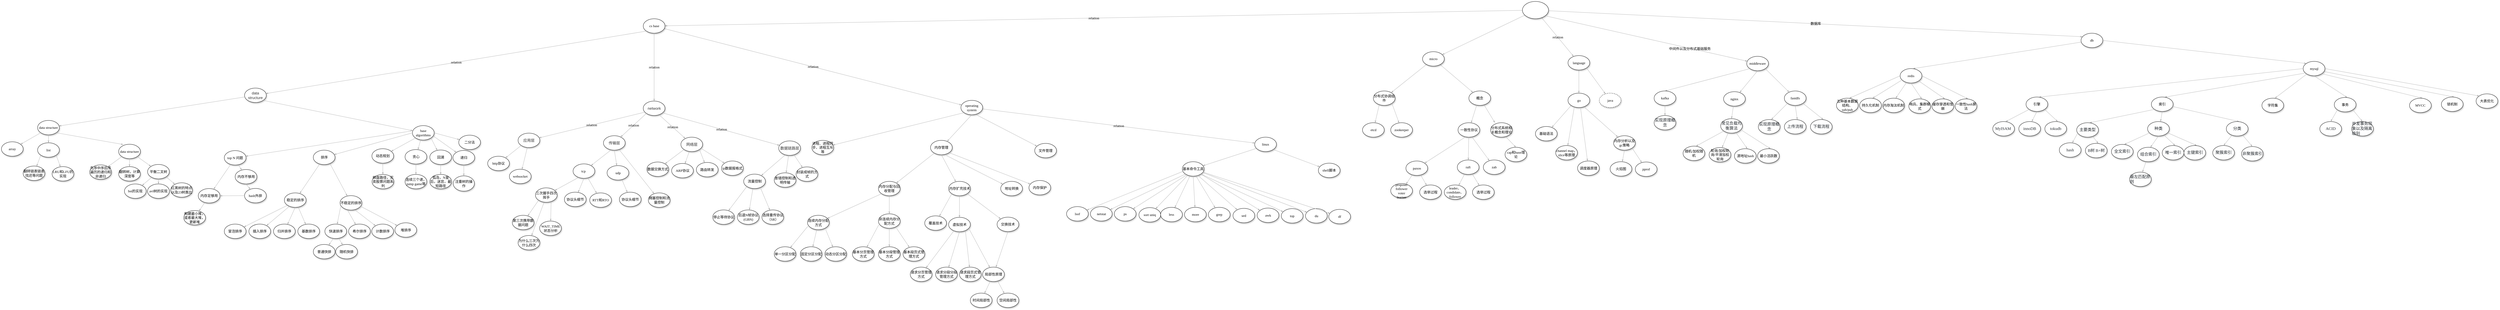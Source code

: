 <mxfile version="12.3.3" type="github" pages="1">
  <diagram name="Page-1" id="42789a77-a242-8287-6e28-9cd8cfd52e62">
    <mxGraphModel dx="10432" dy="2992" grid="1" gridSize="10" guides="1" tooltips="1" connect="1" arrows="1" fold="1" page="0" pageScale="1" pageWidth="1200" pageHeight="1920" background="#ffffff" math="0" shadow="0">
      <root>
        <mxCell id="0"/>
        <mxCell id="1" parent="0"/>
        <mxCell id="1ea317790d2ca983-12" style="edgeStyle=none;rounded=1;html=1;labelBackgroundColor=none;startArrow=none;startFill=0;startSize=5;endArrow=classicThin;endFill=1;endSize=5;jettySize=auto;orthogonalLoop=1;strokeColor=#B3B3B3;strokeWidth=1;fontFamily=Verdana;fontSize=12" parent="1" source="1ea317790d2ca983-1" target="1ea317790d2ca983-2" edge="1">
          <mxGeometry relative="1" as="geometry"/>
        </mxCell>
        <mxCell id="1ea317790d2ca983-13" value="relation" style="edgeStyle=none;rounded=1;html=1;labelBackgroundColor=none;startArrow=none;startFill=0;startSize=5;endArrow=classicThin;endFill=1;endSize=5;jettySize=auto;orthogonalLoop=1;strokeColor=#B3B3B3;strokeWidth=1;fontFamily=Verdana;fontSize=12" parent="1" source="1ea317790d2ca983-1" target="1ea317790d2ca983-9" edge="1">
          <mxGeometry relative="1" as="geometry"/>
        </mxCell>
        <mxCell id="1ea317790d2ca983-14" value="relation" style="edgeStyle=none;rounded=1;html=1;labelBackgroundColor=none;startArrow=none;startFill=0;startSize=5;endArrow=classicThin;endFill=1;endSize=5;jettySize=auto;orthogonalLoop=1;strokeColor=#B3B3B3;strokeWidth=1;fontFamily=Verdana;fontSize=12" parent="1" source="1ea317790d2ca983-1" target="1ea317790d2ca983-3" edge="1">
          <mxGeometry relative="1" as="geometry"/>
        </mxCell>
        <mxCell id="1ea317790d2ca983-1" value="" style="ellipse;whiteSpace=wrap;html=1;rounded=0;shadow=1;comic=0;labelBackgroundColor=none;strokeWidth=1;fontFamily=Verdana;fontSize=12;align=center;" parent="1" vertex="1">
          <mxGeometry x="695" y="10" width="90" height="60" as="geometry"/>
        </mxCell>
        <mxCell id="1ea317790d2ca983-21" value="" style="edgeStyle=none;rounded=1;html=1;labelBackgroundColor=none;startArrow=none;startFill=0;startSize=5;endArrow=classicThin;endFill=1;endSize=5;jettySize=auto;orthogonalLoop=1;strokeColor=#B3B3B3;strokeWidth=1;fontFamily=Verdana;fontSize=12" parent="1" source="1ea317790d2ca983-2" target="1ea317790d2ca983-7" edge="1">
          <mxGeometry relative="1" as="geometry"/>
        </mxCell>
        <mxCell id="1ea317790d2ca983-22" value="" style="edgeStyle=none;rounded=1;html=1;labelBackgroundColor=none;startArrow=none;startFill=0;startSize=5;endArrow=classicThin;endFill=1;endSize=5;jettySize=auto;orthogonalLoop=1;strokeColor=#B3B3B3;strokeWidth=1;fontFamily=Verdana;fontSize=12" parent="1" source="1ea317790d2ca983-2" target="1ea317790d2ca983-6" edge="1">
          <mxGeometry relative="1" as="geometry"/>
        </mxCell>
        <mxCell id="1ea317790d2ca983-2" value="micro" style="ellipse;whiteSpace=wrap;html=1;rounded=0;shadow=1;comic=0;labelBackgroundColor=none;strokeWidth=1;fontFamily=Verdana;fontSize=12;align=center;" parent="1" vertex="1">
          <mxGeometry x="350" y="184" width="75" height="50" as="geometry"/>
        </mxCell>
        <mxCell id="1ea317790d2ca983-15" value="" style="edgeStyle=none;rounded=1;html=1;labelBackgroundColor=none;startArrow=none;startFill=0;startSize=5;endArrow=classicThin;endFill=1;endSize=5;jettySize=auto;orthogonalLoop=1;strokeColor=#B3B3B3;strokeWidth=1;fontFamily=Verdana;fontSize=12" parent="1" source="1ea317790d2ca983-3" target="1ea317790d2ca983-4" edge="1">
          <mxGeometry relative="1" as="geometry"/>
        </mxCell>
        <mxCell id="1ea317790d2ca983-3" value="&lt;span&gt;language&lt;/span&gt;" style="ellipse;whiteSpace=wrap;html=1;rounded=0;shadow=1;comic=0;labelBackgroundColor=none;strokeWidth=1;fontFamily=Verdana;fontSize=12;align=center;" parent="1" vertex="1">
          <mxGeometry x="852.5" y="197.5" width="75" height="50" as="geometry"/>
        </mxCell>
        <mxCell id="1ea317790d2ca983-16" value="" style="edgeStyle=none;rounded=1;html=1;labelBackgroundColor=none;startArrow=none;startFill=0;startSize=5;endArrow=classicThin;endFill=1;endSize=5;jettySize=auto;orthogonalLoop=1;strokeColor=#B3B3B3;strokeWidth=1;fontFamily=Verdana;fontSize=12;exitX=0;exitY=1;exitDx=0;exitDy=0;" parent="1" source="1ea317790d2ca983-4" target="1ea317790d2ca983-5" edge="1">
          <mxGeometry relative="1" as="geometry"/>
        </mxCell>
        <mxCell id="1ea317790d2ca983-4" value="&lt;span&gt;go&lt;br&gt;&lt;/span&gt;" style="ellipse;whiteSpace=wrap;html=1;rounded=0;shadow=1;comic=0;labelBackgroundColor=none;strokeWidth=1;fontFamily=Verdana;fontSize=12;align=center;" parent="1" vertex="1">
          <mxGeometry x="852.5" y="327.5" width="75" height="50" as="geometry"/>
        </mxCell>
        <mxCell id="1ea317790d2ca983-5" value="基础语法" style="ellipse;whiteSpace=wrap;html=1;rounded=0;shadow=1;comic=0;labelBackgroundColor=none;strokeWidth=1;fontFamily=Verdana;fontSize=12;align=center;" parent="1" vertex="1">
          <mxGeometry x="740" y="443" width="75" height="50" as="geometry"/>
        </mxCell>
        <mxCell id="1ea317790d2ca983-6" value="概念" style="ellipse;whiteSpace=wrap;html=1;rounded=0;shadow=1;comic=0;labelBackgroundColor=none;strokeWidth=1;fontFamily=Verdana;fontSize=12;align=center;" parent="1" vertex="1">
          <mxGeometry x="510" y="320" width="75" height="50" as="geometry"/>
        </mxCell>
        <mxCell id="1ea317790d2ca983-7" value="&lt;span&gt;分布式协调组件&lt;/span&gt;" style="ellipse;whiteSpace=wrap;html=1;rounded=0;shadow=1;comic=0;labelBackgroundColor=none;strokeWidth=1;fontFamily=Verdana;fontSize=12;align=center;" parent="1" vertex="1">
          <mxGeometry x="180" y="320" width="75" height="50" as="geometry"/>
        </mxCell>
        <mxCell id="1ea317790d2ca983-19" value="relation" style="edgeStyle=none;rounded=1;html=1;labelBackgroundColor=none;startArrow=none;startFill=0;startSize=5;endArrow=classicThin;endFill=1;endSize=5;jettySize=auto;orthogonalLoop=1;strokeColor=#B3B3B3;strokeWidth=1;fontFamily=Verdana;fontSize=12" parent="1" source="1ea317790d2ca983-9" target="1ea317790d2ca983-10" edge="1">
          <mxGeometry relative="1" as="geometry"/>
        </mxCell>
        <mxCell id="1ea317790d2ca983-9" value="cs base" style="ellipse;whiteSpace=wrap;html=1;rounded=0;shadow=1;comic=0;labelBackgroundColor=none;strokeWidth=1;fontFamily=Verdana;fontSize=12;align=center;" parent="1" vertex="1">
          <mxGeometry x="-2342.5" y="70" width="75" height="50" as="geometry"/>
        </mxCell>
        <mxCell id="1ea317790d2ca983-20" value="relation" style="edgeStyle=none;rounded=1;html=1;labelBackgroundColor=none;startArrow=none;startFill=0;startSize=5;endArrow=classicThin;endFill=1;endSize=5;jettySize=auto;orthogonalLoop=1;strokeColor=#B3B3B3;strokeWidth=1;fontFamily=Verdana;fontSize=12" parent="1" source="1ea317790d2ca983-10" target="1ea317790d2ca983-11" edge="1">
          <mxGeometry relative="1" as="geometry"/>
        </mxCell>
        <mxCell id="1ea317790d2ca983-10" value="operating system" style="ellipse;whiteSpace=wrap;html=1;rounded=0;shadow=1;comic=0;labelBackgroundColor=none;strokeWidth=1;fontFamily=Verdana;fontSize=12;align=center;" parent="1" vertex="1">
          <mxGeometry x="-1245" y="352.5" width="75" height="50" as="geometry"/>
        </mxCell>
        <mxCell id="1ea317790d2ca983-11" value="&lt;span&gt;linux&lt;/span&gt;" style="ellipse;whiteSpace=wrap;html=1;rounded=0;shadow=1;comic=0;labelBackgroundColor=none;strokeWidth=1;fontFamily=Verdana;fontSize=12;align=center;" parent="1" vertex="1">
          <mxGeometry x="-230" y="480" width="75" height="50" as="geometry"/>
        </mxCell>
        <mxCell id="3o1oMvq_U2A6gINGUk9Y-1" value="" style="edgeStyle=none;rounded=1;html=1;labelBackgroundColor=none;startArrow=none;startFill=0;startSize=5;endArrow=classicThin;endFill=1;endSize=5;jettySize=auto;orthogonalLoop=1;strokeColor=#B3B3B3;strokeWidth=1;fontFamily=Verdana;fontSize=12;exitX=0.939;exitY=0.85;exitDx=0;exitDy=0;exitPerimeter=0;" parent="1" source="1ea317790d2ca983-1" target="3o1oMvq_U2A6gINGUk9Y-2" edge="1">
          <mxGeometry relative="1" as="geometry">
            <mxPoint x="669.783" y="126.295" as="sourcePoint"/>
          </mxGeometry>
        </mxCell>
        <mxCell id="3o1oMvq_U2A6gINGUk9Y-2" value="&lt;span&gt;middleware&lt;/span&gt;" style="ellipse;whiteSpace=wrap;html=1;rounded=0;shadow=1;comic=0;labelBackgroundColor=none;strokeWidth=1;fontFamily=Verdana;fontSize=12;align=center;" parent="1" vertex="1">
          <mxGeometry x="1470" y="200" width="75" height="50" as="geometry"/>
        </mxCell>
        <mxCell id="3o1oMvq_U2A6gINGUk9Y-3" value="" style="edgeStyle=none;rounded=1;html=1;labelBackgroundColor=none;startArrow=none;startFill=0;startSize=5;endArrow=classicThin;endFill=1;endSize=5;jettySize=auto;orthogonalLoop=1;strokeColor=#B3B3B3;strokeWidth=1;fontFamily=Verdana;fontSize=12;exitX=1;exitY=1;exitDx=0;exitDy=0;" parent="1" source="1ea317790d2ca983-3" target="3o1oMvq_U2A6gINGUk9Y-4" edge="1">
          <mxGeometry relative="1" as="geometry">
            <mxPoint x="912.338" y="230.296" as="sourcePoint"/>
          </mxGeometry>
        </mxCell>
        <mxCell id="3o1oMvq_U2A6gINGUk9Y-4" value="&lt;span&gt;java&lt;br&gt;&lt;/span&gt;" style="ellipse;whiteSpace=wrap;html=1;rounded=0;shadow=1;comic=0;labelBackgroundColor=none;strokeWidth=1;fontFamily=Verdana;fontSize=12;align=center;dashed=1;" parent="1" vertex="1">
          <mxGeometry x="960.5" y="327.5" width="75" height="50" as="geometry"/>
        </mxCell>
        <mxCell id="3o1oMvq_U2A6gINGUk9Y-7" value="数据库" style="edgeStyle=none;rounded=1;html=1;labelBackgroundColor=none;startArrow=none;startFill=0;startSize=5;endArrow=classicThin;endFill=1;endSize=5;jettySize=auto;orthogonalLoop=1;strokeColor=#B3B3B3;strokeWidth=1;fontFamily=Verdana;fontSize=12;entryX=0.07;entryY=0.243;entryDx=0;entryDy=0;entryPerimeter=0;" parent="1" source="1ea317790d2ca983-1" target="3o1oMvq_U2A6gINGUk9Y-15" edge="1">
          <mxGeometry relative="1" as="geometry">
            <mxPoint x="940.01" y="111" as="sourcePoint"/>
            <mxPoint x="1076.98" y="203.792" as="targetPoint"/>
          </mxGeometry>
        </mxCell>
        <mxCell id="3o1oMvq_U2A6gINGUk9Y-14" value="" style="edgeStyle=none;rounded=1;html=1;labelBackgroundColor=none;startArrow=none;startFill=0;startSize=5;endArrow=classicThin;endFill=1;endSize=5;jettySize=auto;orthogonalLoop=1;strokeColor=#B3B3B3;strokeWidth=1;fontFamily=Verdana;fontSize=12;entryX=0.596;entryY=0.003;entryDx=0;entryDy=0;entryPerimeter=0;" parent="1" source="3o1oMvq_U2A6gINGUk9Y-15" target="3o1oMvq_U2A6gINGUk9Y-16" edge="1">
          <mxGeometry x="-0.188" y="13" relative="1" as="geometry">
            <mxPoint x="2080.225" y="330.15" as="targetPoint"/>
            <mxPoint as="offset"/>
          </mxGeometry>
        </mxCell>
        <mxCell id="3o1oMvq_U2A6gINGUk9Y-15" value="&lt;span&gt;db&lt;/span&gt;" style="ellipse;whiteSpace=wrap;html=1;rounded=0;shadow=1;comic=0;labelBackgroundColor=none;strokeWidth=1;fontFamily=Verdana;fontSize=12;align=center;" parent="1" vertex="1">
          <mxGeometry x="2625" y="120" width="75" height="50" as="geometry"/>
        </mxCell>
        <mxCell id="3o1oMvq_U2A6gINGUk9Y-16" value="&lt;span&gt;redis&lt;br&gt;&lt;/span&gt;" style="ellipse;whiteSpace=wrap;html=1;rounded=0;shadow=1;comic=0;labelBackgroundColor=none;strokeWidth=1;fontFamily=Verdana;fontSize=12;align=center;" parent="1" vertex="1">
          <mxGeometry x="2000" y="242.5" width="75" height="50" as="geometry"/>
        </mxCell>
        <mxCell id="3o1oMvq_U2A6gINGUk9Y-17" value="" style="edgeStyle=none;rounded=1;html=1;labelBackgroundColor=none;startArrow=none;startFill=0;startSize=5;endArrow=classicThin;endFill=1;endSize=5;jettySize=auto;orthogonalLoop=1;strokeColor=#B3B3B3;strokeWidth=1;fontFamily=Verdana;fontSize=12;exitX=1;exitY=0.5;exitDx=0;exitDy=0;entryX=0;entryY=0;entryDx=0;entryDy=0;" parent="1" source="3o1oMvq_U2A6gINGUk9Y-15" target="AGIVAAmuBMUioGGlGCsO-166" edge="1">
          <mxGeometry relative="1" as="geometry">
            <mxPoint x="2143.338" y="222.796" as="sourcePoint"/>
            <mxPoint x="2426.09" y="261.343" as="targetPoint"/>
          </mxGeometry>
        </mxCell>
        <mxCell id="3o1oMvq_U2A6gINGUk9Y-20" value="" style="edgeStyle=none;rounded=1;html=1;labelBackgroundColor=none;startArrow=none;startFill=0;startSize=5;endArrow=classicThin;endFill=1;endSize=5;jettySize=auto;orthogonalLoop=1;strokeColor=#B3B3B3;strokeWidth=1;fontFamily=Verdana;fontSize=12;exitX=0;exitY=1;exitDx=0;exitDy=0;entryX=0.5;entryY=0;entryDx=0;entryDy=0;" parent="1" source="3o1oMvq_U2A6gINGUk9Y-2" target="3o1oMvq_U2A6gINGUk9Y-21" edge="1">
          <mxGeometry relative="1" as="geometry">
            <mxPoint x="1437.5" y="257.5" as="sourcePoint"/>
          </mxGeometry>
        </mxCell>
        <mxCell id="3o1oMvq_U2A6gINGUk9Y-21" value="&lt;span&gt;kafka&lt;br&gt;&lt;/span&gt;" style="ellipse;whiteSpace=wrap;html=1;rounded=0;shadow=1;comic=0;labelBackgroundColor=none;strokeWidth=1;fontFamily=Verdana;fontSize=12;align=center;" parent="1" vertex="1">
          <mxGeometry x="1150" y="320" width="75" height="50" as="geometry"/>
        </mxCell>
        <mxCell id="3o1oMvq_U2A6gINGUk9Y-22" value="" style="edgeStyle=none;rounded=1;html=1;labelBackgroundColor=none;startArrow=none;startFill=0;startSize=5;endArrow=classicThin;endFill=1;endSize=5;jettySize=auto;orthogonalLoop=1;strokeColor=#B3B3B3;strokeWidth=1;fontFamily=Verdana;fontSize=12;exitX=0.5;exitY=1;exitDx=0;exitDy=0;" parent="1" source="3o1oMvq_U2A6gINGUk9Y-2" target="3o1oMvq_U2A6gINGUk9Y-23" edge="1">
          <mxGeometry x="0.091" y="-18" relative="1" as="geometry">
            <mxPoint x="1464.119" y="250.109" as="sourcePoint"/>
            <mxPoint as="offset"/>
          </mxGeometry>
        </mxCell>
        <mxCell id="3o1oMvq_U2A6gINGUk9Y-23" value="&lt;span&gt;nginx&lt;br&gt;&lt;/span&gt;" style="ellipse;whiteSpace=wrap;html=1;rounded=0;shadow=1;comic=0;labelBackgroundColor=none;strokeWidth=1;fontFamily=Verdana;fontSize=12;align=center;" parent="1" vertex="1">
          <mxGeometry x="1390" y="322.5" width="75" height="50" as="geometry"/>
        </mxCell>
        <mxCell id="3o1oMvq_U2A6gINGUk9Y-24" value="relation" style="edgeStyle=none;rounded=1;html=1;labelBackgroundColor=none;startArrow=none;startFill=0;startSize=5;endArrow=classicThin;endFill=1;endSize=5;jettySize=auto;orthogonalLoop=1;strokeColor=#B3B3B3;strokeWidth=1;fontFamily=Verdana;fontSize=12;exitX=0.5;exitY=1;exitDx=0;exitDy=0;" parent="1" source="1ea317790d2ca983-9" target="3o1oMvq_U2A6gINGUk9Y-25" edge="1">
          <mxGeometry relative="1" as="geometry">
            <mxPoint x="-852.5" y="240" as="sourcePoint"/>
          </mxGeometry>
        </mxCell>
        <mxCell id="3o1oMvq_U2A6gINGUk9Y-25" value="&lt;font color=&quot;#333333&quot; face=&quot;arial&quot;&gt;&lt;span style=&quot;font-size: 13px ; background-color: rgb(255 , 255 , 255)&quot;&gt;network&lt;/span&gt;&lt;/font&gt;" style="ellipse;whiteSpace=wrap;html=1;rounded=0;shadow=1;comic=0;labelBackgroundColor=none;strokeWidth=1;fontFamily=Verdana;fontSize=12;align=center;" parent="1" vertex="1">
          <mxGeometry x="-2342.5" y="355" width="75" height="50" as="geometry"/>
        </mxCell>
        <mxCell id="3o1oMvq_U2A6gINGUk9Y-28" value="" style="edgeStyle=none;rounded=1;html=1;labelBackgroundColor=none;startArrow=none;startFill=0;startSize=5;endArrow=classicThin;endFill=1;endSize=5;jettySize=auto;orthogonalLoop=1;strokeColor=#B3B3B3;strokeWidth=1;fontFamily=Verdana;fontSize=12;exitX=0.282;exitY=1.023;exitDx=0;exitDy=0;exitPerimeter=0;" parent="1" source="1ea317790d2ca983-4" target="3o1oMvq_U2A6gINGUk9Y-29" edge="1">
          <mxGeometry relative="1" as="geometry">
            <mxPoint x="973.642" y="376.621" as="sourcePoint"/>
          </mxGeometry>
        </mxCell>
        <mxCell id="3o1oMvq_U2A6gINGUk9Y-29" value="channel map，slice等原理" style="ellipse;whiteSpace=wrap;html=1;rounded=0;shadow=1;comic=0;labelBackgroundColor=none;strokeWidth=1;fontFamily=Verdana;fontSize=12;align=center;" parent="1" vertex="1">
          <mxGeometry x="810" y="509" width="75" height="50" as="geometry"/>
        </mxCell>
        <mxCell id="3o1oMvq_U2A6gINGUk9Y-30" value="" style="edgeStyle=none;rounded=1;html=1;labelBackgroundColor=none;startArrow=none;startFill=0;startSize=5;endArrow=classicThin;endFill=1;endSize=5;jettySize=auto;orthogonalLoop=1;strokeColor=#B3B3B3;strokeWidth=1;fontFamily=Verdana;fontSize=12;exitX=0.582;exitY=1.073;exitDx=0;exitDy=0;exitPerimeter=0;" parent="1" source="1ea317790d2ca983-4" target="3o1oMvq_U2A6gINGUk9Y-31" edge="1">
          <mxGeometry relative="1" as="geometry">
            <mxPoint x="956.15" y="377.65" as="sourcePoint"/>
          </mxGeometry>
        </mxCell>
        <mxCell id="3o1oMvq_U2A6gINGUk9Y-31" value="调度器原理" style="ellipse;whiteSpace=wrap;html=1;rounded=0;shadow=1;comic=0;labelBackgroundColor=none;strokeWidth=1;fontFamily=Verdana;fontSize=12;align=center;" parent="1" vertex="1">
          <mxGeometry x="885.5" y="562.5" width="75" height="50" as="geometry"/>
        </mxCell>
        <mxCell id="3o1oMvq_U2A6gINGUk9Y-32" value="" style="edgeStyle=none;rounded=1;html=1;labelBackgroundColor=none;startArrow=none;startFill=0;startSize=5;endArrow=classicThin;endFill=1;endSize=5;jettySize=auto;orthogonalLoop=1;strokeColor=#B3B3B3;strokeWidth=1;fontFamily=Verdana;fontSize=12;exitX=0.771;exitY=0.99;exitDx=0;exitDy=0;exitPerimeter=0;" parent="1" source="1ea317790d2ca983-4" target="3o1oMvq_U2A6gINGUk9Y-33" edge="1">
          <mxGeometry relative="1" as="geometry">
            <mxPoint x="942.5" y="317.5" as="sourcePoint"/>
          </mxGeometry>
        </mxCell>
        <mxCell id="3o1oMvq_U2A6gINGUk9Y-33" value="内存分析以及gc策略" style="ellipse;whiteSpace=wrap;html=1;rounded=0;shadow=1;comic=0;labelBackgroundColor=none;strokeWidth=1;fontFamily=Verdana;fontSize=12;align=center;" parent="1" vertex="1">
          <mxGeometry x="1010" y="475" width="75" height="50" as="geometry"/>
        </mxCell>
        <mxCell id="3o1oMvq_U2A6gINGUk9Y-35" value="" style="edgeStyle=none;rounded=1;html=1;labelBackgroundColor=none;startArrow=none;startFill=0;startSize=5;endArrow=classicThin;endFill=1;endSize=5;jettySize=auto;orthogonalLoop=1;strokeColor=#B3B3B3;strokeWidth=1;fontFamily=Verdana;fontSize=12;exitX=1;exitY=1;exitDx=0;exitDy=0;" parent="1" source="3o1oMvq_U2A6gINGUk9Y-2" target="AGIVAAmuBMUioGGlGCsO-222" edge="1">
          <mxGeometry relative="1" as="geometry">
            <mxPoint x="1620.45" y="256.45" as="sourcePoint"/>
            <mxPoint x="1608.298" y="326.026" as="targetPoint"/>
          </mxGeometry>
        </mxCell>
        <mxCell id="3o1oMvq_U2A6gINGUk9Y-37" value="" style="edgeStyle=none;rounded=1;html=1;labelBackgroundColor=none;startArrow=none;startFill=0;startSize=5;endArrow=classicThin;endFill=1;endSize=5;jettySize=auto;orthogonalLoop=1;strokeColor=#B3B3B3;strokeWidth=1;fontFamily=Verdana;fontSize=12;exitX=0.267;exitY=0.98;exitDx=0;exitDy=0;exitPerimeter=0;" parent="1" source="1ea317790d2ca983-7" target="3o1oMvq_U2A6gINGUk9Y-38" edge="1">
          <mxGeometry relative="1" as="geometry">
            <mxPoint x="424.465" y="239.919" as="sourcePoint"/>
          </mxGeometry>
        </mxCell>
        <mxCell id="3o1oMvq_U2A6gINGUk9Y-38" value="&lt;span&gt;etcd&lt;/span&gt;" style="ellipse;whiteSpace=wrap;html=1;rounded=0;shadow=1;comic=0;labelBackgroundColor=none;strokeWidth=1;fontFamily=Verdana;fontSize=12;align=center;" parent="1" vertex="1">
          <mxGeometry x="142.5" y="430" width="75" height="50" as="geometry"/>
        </mxCell>
        <mxCell id="3o1oMvq_U2A6gINGUk9Y-39" value="" style="edgeStyle=none;rounded=1;html=1;labelBackgroundColor=none;startArrow=none;startFill=0;startSize=5;endArrow=classicThin;endFill=1;endSize=5;jettySize=auto;orthogonalLoop=1;strokeColor=#B3B3B3;strokeWidth=1;fontFamily=Verdana;fontSize=12;exitX=1;exitY=1;exitDx=0;exitDy=0;" parent="1" source="1ea317790d2ca983-7" target="3o1oMvq_U2A6gINGUk9Y-40" edge="1">
          <mxGeometry relative="1" as="geometry">
            <mxPoint x="297.525" y="369" as="sourcePoint"/>
          </mxGeometry>
        </mxCell>
        <mxCell id="3o1oMvq_U2A6gINGUk9Y-40" value="&lt;span&gt;zookeeper&lt;/span&gt;" style="ellipse;whiteSpace=wrap;html=1;rounded=0;shadow=1;comic=0;labelBackgroundColor=none;strokeWidth=1;fontFamily=Verdana;fontSize=12;align=center;" parent="1" vertex="1">
          <mxGeometry x="240" y="430" width="75" height="50" as="geometry"/>
        </mxCell>
        <mxCell id="3o1oMvq_U2A6gINGUk9Y-41" value="" style="edgeStyle=none;rounded=1;html=1;labelBackgroundColor=none;startArrow=none;startFill=0;startSize=5;endArrow=classicThin;endFill=1;endSize=5;jettySize=auto;orthogonalLoop=1;strokeColor=#B3B3B3;strokeWidth=1;fontFamily=Verdana;fontSize=12;exitX=0.36;exitY=0.98;exitDx=0;exitDy=0;exitPerimeter=0;" parent="1" source="1ea317790d2ca983-6" target="3o1oMvq_U2A6gINGUk9Y-42" edge="1">
          <mxGeometry relative="1" as="geometry">
            <mxPoint x="532.5" y="370" as="sourcePoint"/>
          </mxGeometry>
        </mxCell>
        <mxCell id="3o1oMvq_U2A6gINGUk9Y-42" value="&lt;span&gt;一致性协议&lt;/span&gt;" style="ellipse;whiteSpace=wrap;html=1;rounded=0;shadow=1;comic=0;labelBackgroundColor=none;strokeWidth=1;fontFamily=Verdana;fontSize=12;align=center;" parent="1" vertex="1">
          <mxGeometry x="472.5" y="430" width="75" height="50" as="geometry"/>
        </mxCell>
        <mxCell id="3o1oMvq_U2A6gINGUk9Y-43" value="" style="edgeStyle=none;rounded=1;html=1;labelBackgroundColor=none;startArrow=none;startFill=0;startSize=5;endArrow=classicThin;endFill=1;endSize=5;jettySize=auto;orthogonalLoop=1;strokeColor=#B3B3B3;strokeWidth=1;fontFamily=Verdana;fontSize=12;exitX=0.347;exitY=0.98;exitDx=0;exitDy=0;exitPerimeter=0;" parent="1" source="3o1oMvq_U2A6gINGUk9Y-42" target="3o1oMvq_U2A6gINGUk9Y-44" edge="1">
          <mxGeometry relative="1" as="geometry">
            <mxPoint x="501.975" y="470" as="sourcePoint"/>
          </mxGeometry>
        </mxCell>
        <mxCell id="3o1oMvq_U2A6gINGUk9Y-44" value="&lt;span&gt;paxos&lt;/span&gt;" style="ellipse;whiteSpace=wrap;html=1;rounded=0;shadow=1;comic=0;labelBackgroundColor=none;strokeWidth=1;fontFamily=Verdana;fontSize=12;align=center;" parent="1" vertex="1">
          <mxGeometry x="292.5" y="562.5" width="75" height="50" as="geometry"/>
        </mxCell>
        <mxCell id="3o1oMvq_U2A6gINGUk9Y-45" value="" style="edgeStyle=none;rounded=1;html=1;labelBackgroundColor=none;startArrow=none;startFill=0;startSize=5;endArrow=classicThin;endFill=1;endSize=5;jettySize=auto;orthogonalLoop=1;strokeColor=#B3B3B3;strokeWidth=1;fontFamily=Verdana;fontSize=12;" parent="1" source="3o1oMvq_U2A6gINGUk9Y-42" target="3o1oMvq_U2A6gINGUk9Y-46" edge="1">
          <mxGeometry relative="1" as="geometry">
            <mxPoint x="581.025" y="487.5" as="sourcePoint"/>
          </mxGeometry>
        </mxCell>
        <mxCell id="3o1oMvq_U2A6gINGUk9Y-46" value="&lt;span&gt;raft&lt;/span&gt;" style="ellipse;whiteSpace=wrap;html=1;rounded=0;shadow=1;comic=0;labelBackgroundColor=none;strokeWidth=1;fontFamily=Verdana;fontSize=12;align=center;" parent="1" vertex="1">
          <mxGeometry x="470" y="559" width="75" height="50" as="geometry"/>
        </mxCell>
        <mxCell id="3o1oMvq_U2A6gINGUk9Y-47" value="" style="edgeStyle=none;rounded=1;html=1;labelBackgroundColor=none;startArrow=none;startFill=0;startSize=5;endArrow=classicThin;endFill=1;endSize=5;jettySize=auto;orthogonalLoop=1;strokeColor=#B3B3B3;strokeWidth=1;fontFamily=Verdana;fontSize=12;exitX=0.64;exitY=0.98;exitDx=0;exitDy=0;exitPerimeter=0;" parent="1" source="3o1oMvq_U2A6gINGUk9Y-42" target="3o1oMvq_U2A6gINGUk9Y-48" edge="1">
          <mxGeometry relative="1" as="geometry">
            <mxPoint x="597.525" y="487.5" as="sourcePoint"/>
          </mxGeometry>
        </mxCell>
        <mxCell id="3o1oMvq_U2A6gINGUk9Y-48" value="&lt;span&gt;zab&lt;/span&gt;" style="ellipse;whiteSpace=wrap;html=1;rounded=0;shadow=1;comic=0;labelBackgroundColor=none;strokeWidth=1;fontFamily=Verdana;fontSize=12;align=center;" parent="1" vertex="1">
          <mxGeometry x="560" y="559" width="75" height="50" as="geometry"/>
        </mxCell>
        <mxCell id="3o1oMvq_U2A6gINGUk9Y-49" value="分布式系统相关概念和理论" style="ellipse;whiteSpace=wrap;html=1;rounded=0;shadow=1;comic=0;labelBackgroundColor=none;strokeWidth=1;fontFamily=Verdana;fontSize=12;align=center;" parent="1" vertex="1">
          <mxGeometry x="585" y="430" width="75" height="50" as="geometry"/>
        </mxCell>
        <mxCell id="3o1oMvq_U2A6gINGUk9Y-50" value="" style="edgeStyle=none;rounded=1;html=1;labelBackgroundColor=none;startArrow=none;startFill=0;startSize=5;endArrow=classicThin;endFill=1;endSize=5;jettySize=auto;orthogonalLoop=1;strokeColor=#B3B3B3;strokeWidth=1;fontFamily=Verdana;fontSize=12;exitX=0.707;exitY=0.98;exitDx=0;exitDy=0;exitPerimeter=0;entryX=0.2;entryY=0;entryDx=0;entryDy=0;entryPerimeter=0;" parent="1" source="1ea317790d2ca983-6" target="3o1oMvq_U2A6gINGUk9Y-49" edge="1">
          <mxGeometry relative="1" as="geometry">
            <mxPoint x="547" y="379" as="sourcePoint"/>
            <mxPoint x="527.682" y="440.53" as="targetPoint"/>
          </mxGeometry>
        </mxCell>
        <mxCell id="3o1oMvq_U2A6gINGUk9Y-51" value="cap和base理论" style="ellipse;whiteSpace=wrap;html=1;rounded=0;shadow=1;comic=0;labelBackgroundColor=none;strokeWidth=1;fontFamily=Verdana;fontSize=12;align=center;" parent="1" vertex="1">
          <mxGeometry x="635" y="515" width="75" height="50" as="geometry"/>
        </mxCell>
        <mxCell id="3o1oMvq_U2A6gINGUk9Y-52" value="" style="edgeStyle=none;rounded=1;html=1;labelBackgroundColor=none;startArrow=none;startFill=0;startSize=5;endArrow=classicThin;endFill=1;endSize=5;jettySize=auto;orthogonalLoop=1;strokeColor=#B3B3B3;strokeWidth=1;fontFamily=Verdana;fontSize=12;exitX=0.72;exitY=1;exitDx=0;exitDy=0;exitPerimeter=0;entryX=0.5;entryY=0;entryDx=0;entryDy=0;" parent="1" source="3o1oMvq_U2A6gINGUk9Y-49" target="3o1oMvq_U2A6gINGUk9Y-51" edge="1">
          <mxGeometry relative="1" as="geometry">
            <mxPoint x="530.5" y="489" as="sourcePoint"/>
            <mxPoint x="603.32" y="607.856" as="targetPoint"/>
          </mxGeometry>
        </mxCell>
        <mxCell id="3o1oMvq_U2A6gINGUk9Y-53" value="relation" style="edgeStyle=none;rounded=1;html=1;labelBackgroundColor=none;startArrow=none;startFill=0;startSize=5;endArrow=classicThin;endFill=1;endSize=5;jettySize=auto;orthogonalLoop=1;strokeColor=#B3B3B3;strokeWidth=1;fontFamily=Verdana;fontSize=12;exitX=0;exitY=1;exitDx=0;exitDy=0;" parent="1" source="3o1oMvq_U2A6gINGUk9Y-25" target="3o1oMvq_U2A6gINGUk9Y-54" edge="1">
          <mxGeometry relative="1" as="geometry">
            <mxPoint x="-2139.838" y="397.796" as="sourcePoint"/>
          </mxGeometry>
        </mxCell>
        <mxCell id="3o1oMvq_U2A6gINGUk9Y-54" value="&lt;font color=&quot;#333333&quot; face=&quot;arial&quot;&gt;&lt;span style=&quot;font-size: 13px&quot;&gt;传输层&lt;/span&gt;&lt;/font&gt;" style="ellipse;whiteSpace=wrap;html=1;rounded=0;shadow=1;comic=0;labelBackgroundColor=none;strokeWidth=1;fontFamily=Verdana;fontSize=12;align=center;" parent="1" vertex="1">
          <mxGeometry x="-2480" y="475" width="75" height="50" as="geometry"/>
        </mxCell>
        <mxCell id="3o1oMvq_U2A6gINGUk9Y-55" value="relation" style="edgeStyle=none;rounded=1;html=1;labelBackgroundColor=none;startArrow=none;startFill=0;startSize=5;endArrow=classicThin;endFill=1;endSize=5;jettySize=auto;orthogonalLoop=1;strokeColor=#B3B3B3;strokeWidth=1;fontFamily=Verdana;fontSize=12;exitX=0.04;exitY=0.78;exitDx=0;exitDy=0;exitPerimeter=0;" parent="1" source="3o1oMvq_U2A6gINGUk9Y-25" target="3o1oMvq_U2A6gINGUk9Y-56" edge="1">
          <mxGeometry relative="1" as="geometry">
            <mxPoint x="-2215.838" y="407.796" as="sourcePoint"/>
          </mxGeometry>
        </mxCell>
        <mxCell id="3o1oMvq_U2A6gINGUk9Y-56" value="&lt;font color=&quot;#333333&quot; face=&quot;arial&quot;&gt;&lt;span style=&quot;font-size: 13px&quot;&gt;应用层&lt;/span&gt;&lt;/font&gt;" style="ellipse;whiteSpace=wrap;html=1;rounded=0;shadow=1;comic=0;labelBackgroundColor=none;strokeWidth=1;fontFamily=Verdana;fontSize=12;align=center;" parent="1" vertex="1">
          <mxGeometry x="-2775" y="466" width="75" height="50" as="geometry"/>
        </mxCell>
        <mxCell id="3o1oMvq_U2A6gINGUk9Y-57" value="relation" style="edgeStyle=none;rounded=1;html=1;labelBackgroundColor=none;startArrow=none;startFill=0;startSize=5;endArrow=classicThin;endFill=1;endSize=5;jettySize=auto;orthogonalLoop=1;strokeColor=#B3B3B3;strokeWidth=1;fontFamily=Verdana;fontSize=12;exitX=0.767;exitY=1;exitDx=0;exitDy=0;exitPerimeter=0;" parent="1" source="3o1oMvq_U2A6gINGUk9Y-25" target="3o1oMvq_U2A6gINGUk9Y-58" edge="1">
          <mxGeometry relative="1" as="geometry">
            <mxPoint x="-2037.838" y="407.796" as="sourcePoint"/>
          </mxGeometry>
        </mxCell>
        <mxCell id="3o1oMvq_U2A6gINGUk9Y-58" value="&lt;font color=&quot;#333333&quot; face=&quot;arial&quot;&gt;&lt;span style=&quot;font-size: 13px&quot;&gt;网络层&lt;/span&gt;&lt;/font&gt;" style="ellipse;whiteSpace=wrap;html=1;rounded=0;shadow=1;comic=0;labelBackgroundColor=none;strokeWidth=1;fontFamily=Verdana;fontSize=12;align=center;" parent="1" vertex="1">
          <mxGeometry x="-2212.5" y="480" width="75" height="50" as="geometry"/>
        </mxCell>
        <mxCell id="3o1oMvq_U2A6gINGUk9Y-59" value="relation" style="edgeStyle=none;rounded=1;html=1;labelBackgroundColor=none;startArrow=none;startFill=0;startSize=5;endArrow=classicThin;endFill=1;endSize=5;jettySize=auto;orthogonalLoop=1;strokeColor=#B3B3B3;strokeWidth=1;fontFamily=Verdana;fontSize=12;exitX=0.94;exitY=0.84;exitDx=0;exitDy=0;exitPerimeter=0;" parent="1" source="3o1oMvq_U2A6gINGUk9Y-25" target="3o1oMvq_U2A6gINGUk9Y-60" edge="1">
          <mxGeometry relative="1" as="geometry">
            <mxPoint x="-2032" y="413" as="sourcePoint"/>
          </mxGeometry>
        </mxCell>
        <mxCell id="3o1oMvq_U2A6gINGUk9Y-60" value="&lt;font color=&quot;#333333&quot; face=&quot;arial&quot;&gt;&lt;span style=&quot;font-size: 13px&quot;&gt;数据链路层&lt;/span&gt;&lt;/font&gt;" style="ellipse;whiteSpace=wrap;html=1;rounded=0;shadow=1;comic=0;labelBackgroundColor=none;strokeWidth=1;fontFamily=Verdana;fontSize=12;align=center;" parent="1" vertex="1">
          <mxGeometry x="-1874.5" y="493" width="75" height="50" as="geometry"/>
        </mxCell>
        <mxCell id="3o1oMvq_U2A6gINGUk9Y-61" value="" style="edgeStyle=none;rounded=1;html=1;labelBackgroundColor=none;startArrow=none;startFill=0;startSize=5;endArrow=classicThin;endFill=1;endSize=5;jettySize=auto;orthogonalLoop=1;strokeColor=#B3B3B3;strokeWidth=1;fontFamily=Verdana;fontSize=12;exitX=0;exitY=1;exitDx=0;exitDy=0;" parent="1" source="3o1oMvq_U2A6gINGUk9Y-56" target="3o1oMvq_U2A6gINGUk9Y-62" edge="1">
          <mxGeometry relative="1" as="geometry">
            <mxPoint x="-2756.838" y="505.796" as="sourcePoint"/>
          </mxGeometry>
        </mxCell>
        <mxCell id="3o1oMvq_U2A6gINGUk9Y-62" value="&lt;span&gt;http协议&lt;/span&gt;" style="ellipse;whiteSpace=wrap;html=1;rounded=0;shadow=1;comic=0;labelBackgroundColor=none;strokeWidth=1;fontFamily=Verdana;fontSize=12;align=center;" parent="1" vertex="1">
          <mxGeometry x="-2880" y="546" width="75" height="50" as="geometry"/>
        </mxCell>
        <mxCell id="3o1oMvq_U2A6gINGUk9Y-63" value="" style="edgeStyle=none;rounded=1;html=1;labelBackgroundColor=none;startArrow=none;startFill=0;startSize=5;endArrow=classicThin;endFill=1;endSize=5;jettySize=auto;orthogonalLoop=1;strokeColor=#B3B3B3;strokeWidth=1;fontFamily=Verdana;fontSize=12;exitX=0.427;exitY=0.98;exitDx=0;exitDy=0;exitPerimeter=0;" parent="1" source="3o1oMvq_U2A6gINGUk9Y-56" target="3o1oMvq_U2A6gINGUk9Y-64" edge="1">
          <mxGeometry relative="1" as="geometry">
            <mxPoint x="-2601.838" y="510.296" as="sourcePoint"/>
          </mxGeometry>
        </mxCell>
        <mxCell id="3o1oMvq_U2A6gINGUk9Y-64" value="&lt;span&gt;websocket&lt;/span&gt;" style="ellipse;whiteSpace=wrap;html=1;rounded=0;shadow=1;comic=0;labelBackgroundColor=none;strokeWidth=1;fontFamily=Verdana;fontSize=12;align=center;" parent="1" vertex="1">
          <mxGeometry x="-2805" y="591" width="75" height="50" as="geometry"/>
        </mxCell>
        <mxCell id="3o1oMvq_U2A6gINGUk9Y-65" value="" style="edgeStyle=none;rounded=1;html=1;labelBackgroundColor=none;startArrow=none;startFill=0;startSize=5;endArrow=classicThin;endFill=1;endSize=5;jettySize=auto;orthogonalLoop=1;strokeColor=#B3B3B3;strokeWidth=1;fontFamily=Verdana;fontSize=12;exitX=0.32;exitY=1.02;exitDx=0;exitDy=0;exitPerimeter=0;" parent="1" source="3o1oMvq_U2A6gINGUk9Y-54" target="3o1oMvq_U2A6gINGUk9Y-66" edge="1">
          <mxGeometry relative="1" as="geometry">
            <mxPoint x="-2336.838" y="534.296" as="sourcePoint"/>
          </mxGeometry>
        </mxCell>
        <mxCell id="3o1oMvq_U2A6gINGUk9Y-66" value="&lt;span&gt;tcp&amp;nbsp;&lt;/span&gt;" style="ellipse;whiteSpace=wrap;html=1;rounded=0;shadow=1;comic=0;labelBackgroundColor=none;strokeWidth=1;fontFamily=Verdana;fontSize=12;align=center;" parent="1" vertex="1">
          <mxGeometry x="-2585" y="572.5" width="75" height="50" as="geometry"/>
        </mxCell>
        <mxCell id="3o1oMvq_U2A6gINGUk9Y-67" value="" style="edgeStyle=none;rounded=1;html=1;labelBackgroundColor=none;startArrow=none;startFill=0;startSize=5;endArrow=classicThin;endFill=1;endSize=5;jettySize=auto;orthogonalLoop=1;strokeColor=#B3B3B3;strokeWidth=1;fontFamily=Verdana;fontSize=12;exitX=0.733;exitY=0.98;exitDx=0;exitDy=0;exitPerimeter=0;" parent="1" source="3o1oMvq_U2A6gINGUk9Y-54" target="3o1oMvq_U2A6gINGUk9Y-68" edge="1">
          <mxGeometry relative="1" as="geometry">
            <mxPoint x="-2325.975" y="543.5" as="sourcePoint"/>
          </mxGeometry>
        </mxCell>
        <mxCell id="3o1oMvq_U2A6gINGUk9Y-68" value="拥塞控制和流量控制" style="ellipse;whiteSpace=wrap;html=1;rounded=0;shadow=1;comic=0;labelBackgroundColor=none;strokeWidth=1;fontFamily=Verdana;fontSize=12;align=center;" parent="1" vertex="1">
          <mxGeometry x="-2325" y="673" width="75" height="50" as="geometry"/>
        </mxCell>
        <mxCell id="3o1oMvq_U2A6gINGUk9Y-69" value="" style="edgeStyle=none;rounded=1;html=1;labelBackgroundColor=none;startArrow=none;startFill=0;startSize=5;endArrow=classicThin;endFill=1;endSize=5;jettySize=auto;orthogonalLoop=1;strokeColor=#B3B3B3;strokeWidth=1;fontFamily=Verdana;fontSize=12;exitX=0.5;exitY=1;exitDx=0;exitDy=0;" parent="1" source="3o1oMvq_U2A6gINGUk9Y-54" target="3o1oMvq_U2A6gINGUk9Y-70" edge="1">
          <mxGeometry relative="1" as="geometry">
            <mxPoint x="-2322" y="545" as="sourcePoint"/>
          </mxGeometry>
        </mxCell>
        <mxCell id="3o1oMvq_U2A6gINGUk9Y-70" value="&lt;span&gt;udp&lt;/span&gt;" style="ellipse;whiteSpace=wrap;html=1;rounded=0;shadow=1;comic=0;labelBackgroundColor=none;strokeWidth=1;fontFamily=Verdana;fontSize=12;align=center;" parent="1" vertex="1">
          <mxGeometry x="-2467.5" y="578.5" width="75" height="50" as="geometry"/>
        </mxCell>
        <mxCell id="3o1oMvq_U2A6gINGUk9Y-71" value="" style="edgeStyle=none;rounded=1;html=1;labelBackgroundColor=none;startArrow=none;startFill=0;startSize=5;endArrow=classicThin;endFill=1;endSize=5;jettySize=auto;orthogonalLoop=1;strokeColor=#B3B3B3;strokeWidth=1;fontFamily=Verdana;fontSize=12;exitX=0.253;exitY=0.94;exitDx=0;exitDy=0;exitPerimeter=0;" parent="1" source="3o1oMvq_U2A6gINGUk9Y-66" target="3o1oMvq_U2A6gINGUk9Y-72" edge="1">
          <mxGeometry relative="1" as="geometry">
            <mxPoint x="-2532" y="631" as="sourcePoint"/>
          </mxGeometry>
        </mxCell>
        <mxCell id="3o1oMvq_U2A6gINGUk9Y-72" value="三次握手四次挥手" style="ellipse;whiteSpace=wrap;html=1;rounded=0;shadow=1;comic=0;labelBackgroundColor=none;strokeWidth=1;fontFamily=Verdana;fontSize=12;align=center;" parent="1" vertex="1">
          <mxGeometry x="-2715" y="655.5" width="75" height="50" as="geometry"/>
        </mxCell>
        <mxCell id="3o1oMvq_U2A6gINGUk9Y-73" value="" style="edgeStyle=none;rounded=1;html=1;labelBackgroundColor=none;startArrow=none;startFill=0;startSize=5;endArrow=classicThin;endFill=1;endSize=5;jettySize=auto;orthogonalLoop=1;strokeColor=#B3B3B3;strokeWidth=1;fontFamily=Verdana;fontSize=12;exitX=0;exitY=1;exitDx=0;exitDy=0;" parent="1" source="3o1oMvq_U2A6gINGUk9Y-72" target="3o1oMvq_U2A6gINGUk9Y-76" edge="1">
          <mxGeometry relative="1" as="geometry">
            <mxPoint x="-2666.025" y="710.5" as="sourcePoint"/>
            <mxPoint x="-2696.391" y="747.134" as="targetPoint"/>
          </mxGeometry>
        </mxCell>
        <mxCell id="3o1oMvq_U2A6gINGUk9Y-76" value="第三次携带数据问题" style="ellipse;whiteSpace=wrap;html=1;rounded=0;shadow=1;comic=0;labelBackgroundColor=none;strokeWidth=1;fontFamily=Verdana;fontSize=12;align=center;" parent="1" vertex="1">
          <mxGeometry x="-2795" y="750.5" width="75" height="50" as="geometry"/>
        </mxCell>
        <mxCell id="3o1oMvq_U2A6gINGUk9Y-77" value="" style="edgeStyle=none;rounded=1;html=1;labelBackgroundColor=none;startArrow=none;startFill=0;startSize=5;endArrow=classicThin;endFill=1;endSize=5;jettySize=auto;orthogonalLoop=1;strokeColor=#B3B3B3;strokeWidth=1;fontFamily=Verdana;fontSize=12;exitX=0.387;exitY=1.04;exitDx=0;exitDy=0;exitPerimeter=0;" parent="1" source="3o1oMvq_U2A6gINGUk9Y-72" target="3o1oMvq_U2A6gINGUk9Y-78" edge="1">
          <mxGeometry relative="1" as="geometry">
            <mxPoint x="-2573.838" y="717.296" as="sourcePoint"/>
            <mxPoint x="-2616.391" y="754.134" as="targetPoint"/>
          </mxGeometry>
        </mxCell>
        <mxCell id="3o1oMvq_U2A6gINGUk9Y-78" value="为什么三次为什么四次" style="ellipse;whiteSpace=wrap;html=1;rounded=0;shadow=1;comic=0;labelBackgroundColor=none;strokeWidth=1;fontFamily=Verdana;fontSize=12;align=center;" parent="1" vertex="1">
          <mxGeometry x="-2775" y="820.5" width="75" height="50" as="geometry"/>
        </mxCell>
        <mxCell id="3o1oMvq_U2A6gINGUk9Y-79" value="" style="edgeStyle=none;rounded=1;html=1;labelBackgroundColor=none;startArrow=none;startFill=0;startSize=5;endArrow=classicThin;endFill=1;endSize=5;jettySize=auto;orthogonalLoop=1;strokeColor=#B3B3B3;strokeWidth=1;fontFamily=Verdana;fontSize=12;exitX=0.72;exitY=1;exitDx=0;exitDy=0;exitPerimeter=0;" parent="1" source="3o1oMvq_U2A6gINGUk9Y-72" target="3o1oMvq_U2A6gINGUk9Y-80" edge="1">
          <mxGeometry relative="1" as="geometry">
            <mxPoint x="-2560.975" y="719.5" as="sourcePoint"/>
            <mxPoint x="-2541.391" y="754.134" as="targetPoint"/>
          </mxGeometry>
        </mxCell>
        <mxCell id="3o1oMvq_U2A6gINGUk9Y-80" value="WAIT_TIME状态分析" style="ellipse;whiteSpace=wrap;html=1;rounded=0;shadow=1;comic=0;labelBackgroundColor=none;strokeWidth=1;fontFamily=Verdana;fontSize=12;align=center;" parent="1" vertex="1">
          <mxGeometry x="-2700.5" y="770.5" width="75" height="50" as="geometry"/>
        </mxCell>
        <mxCell id="3o1oMvq_U2A6gINGUk9Y-81" value="" style="edgeStyle=none;rounded=1;html=1;labelBackgroundColor=none;startArrow=none;startFill=0;startSize=5;endArrow=classicThin;endFill=1;endSize=5;jettySize=auto;orthogonalLoop=1;strokeColor=#B3B3B3;strokeWidth=1;fontFamily=Verdana;fontSize=12;exitX=0.5;exitY=1;exitDx=0;exitDy=0;" parent="1" source="3o1oMvq_U2A6gINGUk9Y-66" target="3o1oMvq_U2A6gINGUk9Y-82" edge="1">
          <mxGeometry relative="1" as="geometry">
            <mxPoint x="-2536" y="699" as="sourcePoint"/>
            <mxPoint x="-2466.391" y="735.634" as="targetPoint"/>
          </mxGeometry>
        </mxCell>
        <mxCell id="3o1oMvq_U2A6gINGUk9Y-82" value="协议头细节" style="ellipse;whiteSpace=wrap;html=1;rounded=0;shadow=1;comic=0;labelBackgroundColor=none;strokeWidth=1;fontFamily=Verdana;fontSize=12;align=center;" parent="1" vertex="1">
          <mxGeometry x="-2615" y="670.5" width="75" height="50" as="geometry"/>
        </mxCell>
        <mxCell id="3o1oMvq_U2A6gINGUk9Y-84" value="" style="edgeStyle=none;rounded=1;html=1;labelBackgroundColor=none;startArrow=none;startFill=0;startSize=5;endArrow=classicThin;endFill=1;endSize=5;jettySize=auto;orthogonalLoop=1;strokeColor=#B3B3B3;strokeWidth=1;fontFamily=Verdana;fontSize=12;" parent="1" source="3o1oMvq_U2A6gINGUk9Y-66" target="3o1oMvq_U2A6gINGUk9Y-85" edge="1">
          <mxGeometry relative="1" as="geometry">
            <mxPoint x="-2460" y="625" as="sourcePoint"/>
            <mxPoint x="-2378.891" y="738.134" as="targetPoint"/>
          </mxGeometry>
        </mxCell>
        <mxCell id="3o1oMvq_U2A6gINGUk9Y-85" value="RTT和RTO" style="ellipse;whiteSpace=wrap;html=1;rounded=0;shadow=1;comic=0;labelBackgroundColor=none;strokeWidth=1;fontFamily=Verdana;fontSize=12;align=center;" parent="1" vertex="1">
          <mxGeometry x="-2527.5" y="673" width="75" height="50" as="geometry"/>
        </mxCell>
        <mxCell id="3o1oMvq_U2A6gINGUk9Y-86" value="" style="edgeStyle=none;rounded=1;html=1;labelBackgroundColor=none;startArrow=none;startFill=0;startSize=5;endArrow=classicThin;endFill=1;endSize=5;jettySize=auto;orthogonalLoop=1;strokeColor=#B3B3B3;strokeWidth=1;fontFamily=Verdana;fontSize=12;exitX=0.687;exitY=0.98;exitDx=0;exitDy=0;exitPerimeter=0;" parent="1" source="3o1oMvq_U2A6gINGUk9Y-70" target="3o1oMvq_U2A6gINGUk9Y-87" edge="1">
          <mxGeometry relative="1" as="geometry">
            <mxPoint x="-2357.5" y="622.5" as="sourcePoint"/>
            <mxPoint x="-2276.391" y="735.634" as="targetPoint"/>
          </mxGeometry>
        </mxCell>
        <mxCell id="3o1oMvq_U2A6gINGUk9Y-87" value="协议头细节" style="ellipse;whiteSpace=wrap;html=1;rounded=0;shadow=1;comic=0;labelBackgroundColor=none;strokeWidth=1;fontFamily=Verdana;fontSize=12;align=center;" parent="1" vertex="1">
          <mxGeometry x="-2425" y="670.5" width="75" height="50" as="geometry"/>
        </mxCell>
        <mxCell id="3o1oMvq_U2A6gINGUk9Y-89" value="" style="edgeStyle=none;rounded=1;html=1;labelBackgroundColor=none;startArrow=none;startFill=0;startSize=5;endArrow=classicThin;endFill=1;endSize=5;jettySize=auto;orthogonalLoop=1;strokeColor=#B3B3B3;strokeWidth=1;fontFamily=Verdana;fontSize=12;exitX=0;exitY=1;exitDx=0;exitDy=0;" parent="1" source="3o1oMvq_U2A6gINGUk9Y-58" target="3o1oMvq_U2A6gINGUk9Y-90" edge="1">
          <mxGeometry relative="1" as="geometry">
            <mxPoint x="-2213.5" y="532" as="sourcePoint"/>
          </mxGeometry>
        </mxCell>
        <mxCell id="3o1oMvq_U2A6gINGUk9Y-90" value="数据交换方式" style="ellipse;whiteSpace=wrap;html=1;rounded=0;shadow=1;comic=0;labelBackgroundColor=none;strokeWidth=1;fontFamily=Verdana;fontSize=12;align=center;" parent="1" vertex="1">
          <mxGeometry x="-2330" y="566" width="75" height="50" as="geometry"/>
        </mxCell>
        <mxCell id="3o1oMvq_U2A6gINGUk9Y-91" value="" style="edgeStyle=none;rounded=1;html=1;labelBackgroundColor=none;startArrow=none;startFill=0;startSize=5;endArrow=classicThin;endFill=1;endSize=5;jettySize=auto;orthogonalLoop=1;strokeColor=#B3B3B3;strokeWidth=1;fontFamily=Verdana;fontSize=12;" parent="1" source="3o1oMvq_U2A6gINGUk9Y-58" target="3o1oMvq_U2A6gINGUk9Y-92" edge="1">
          <mxGeometry relative="1" as="geometry">
            <mxPoint x="-2158.838" y="534.296" as="sourcePoint"/>
          </mxGeometry>
        </mxCell>
        <mxCell id="3o1oMvq_U2A6gINGUk9Y-92" value="ARP协议" style="ellipse;whiteSpace=wrap;html=1;rounded=0;shadow=1;comic=0;labelBackgroundColor=none;strokeWidth=1;fontFamily=Verdana;fontSize=12;align=center;" parent="1" vertex="1">
          <mxGeometry x="-2244.5" y="571" width="75" height="50" as="geometry"/>
        </mxCell>
        <mxCell id="3o1oMvq_U2A6gINGUk9Y-93" value="" style="edgeStyle=none;rounded=1;html=1;labelBackgroundColor=none;startArrow=none;startFill=0;startSize=5;endArrow=classicThin;endFill=1;endSize=5;jettySize=auto;orthogonalLoop=1;strokeColor=#B3B3B3;strokeWidth=1;fontFamily=Verdana;fontSize=12;exitX=1;exitY=1;exitDx=0;exitDy=0;" parent="1" source="3o1oMvq_U2A6gINGUk9Y-58" target="3o1oMvq_U2A6gINGUk9Y-94" edge="1">
          <mxGeometry relative="1" as="geometry">
            <mxPoint x="-2175.162" y="524.296" as="sourcePoint"/>
          </mxGeometry>
        </mxCell>
        <mxCell id="3o1oMvq_U2A6gINGUk9Y-94" value="路由转发" style="ellipse;whiteSpace=wrap;html=1;rounded=0;shadow=1;comic=0;labelBackgroundColor=none;strokeWidth=1;fontFamily=Verdana;fontSize=12;align=center;" parent="1" vertex="1">
          <mxGeometry x="-2159" y="567.5" width="75" height="50" as="geometry"/>
        </mxCell>
        <mxCell id="3o1oMvq_U2A6gINGUk9Y-95" value="" style="edgeStyle=none;rounded=1;html=1;labelBackgroundColor=none;startArrow=none;startFill=0;startSize=5;endArrow=classicThin;endFill=1;endSize=5;jettySize=auto;orthogonalLoop=1;strokeColor=#B3B3B3;strokeWidth=1;fontFamily=Verdana;fontSize=12;exitX=0.307;exitY=0.96;exitDx=0;exitDy=0;exitPerimeter=0;" parent="1" source="3o1oMvq_U2A6gINGUk9Y-60" target="3o1oMvq_U2A6gINGUk9Y-96" edge="1">
          <mxGeometry relative="1" as="geometry">
            <mxPoint x="-1836.838" y="542.796" as="sourcePoint"/>
          </mxGeometry>
        </mxCell>
        <mxCell id="3o1oMvq_U2A6gINGUk9Y-96" value="流量控制" style="ellipse;whiteSpace=wrap;html=1;rounded=0;shadow=1;comic=0;labelBackgroundColor=none;strokeWidth=1;fontFamily=Verdana;fontSize=12;align=center;" parent="1" vertex="1">
          <mxGeometry x="-1995.5" y="608" width="75" height="50" as="geometry"/>
        </mxCell>
        <mxCell id="3o1oMvq_U2A6gINGUk9Y-97" value="" style="edgeStyle=none;rounded=1;html=1;labelBackgroundColor=none;startArrow=none;startFill=0;startSize=5;endArrow=classicThin;endFill=1;endSize=5;jettySize=auto;orthogonalLoop=1;strokeColor=#B3B3B3;strokeWidth=1;fontFamily=Verdana;fontSize=12;" parent="1" source="3o1oMvq_U2A6gINGUk9Y-60" target="3o1oMvq_U2A6gINGUk9Y-98" edge="1">
          <mxGeometry relative="1" as="geometry">
            <mxPoint x="-1776.475" y="548" as="sourcePoint"/>
          </mxGeometry>
        </mxCell>
        <mxCell id="3o1oMvq_U2A6gINGUk9Y-98" value="封装成帧的方式" style="ellipse;whiteSpace=wrap;html=1;rounded=0;shadow=1;comic=0;labelBackgroundColor=none;strokeWidth=1;fontFamily=Verdana;fontSize=12;align=center;" parent="1" vertex="1">
          <mxGeometry x="-1814.5" y="583" width="75" height="50" as="geometry"/>
        </mxCell>
        <mxCell id="3o1oMvq_U2A6gINGUk9Y-99" value="" style="edgeStyle=none;rounded=1;html=1;labelBackgroundColor=none;startArrow=none;startFill=0;startSize=5;endArrow=classicThin;endFill=1;endSize=5;jettySize=auto;orthogonalLoop=1;strokeColor=#B3B3B3;strokeWidth=1;fontFamily=Verdana;fontSize=12;exitX=0;exitY=1;exitDx=0;exitDy=0;" parent="1" source="3o1oMvq_U2A6gINGUk9Y-96" target="3o1oMvq_U2A6gINGUk9Y-100" edge="1">
          <mxGeometry relative="1" as="geometry">
            <mxPoint x="-1985.975" y="647.5" as="sourcePoint"/>
          </mxGeometry>
        </mxCell>
        <mxCell id="3o1oMvq_U2A6gINGUk9Y-100" value="停止等待协议" style="ellipse;whiteSpace=wrap;html=1;rounded=0;shadow=1;comic=0;labelBackgroundColor=none;strokeWidth=1;fontFamily=Verdana;fontSize=12;align=center;" parent="1" vertex="1">
          <mxGeometry x="-2102.5" y="732" width="75" height="50" as="geometry"/>
        </mxCell>
        <mxCell id="3o1oMvq_U2A6gINGUk9Y-101" value="" style="edgeStyle=none;rounded=1;html=1;labelBackgroundColor=none;startArrow=none;startFill=0;startSize=5;endArrow=classicThin;endFill=1;endSize=5;jettySize=auto;orthogonalLoop=1;strokeColor=#B3B3B3;strokeWidth=1;fontFamily=Verdana;fontSize=12;exitX=0.42;exitY=1.02;exitDx=0;exitDy=0;exitPerimeter=0;" parent="1" source="3o1oMvq_U2A6gINGUk9Y-96" target="3o1oMvq_U2A6gINGUk9Y-102" edge="1">
          <mxGeometry relative="1" as="geometry">
            <mxPoint x="-1947.338" y="688.796" as="sourcePoint"/>
          </mxGeometry>
        </mxCell>
        <mxCell id="3o1oMvq_U2A6gINGUk9Y-102" value="后退N帧协议(GBN)" style="ellipse;whiteSpace=wrap;html=1;rounded=0;shadow=1;comic=0;labelBackgroundColor=none;strokeWidth=1;fontFamily=Verdana;fontSize=12;align=center;" parent="1" vertex="1">
          <mxGeometry x="-2017.5" y="732" width="75" height="50" as="geometry"/>
        </mxCell>
        <mxCell id="3o1oMvq_U2A6gINGUk9Y-103" value="" style="edgeStyle=none;rounded=1;html=1;labelBackgroundColor=none;startArrow=none;startFill=0;startSize=5;endArrow=classicThin;endFill=1;endSize=5;jettySize=auto;orthogonalLoop=1;strokeColor=#B3B3B3;strokeWidth=1;fontFamily=Verdana;fontSize=12;exitX=0.793;exitY=1.02;exitDx=0;exitDy=0;exitPerimeter=0;" parent="1" source="3o1oMvq_U2A6gINGUk9Y-96" target="3o1oMvq_U2A6gINGUk9Y-104" edge="1">
          <mxGeometry relative="1" as="geometry">
            <mxPoint x="-1889.5" y="647.5" as="sourcePoint"/>
          </mxGeometry>
        </mxCell>
        <mxCell id="3o1oMvq_U2A6gINGUk9Y-104" value="选择重传协议（SR）" style="ellipse;whiteSpace=wrap;html=1;rounded=0;shadow=1;comic=0;labelBackgroundColor=none;strokeWidth=1;fontFamily=Verdana;fontSize=12;align=center;" parent="1" vertex="1">
          <mxGeometry x="-1932.5" y="732" width="75" height="50" as="geometry"/>
        </mxCell>
        <mxCell id="3o1oMvq_U2A6gINGUk9Y-106" value="" style="edgeStyle=none;rounded=1;html=1;labelBackgroundColor=none;startArrow=none;startFill=0;startSize=5;endArrow=classicThin;endFill=1;endSize=5;jettySize=auto;orthogonalLoop=1;strokeColor=#B3B3B3;strokeWidth=1;fontFamily=Verdana;fontSize=12;exitX=0;exitY=1;exitDx=0;exitDy=0;" parent="1" source="1ea317790d2ca983-10" target="3o1oMvq_U2A6gINGUk9Y-107" edge="1">
          <mxGeometry relative="1" as="geometry">
            <mxPoint x="-993.401" y="420.769" as="sourcePoint"/>
          </mxGeometry>
        </mxCell>
        <mxCell id="3o1oMvq_U2A6gINGUk9Y-107" value="&lt;span&gt;进程、进程同步、进程互斥等&lt;/span&gt;" style="ellipse;whiteSpace=wrap;html=1;rounded=0;shadow=1;comic=0;labelBackgroundColor=none;strokeWidth=1;fontFamily=Verdana;fontSize=12;align=center;" parent="1" vertex="1">
          <mxGeometry x="-1760" y="491" width="75" height="50" as="geometry"/>
        </mxCell>
        <mxCell id="3o1oMvq_U2A6gINGUk9Y-111" value="" style="edgeStyle=none;rounded=1;html=1;labelBackgroundColor=none;startArrow=none;startFill=0;startSize=5;endArrow=classicThin;endFill=1;endSize=5;jettySize=auto;orthogonalLoop=1;strokeColor=#B3B3B3;strokeWidth=1;fontFamily=Verdana;fontSize=12;exitX=0.5;exitY=1;exitDx=0;exitDy=0;" parent="1" source="1ea317790d2ca983-10" target="3o1oMvq_U2A6gINGUk9Y-112" edge="1">
          <mxGeometry relative="1" as="geometry">
            <mxPoint x="-964.304" y="419.819" as="sourcePoint"/>
          </mxGeometry>
        </mxCell>
        <mxCell id="3o1oMvq_U2A6gINGUk9Y-112" value="&lt;span&gt;内存管理&lt;/span&gt;" style="ellipse;whiteSpace=wrap;html=1;rounded=0;shadow=1;comic=0;labelBackgroundColor=none;strokeWidth=1;fontFamily=Verdana;fontSize=12;align=center;" parent="1" vertex="1">
          <mxGeometry x="-1350" y="491" width="75" height="50" as="geometry"/>
        </mxCell>
        <mxCell id="3o1oMvq_U2A6gINGUk9Y-113" value="" style="edgeStyle=none;rounded=1;html=1;labelBackgroundColor=none;startArrow=none;startFill=0;startSize=5;endArrow=classicThin;endFill=1;endSize=5;jettySize=auto;orthogonalLoop=1;strokeColor=#B3B3B3;strokeWidth=1;fontFamily=Verdana;fontSize=12;exitX=0.681;exitY=0.976;exitDx=0;exitDy=0;exitPerimeter=0;" parent="1" source="1ea317790d2ca983-10" target="3o1oMvq_U2A6gINGUk9Y-114" edge="1">
          <mxGeometry relative="1" as="geometry">
            <mxPoint x="-830" y="430" as="sourcePoint"/>
          </mxGeometry>
        </mxCell>
        <mxCell id="3o1oMvq_U2A6gINGUk9Y-114" value="文件管理" style="ellipse;whiteSpace=wrap;html=1;rounded=0;shadow=1;comic=0;labelBackgroundColor=none;strokeWidth=1;fontFamily=Verdana;fontSize=12;align=center;" parent="1" vertex="1">
          <mxGeometry x="-990" y="501.5" width="75" height="50" as="geometry"/>
        </mxCell>
        <mxCell id="3o1oMvq_U2A6gINGUk9Y-116" value="" style="edgeStyle=none;rounded=1;html=1;labelBackgroundColor=none;startArrow=none;startFill=0;startSize=5;endArrow=classicThin;endFill=1;endSize=5;jettySize=auto;orthogonalLoop=1;strokeColor=#B3B3B3;strokeWidth=1;fontFamily=Verdana;fontSize=12;" parent="1" source="3o1oMvq_U2A6gINGUk9Y-112" target="3o1oMvq_U2A6gINGUk9Y-117" edge="1">
          <mxGeometry relative="1" as="geometry">
            <mxPoint x="-1088.5" y="534" as="sourcePoint"/>
          </mxGeometry>
        </mxCell>
        <mxCell id="3o1oMvq_U2A6gINGUk9Y-117" value="内存分配与回收管理" style="ellipse;whiteSpace=wrap;html=1;rounded=0;shadow=1;comic=0;labelBackgroundColor=none;strokeWidth=1;fontFamily=Verdana;fontSize=12;align=center;" parent="1" vertex="1">
          <mxGeometry x="-1530" y="633" width="75" height="50" as="geometry"/>
        </mxCell>
        <mxCell id="3o1oMvq_U2A6gINGUk9Y-118" value="" style="edgeStyle=none;rounded=1;html=1;labelBackgroundColor=none;startArrow=none;startFill=0;startSize=5;endArrow=classicThin;endFill=1;endSize=5;jettySize=auto;orthogonalLoop=1;strokeColor=#B3B3B3;strokeWidth=1;fontFamily=Verdana;fontSize=12;exitX=0.5;exitY=1;exitDx=0;exitDy=0;" parent="1" source="3o1oMvq_U2A6gINGUk9Y-112" target="3o1oMvq_U2A6gINGUk9Y-119" edge="1">
          <mxGeometry relative="1" as="geometry">
            <mxPoint x="-1025.577" y="546.279" as="sourcePoint"/>
          </mxGeometry>
        </mxCell>
        <mxCell id="3o1oMvq_U2A6gINGUk9Y-119" value="内存扩充技术" style="ellipse;whiteSpace=wrap;html=1;rounded=0;shadow=1;comic=0;labelBackgroundColor=none;strokeWidth=1;fontFamily=Verdana;fontSize=12;align=center;" parent="1" vertex="1">
          <mxGeometry x="-1287.5" y="633" width="75" height="50" as="geometry"/>
        </mxCell>
        <mxCell id="3o1oMvq_U2A6gINGUk9Y-121" value="" style="edgeStyle=none;rounded=1;html=1;labelBackgroundColor=none;startArrow=none;startFill=0;startSize=5;endArrow=classicThin;endFill=1;endSize=5;jettySize=auto;orthogonalLoop=1;strokeColor=#B3B3B3;strokeWidth=1;fontFamily=Verdana;fontSize=12;exitX=1;exitY=1;exitDx=0;exitDy=0;" parent="1" source="3o1oMvq_U2A6gINGUk9Y-112" target="3o1oMvq_U2A6gINGUk9Y-122" edge="1">
          <mxGeometry relative="1" as="geometry">
            <mxPoint x="-1013.5" y="536" as="sourcePoint"/>
          </mxGeometry>
        </mxCell>
        <mxCell id="3o1oMvq_U2A6gINGUk9Y-122" value="内存保护" style="ellipse;whiteSpace=wrap;html=1;rounded=0;shadow=1;comic=0;labelBackgroundColor=none;strokeWidth=1;fontFamily=Verdana;fontSize=12;align=center;" parent="1" vertex="1">
          <mxGeometry x="-1010" y="630" width="75" height="50" as="geometry"/>
        </mxCell>
        <mxCell id="3o1oMvq_U2A6gINGUk9Y-123" value="" style="edgeStyle=none;rounded=1;html=1;labelBackgroundColor=none;startArrow=none;startFill=0;startSize=5;endArrow=classicThin;endFill=1;endSize=5;jettySize=auto;orthogonalLoop=1;strokeColor=#B3B3B3;strokeWidth=1;fontFamily=Verdana;fontSize=12;exitX=0.724;exitY=1.047;exitDx=0;exitDy=0;exitPerimeter=0;" parent="1" source="3o1oMvq_U2A6gINGUk9Y-112" target="3o1oMvq_U2A6gINGUk9Y-124" edge="1">
          <mxGeometry relative="1" as="geometry">
            <mxPoint x="-1156.196" y="537.319" as="sourcePoint"/>
          </mxGeometry>
        </mxCell>
        <mxCell id="3o1oMvq_U2A6gINGUk9Y-124" value="地址转换" style="ellipse;whiteSpace=wrap;html=1;rounded=0;shadow=1;comic=0;labelBackgroundColor=none;strokeWidth=1;fontFamily=Verdana;fontSize=12;align=center;" parent="1" vertex="1">
          <mxGeometry x="-1107.5" y="633" width="75" height="50" as="geometry"/>
        </mxCell>
        <mxCell id="3o1oMvq_U2A6gINGUk9Y-125" value="" style="edgeStyle=none;rounded=1;html=1;labelBackgroundColor=none;startArrow=none;startFill=0;startSize=5;endArrow=classicThin;endFill=1;endSize=5;jettySize=auto;orthogonalLoop=1;strokeColor=#B3B3B3;strokeWidth=1;fontFamily=Verdana;fontSize=12;exitX=0;exitY=1;exitDx=0;exitDy=0;" parent="1" source="3o1oMvq_U2A6gINGUk9Y-119" target="3o1oMvq_U2A6gINGUk9Y-126" edge="1">
          <mxGeometry relative="1" as="geometry">
            <mxPoint x="-1293.225" y="671" as="sourcePoint"/>
          </mxGeometry>
        </mxCell>
        <mxCell id="3o1oMvq_U2A6gINGUk9Y-126" value="覆盖技术" style="ellipse;whiteSpace=wrap;html=1;rounded=0;shadow=1;comic=0;labelBackgroundColor=none;strokeWidth=1;fontFamily=Verdana;fontSize=12;align=center;" parent="1" vertex="1">
          <mxGeometry x="-1370" y="752.5" width="75" height="50" as="geometry"/>
        </mxCell>
        <mxCell id="3o1oMvq_U2A6gINGUk9Y-127" value="" style="edgeStyle=none;rounded=1;html=1;labelBackgroundColor=none;startArrow=none;startFill=0;startSize=5;endArrow=classicThin;endFill=1;endSize=5;jettySize=auto;orthogonalLoop=1;strokeColor=#B3B3B3;strokeWidth=1;fontFamily=Verdana;fontSize=12;exitX=0.5;exitY=1;exitDx=0;exitDy=0;" parent="1" source="3o1oMvq_U2A6gINGUk9Y-119" target="3o1oMvq_U2A6gINGUk9Y-128" edge="1">
          <mxGeometry relative="1" as="geometry">
            <mxPoint x="-1266.304" y="675.819" as="sourcePoint"/>
          </mxGeometry>
        </mxCell>
        <mxCell id="3o1oMvq_U2A6gINGUk9Y-128" value="虚拟技术" style="ellipse;whiteSpace=wrap;html=1;rounded=0;shadow=1;comic=0;labelBackgroundColor=none;strokeWidth=1;fontFamily=Verdana;fontSize=12;align=center;" parent="1" vertex="1">
          <mxGeometry x="-1287.5" y="757.5" width="75" height="50" as="geometry"/>
        </mxCell>
        <mxCell id="3o1oMvq_U2A6gINGUk9Y-129" value="" style="edgeStyle=none;rounded=1;html=1;labelBackgroundColor=none;startArrow=none;startFill=0;startSize=5;endArrow=classicThin;endFill=1;endSize=5;jettySize=auto;orthogonalLoop=1;strokeColor=#B3B3B3;strokeWidth=1;fontFamily=Verdana;fontSize=12;exitX=1;exitY=1;exitDx=0;exitDy=0;" parent="1" source="3o1oMvq_U2A6gINGUk9Y-119" target="3o1oMvq_U2A6gINGUk9Y-130" edge="1">
          <mxGeometry relative="1" as="geometry">
            <mxPoint x="-1123.804" y="672.819" as="sourcePoint"/>
          </mxGeometry>
        </mxCell>
        <mxCell id="3o1oMvq_U2A6gINGUk9Y-130" value="交换技术" style="ellipse;whiteSpace=wrap;html=1;rounded=0;shadow=1;comic=0;labelBackgroundColor=none;strokeWidth=1;fontFamily=Verdana;fontSize=12;align=center;" parent="1" vertex="1">
          <mxGeometry x="-1120" y="757" width="75" height="50" as="geometry"/>
        </mxCell>
        <mxCell id="3o1oMvq_U2A6gINGUk9Y-131" value="" style="edgeStyle=none;rounded=1;html=1;labelBackgroundColor=none;startArrow=none;startFill=0;startSize=5;endArrow=classicThin;endFill=1;endSize=5;jettySize=auto;orthogonalLoop=1;strokeColor=#B3B3B3;strokeWidth=1;fontFamily=Verdana;fontSize=12;exitX=0;exitY=1;exitDx=0;exitDy=0;" parent="1" source="3o1oMvq_U2A6gINGUk9Y-117" target="3o1oMvq_U2A6gINGUk9Y-132" edge="1">
          <mxGeometry relative="1" as="geometry">
            <mxPoint x="-1546.304" y="675.819" as="sourcePoint"/>
          </mxGeometry>
        </mxCell>
        <mxCell id="3o1oMvq_U2A6gINGUk9Y-132" value="连续内存分配方式" style="ellipse;whiteSpace=wrap;html=1;rounded=0;shadow=1;comic=0;labelBackgroundColor=none;strokeWidth=1;fontFamily=Verdana;fontSize=12;align=center;" parent="1" vertex="1">
          <mxGeometry x="-1775" y="750.5" width="75" height="50" as="geometry"/>
        </mxCell>
        <mxCell id="3o1oMvq_U2A6gINGUk9Y-135" value="" style="edgeStyle=none;rounded=1;html=1;labelBackgroundColor=none;startArrow=none;startFill=0;startSize=5;endArrow=classicThin;endFill=1;endSize=5;jettySize=auto;orthogonalLoop=1;strokeColor=#B3B3B3;strokeWidth=1;fontFamily=Verdana;fontSize=12;exitX=0.01;exitY=0.77;exitDx=0;exitDy=0;exitPerimeter=0;" parent="1" source="3o1oMvq_U2A6gINGUk9Y-132" target="3o1oMvq_U2A6gINGUk9Y-136" edge="1">
          <mxGeometry relative="1" as="geometry">
            <mxPoint x="-1831.304" y="793.319" as="sourcePoint"/>
          </mxGeometry>
        </mxCell>
        <mxCell id="3o1oMvq_U2A6gINGUk9Y-136" value="单一分区分配" style="ellipse;whiteSpace=wrap;html=1;rounded=0;shadow=1;comic=0;labelBackgroundColor=none;strokeWidth=1;fontFamily=Verdana;fontSize=12;align=center;" parent="1" vertex="1">
          <mxGeometry x="-1890" y="859.5" width="75" height="50" as="geometry"/>
        </mxCell>
        <mxCell id="3o1oMvq_U2A6gINGUk9Y-137" value="" style="edgeStyle=none;rounded=1;html=1;labelBackgroundColor=none;startArrow=none;startFill=0;startSize=5;endArrow=classicThin;endFill=1;endSize=5;jettySize=auto;orthogonalLoop=1;strokeColor=#B3B3B3;strokeWidth=1;fontFamily=Verdana;fontSize=12;" parent="1" source="3o1oMvq_U2A6gINGUk9Y-132" target="3o1oMvq_U2A6gINGUk9Y-138" edge="1">
          <mxGeometry relative="1" as="geometry">
            <mxPoint x="-1670.15" y="793.45" as="sourcePoint"/>
          </mxGeometry>
        </mxCell>
        <mxCell id="3o1oMvq_U2A6gINGUk9Y-138" value="固定分区分配" style="ellipse;whiteSpace=wrap;html=1;rounded=0;shadow=1;comic=0;labelBackgroundColor=none;strokeWidth=1;fontFamily=Verdana;fontSize=12;align=center;" parent="1" vertex="1">
          <mxGeometry x="-1800" y="859.5" width="75" height="50" as="geometry"/>
        </mxCell>
        <mxCell id="3o1oMvq_U2A6gINGUk9Y-139" value="" style="edgeStyle=none;rounded=1;html=1;labelBackgroundColor=none;startArrow=none;startFill=0;startSize=5;endArrow=classicThin;endFill=1;endSize=5;jettySize=auto;orthogonalLoop=1;strokeColor=#B3B3B3;strokeWidth=1;fontFamily=Verdana;fontSize=12;exitX=0.845;exitY=1.021;exitDx=0;exitDy=0;exitPerimeter=0;" parent="1" source="3o1oMvq_U2A6gINGUk9Y-132" target="3o1oMvq_U2A6gINGUk9Y-140" edge="1">
          <mxGeometry relative="1" as="geometry">
            <mxPoint x="-1642.225" y="797.145" as="sourcePoint"/>
          </mxGeometry>
        </mxCell>
        <mxCell id="3o1oMvq_U2A6gINGUk9Y-140" value="动态分区分配" style="ellipse;whiteSpace=wrap;html=1;rounded=0;shadow=1;comic=0;labelBackgroundColor=none;strokeWidth=1;fontFamily=Verdana;fontSize=12;align=center;" parent="1" vertex="1">
          <mxGeometry x="-1715" y="859.5" width="75" height="50" as="geometry"/>
        </mxCell>
        <mxCell id="I3Dyy1rjF5LXHYFB35rJ-1" value="非连续内存分配方式" style="ellipse;whiteSpace=wrap;html=1;rounded=0;shadow=1;comic=0;labelBackgroundColor=none;strokeWidth=1;fontFamily=Verdana;fontSize=12;align=center;" parent="1" vertex="1">
          <mxGeometry x="-1530" y="745.5" width="75" height="50" as="geometry"/>
        </mxCell>
        <mxCell id="I3Dyy1rjF5LXHYFB35rJ-2" value="" style="edgeStyle=none;rounded=1;html=1;labelBackgroundColor=none;startArrow=none;startFill=0;startSize=5;endArrow=classicThin;endFill=1;endSize=5;jettySize=auto;orthogonalLoop=1;strokeColor=#B3B3B3;strokeWidth=1;fontFamily=Verdana;fontSize=12;exitX=0.01;exitY=0.77;exitDx=0;exitDy=0;exitPerimeter=0;" parent="1" source="I3Dyy1rjF5LXHYFB35rJ-1" target="I3Dyy1rjF5LXHYFB35rJ-3" edge="1">
          <mxGeometry relative="1" as="geometry">
            <mxPoint x="-1561.304" y="793.319" as="sourcePoint"/>
          </mxGeometry>
        </mxCell>
        <mxCell id="I3Dyy1rjF5LXHYFB35rJ-3" value="基本分页管理方式" style="ellipse;whiteSpace=wrap;html=1;rounded=0;shadow=1;comic=0;labelBackgroundColor=none;strokeWidth=1;fontFamily=Verdana;fontSize=12;align=center;" parent="1" vertex="1">
          <mxGeometry x="-1620" y="859.5" width="75" height="50" as="geometry"/>
        </mxCell>
        <mxCell id="I3Dyy1rjF5LXHYFB35rJ-4" value="" style="edgeStyle=none;rounded=1;html=1;labelBackgroundColor=none;startArrow=none;startFill=0;startSize=5;endArrow=classicThin;endFill=1;endSize=5;jettySize=auto;orthogonalLoop=1;strokeColor=#B3B3B3;strokeWidth=1;fontFamily=Verdana;fontSize=12;" parent="1" source="I3Dyy1rjF5LXHYFB35rJ-1" target="I3Dyy1rjF5LXHYFB35rJ-5" edge="1">
          <mxGeometry relative="1" as="geometry">
            <mxPoint x="-1400.15" y="793.45" as="sourcePoint"/>
          </mxGeometry>
        </mxCell>
        <mxCell id="I3Dyy1rjF5LXHYFB35rJ-5" value="基本分段管理方式" style="ellipse;whiteSpace=wrap;html=1;rounded=0;shadow=1;comic=0;labelBackgroundColor=none;strokeWidth=1;fontFamily=Verdana;fontSize=12;align=center;" parent="1" vertex="1">
          <mxGeometry x="-1530" y="859.5" width="75" height="50" as="geometry"/>
        </mxCell>
        <mxCell id="I3Dyy1rjF5LXHYFB35rJ-6" value="" style="edgeStyle=none;rounded=1;html=1;labelBackgroundColor=none;startArrow=none;startFill=0;startSize=5;endArrow=classicThin;endFill=1;endSize=5;jettySize=auto;orthogonalLoop=1;strokeColor=#B3B3B3;strokeWidth=1;fontFamily=Verdana;fontSize=12;exitX=0.845;exitY=1.021;exitDx=0;exitDy=0;exitPerimeter=0;" parent="1" source="I3Dyy1rjF5LXHYFB35rJ-1" target="I3Dyy1rjF5LXHYFB35rJ-7" edge="1">
          <mxGeometry relative="1" as="geometry">
            <mxPoint x="-1372.225" y="797.145" as="sourcePoint"/>
          </mxGeometry>
        </mxCell>
        <mxCell id="I3Dyy1rjF5LXHYFB35rJ-7" value="基本段页式管理方式" style="ellipse;whiteSpace=wrap;html=1;rounded=0;shadow=1;comic=0;labelBackgroundColor=none;strokeWidth=1;fontFamily=Verdana;fontSize=12;align=center;" parent="1" vertex="1">
          <mxGeometry x="-1445" y="859.5" width="75" height="50" as="geometry"/>
        </mxCell>
        <mxCell id="I3Dyy1rjF5LXHYFB35rJ-8" value="" style="edgeStyle=none;rounded=1;html=1;labelBackgroundColor=none;startArrow=none;startFill=0;startSize=5;endArrow=classicThin;endFill=1;endSize=5;jettySize=auto;orthogonalLoop=1;strokeColor=#B3B3B3;strokeWidth=1;fontFamily=Verdana;fontSize=12;exitX=0.5;exitY=1;exitDx=0;exitDy=0;entryX=0.5;entryY=0;entryDx=0;entryDy=0;" parent="1" source="3o1oMvq_U2A6gINGUk9Y-117" target="I3Dyy1rjF5LXHYFB35rJ-1" edge="1">
          <mxGeometry relative="1" as="geometry">
            <mxPoint x="-1508.838" y="685.796" as="sourcePoint"/>
            <mxPoint x="-1696.507" y="771.425" as="targetPoint"/>
          </mxGeometry>
        </mxCell>
        <mxCell id="AGIVAAmuBMUioGGlGCsO-1" value="" style="edgeStyle=none;rounded=1;html=1;labelBackgroundColor=none;startArrow=none;startFill=0;startSize=5;endArrow=classicThin;endFill=1;endSize=5;jettySize=auto;orthogonalLoop=1;strokeColor=#B3B3B3;strokeWidth=1;fontFamily=Verdana;fontSize=12;exitX=0.98;exitY=0.82;exitDx=0;exitDy=0;exitPerimeter=0;" edge="1" parent="1" target="AGIVAAmuBMUioGGlGCsO-2" source="3o1oMvq_U2A6gINGUk9Y-58">
          <mxGeometry relative="1" as="geometry">
            <mxPoint x="-2120" y="520" as="sourcePoint"/>
          </mxGeometry>
        </mxCell>
        <mxCell id="AGIVAAmuBMUioGGlGCsO-2" value="ip数据报格式" style="ellipse;whiteSpace=wrap;html=1;rounded=0;shadow=1;comic=0;labelBackgroundColor=none;strokeWidth=1;fontFamily=Verdana;fontSize=12;align=center;" vertex="1" parent="1">
          <mxGeometry x="-2072" y="562.5" width="75" height="50" as="geometry"/>
        </mxCell>
        <mxCell id="AGIVAAmuBMUioGGlGCsO-3" value="" style="edgeStyle=none;rounded=1;html=1;labelBackgroundColor=none;startArrow=none;startFill=0;startSize=5;endArrow=classicThin;endFill=1;endSize=5;jettySize=auto;orthogonalLoop=1;strokeColor=#B3B3B3;strokeWidth=1;fontFamily=Verdana;fontSize=12;" edge="1" parent="1" target="AGIVAAmuBMUioGGlGCsO-4" source="3o1oMvq_U2A6gINGUk9Y-60">
          <mxGeometry relative="1" as="geometry">
            <mxPoint x="-1903.475" y="497.5" as="sourcePoint"/>
          </mxGeometry>
        </mxCell>
        <mxCell id="AGIVAAmuBMUioGGlGCsO-4" value="差错控制和透明传输" style="ellipse;whiteSpace=wrap;html=1;rounded=0;shadow=1;comic=0;labelBackgroundColor=none;strokeWidth=1;fontFamily=Verdana;fontSize=12;align=center;" vertex="1" parent="1">
          <mxGeometry x="-1890" y="603.5" width="75" height="50" as="geometry"/>
        </mxCell>
        <mxCell id="AGIVAAmuBMUioGGlGCsO-9" value="" style="edgeStyle=none;rounded=1;html=1;labelBackgroundColor=none;startArrow=none;startFill=0;startSize=5;endArrow=classicThin;endFill=1;endSize=5;jettySize=auto;orthogonalLoop=1;strokeColor=#B3B3B3;strokeWidth=1;fontFamily=Verdana;fontSize=12;exitX=0.249;exitY=0.923;exitDx=0;exitDy=0;exitPerimeter=0;" edge="1" parent="1" target="AGIVAAmuBMUioGGlGCsO-10" source="3o1oMvq_U2A6gINGUk9Y-128">
          <mxGeometry relative="1" as="geometry">
            <mxPoint x="-1279.25" y="807.5" as="sourcePoint"/>
          </mxGeometry>
        </mxCell>
        <mxCell id="AGIVAAmuBMUioGGlGCsO-10" value="请求分页管理方式" style="ellipse;whiteSpace=wrap;html=1;rounded=0;shadow=1;comic=0;labelBackgroundColor=none;strokeWidth=1;fontFamily=Verdana;fontSize=12;align=center;" vertex="1" parent="1">
          <mxGeometry x="-1420" y="930" width="75" height="50" as="geometry"/>
        </mxCell>
        <mxCell id="AGIVAAmuBMUioGGlGCsO-11" value="" style="edgeStyle=none;rounded=1;html=1;labelBackgroundColor=none;startArrow=none;startFill=0;startSize=5;endArrow=classicThin;endFill=1;endSize=5;jettySize=auto;orthogonalLoop=1;strokeColor=#B3B3B3;strokeWidth=1;fontFamily=Verdana;fontSize=12;exitX=0.5;exitY=1;exitDx=0;exitDy=0;" edge="1" parent="1" target="AGIVAAmuBMUioGGlGCsO-12" source="3o1oMvq_U2A6gINGUk9Y-128">
          <mxGeometry relative="1" as="geometry">
            <mxPoint x="-1242.5" y="819" as="sourcePoint"/>
          </mxGeometry>
        </mxCell>
        <mxCell id="AGIVAAmuBMUioGGlGCsO-12" value="请求分段分段管理方式" style="ellipse;whiteSpace=wrap;html=1;rounded=0;shadow=1;comic=0;labelBackgroundColor=none;strokeWidth=1;fontFamily=Verdana;fontSize=12;align=center;" vertex="1" parent="1">
          <mxGeometry x="-1332.5" y="930" width="75" height="50" as="geometry"/>
        </mxCell>
        <mxCell id="AGIVAAmuBMUioGGlGCsO-13" value="" style="edgeStyle=none;rounded=1;html=1;labelBackgroundColor=none;startArrow=none;startFill=0;startSize=5;endArrow=classicThin;endFill=1;endSize=5;jettySize=auto;orthogonalLoop=1;strokeColor=#B3B3B3;strokeWidth=1;fontFamily=Verdana;fontSize=12;exitX=0.771;exitY=0.923;exitDx=0;exitDy=0;exitPerimeter=0;" edge="1" parent="1" target="AGIVAAmuBMUioGGlGCsO-14" source="3o1oMvq_U2A6gINGUk9Y-128">
          <mxGeometry relative="1" as="geometry">
            <mxPoint x="-1216.625" y="820.05" as="sourcePoint"/>
          </mxGeometry>
        </mxCell>
        <mxCell id="AGIVAAmuBMUioGGlGCsO-14" value="请求段页式管理方式" style="ellipse;whiteSpace=wrap;html=1;rounded=0;shadow=1;comic=0;labelBackgroundColor=none;strokeWidth=1;fontFamily=Verdana;fontSize=12;align=center;" vertex="1" parent="1">
          <mxGeometry x="-1250" y="930" width="75" height="50" as="geometry"/>
        </mxCell>
        <mxCell id="AGIVAAmuBMUioGGlGCsO-15" value="" style="edgeStyle=none;rounded=1;html=1;labelBackgroundColor=none;startArrow=none;startFill=0;startSize=5;endArrow=classicThin;endFill=1;endSize=5;jettySize=auto;orthogonalLoop=1;strokeColor=#B3B3B3;strokeWidth=1;fontFamily=Verdana;fontSize=12;exitX=0.949;exitY=0.823;exitDx=0;exitDy=0;exitPerimeter=0;" edge="1" parent="1" target="AGIVAAmuBMUioGGlGCsO-16" source="3o1oMvq_U2A6gINGUk9Y-128">
          <mxGeometry relative="1" as="geometry">
            <mxPoint x="-1149.675" y="803.65" as="sourcePoint"/>
          </mxGeometry>
        </mxCell>
        <mxCell id="AGIVAAmuBMUioGGlGCsO-16" value="局部性原理" style="ellipse;whiteSpace=wrap;html=1;rounded=0;shadow=1;comic=0;labelBackgroundColor=none;strokeWidth=1;fontFamily=Verdana;fontSize=12;align=center;" vertex="1" parent="1">
          <mxGeometry x="-1170" y="930" width="75" height="50" as="geometry"/>
        </mxCell>
        <mxCell id="AGIVAAmuBMUioGGlGCsO-17" value="" style="edgeStyle=none;rounded=1;html=1;labelBackgroundColor=none;startArrow=none;startFill=0;startSize=5;endArrow=classicThin;endFill=1;endSize=5;jettySize=auto;orthogonalLoop=1;strokeColor=#B3B3B3;strokeWidth=1;fontFamily=Verdana;fontSize=12;exitX=0.5;exitY=1;exitDx=0;exitDy=0;" edge="1" parent="1" source="3o1oMvq_U2A6gINGUk9Y-130" target="AGIVAAmuBMUioGGlGCsO-16">
          <mxGeometry relative="1" as="geometry">
            <mxPoint x="-1206.325" y="808.65" as="sourcePoint"/>
            <mxPoint x="-1135.093" y="941.452" as="targetPoint"/>
          </mxGeometry>
        </mxCell>
        <mxCell id="AGIVAAmuBMUioGGlGCsO-18" value="" style="edgeStyle=none;rounded=1;html=1;labelBackgroundColor=none;startArrow=none;startFill=0;startSize=5;endArrow=classicThin;endFill=1;endSize=5;jettySize=auto;orthogonalLoop=1;strokeColor=#B3B3B3;strokeWidth=1;fontFamily=Verdana;fontSize=12;" edge="1" parent="1" target="AGIVAAmuBMUioGGlGCsO-19" source="AGIVAAmuBMUioGGlGCsO-16">
          <mxGeometry relative="1" as="geometry">
            <mxPoint x="-1147.5" y="976.5" as="sourcePoint"/>
          </mxGeometry>
        </mxCell>
        <mxCell id="AGIVAAmuBMUioGGlGCsO-19" value="时间局部性" style="ellipse;whiteSpace=wrap;html=1;rounded=0;shadow=1;comic=0;labelBackgroundColor=none;strokeWidth=1;fontFamily=Verdana;fontSize=12;align=center;" vertex="1" parent="1">
          <mxGeometry x="-1212.5" y="1020" width="75" height="50" as="geometry"/>
        </mxCell>
        <mxCell id="AGIVAAmuBMUioGGlGCsO-20" value="" style="edgeStyle=none;rounded=1;html=1;labelBackgroundColor=none;startArrow=none;startFill=0;startSize=5;endArrow=classicThin;endFill=1;endSize=5;jettySize=auto;orthogonalLoop=1;strokeColor=#B3B3B3;strokeWidth=1;fontFamily=Verdana;fontSize=12;exitX=0.704;exitY=0.99;exitDx=0;exitDy=0;exitPerimeter=0;" edge="1" parent="1" target="AGIVAAmuBMUioGGlGCsO-21" source="AGIVAAmuBMUioGGlGCsO-16">
          <mxGeometry relative="1" as="geometry">
            <mxPoint x="-1127.175" y="972.65" as="sourcePoint"/>
          </mxGeometry>
        </mxCell>
        <mxCell id="AGIVAAmuBMUioGGlGCsO-21" value="空间局部性" style="ellipse;whiteSpace=wrap;html=1;rounded=0;shadow=1;comic=0;labelBackgroundColor=none;strokeWidth=1;fontFamily=Verdana;fontSize=12;align=center;" vertex="1" parent="1">
          <mxGeometry x="-1120" y="1020" width="75" height="50" as="geometry"/>
        </mxCell>
        <mxCell id="AGIVAAmuBMUioGGlGCsO-22" value="relation" style="edgeStyle=none;rounded=1;html=1;labelBackgroundColor=none;startArrow=none;startFill=0;startSize=5;endArrow=classicThin;endFill=1;endSize=5;jettySize=auto;orthogonalLoop=1;strokeColor=#B3B3B3;strokeWidth=1;fontFamily=Verdana;fontSize=12;exitX=0;exitY=1;exitDx=0;exitDy=0;" edge="1" parent="1" target="AGIVAAmuBMUioGGlGCsO-23" source="1ea317790d2ca983-9">
          <mxGeometry relative="1" as="geometry">
            <mxPoint x="-3172.5" y="120" as="sourcePoint"/>
          </mxGeometry>
        </mxCell>
        <mxCell id="AGIVAAmuBMUioGGlGCsO-23" value="&lt;font color=&quot;#333333&quot; face=&quot;arial&quot;&gt;&lt;span style=&quot;font-size: 13px ; background-color: rgb(255 , 255 , 255)&quot;&gt;data structure&lt;/span&gt;&lt;/font&gt;" style="ellipse;whiteSpace=wrap;html=1;rounded=0;shadow=1;comic=0;labelBackgroundColor=none;strokeWidth=1;fontFamily=Verdana;fontSize=12;align=center;" vertex="1" parent="1">
          <mxGeometry x="-3720" y="310" width="75" height="50" as="geometry"/>
        </mxCell>
        <mxCell id="AGIVAAmuBMUioGGlGCsO-28" value="" style="edgeStyle=none;rounded=1;html=1;labelBackgroundColor=none;startArrow=none;startFill=0;startSize=5;endArrow=classicThin;endFill=1;endSize=5;jettySize=auto;orthogonalLoop=1;strokeColor=#B3B3B3;strokeWidth=1;fontFamily=Verdana;fontSize=12;" edge="1" parent="1" target="AGIVAAmuBMUioGGlGCsO-29" source="AGIVAAmuBMUioGGlGCsO-23">
          <mxGeometry relative="1" as="geometry">
            <mxPoint x="-3946.325" y="354" as="sourcePoint"/>
          </mxGeometry>
        </mxCell>
        <mxCell id="AGIVAAmuBMUioGGlGCsO-29" value="data structure" style="ellipse;whiteSpace=wrap;html=1;rounded=0;shadow=1;comic=0;labelBackgroundColor=none;strokeWidth=1;fontFamily=Verdana;fontSize=12;align=center;" vertex="1" parent="1">
          <mxGeometry x="-4435" y="422" width="75" height="50" as="geometry"/>
        </mxCell>
        <mxCell id="AGIVAAmuBMUioGGlGCsO-30" value="" style="edgeStyle=none;rounded=1;html=1;labelBackgroundColor=none;startArrow=none;startFill=0;startSize=5;endArrow=classicThin;endFill=1;endSize=5;jettySize=auto;orthogonalLoop=1;strokeColor=#B3B3B3;strokeWidth=1;fontFamily=Verdana;fontSize=12;exitX=1;exitY=1;exitDx=0;exitDy=0;" edge="1" parent="1" target="AGIVAAmuBMUioGGlGCsO-31" source="AGIVAAmuBMUioGGlGCsO-23">
          <mxGeometry relative="1" as="geometry">
            <mxPoint x="-3148" y="405" as="sourcePoint"/>
          </mxGeometry>
        </mxCell>
        <mxCell id="AGIVAAmuBMUioGGlGCsO-31" value="base algorithms" style="ellipse;whiteSpace=wrap;html=1;rounded=0;shadow=1;comic=0;labelBackgroundColor=none;strokeWidth=1;fontFamily=Verdana;fontSize=12;align=center;" vertex="1" parent="1">
          <mxGeometry x="-3140" y="440" width="75" height="50" as="geometry"/>
        </mxCell>
        <mxCell id="AGIVAAmuBMUioGGlGCsO-32" value="" style="edgeStyle=none;rounded=1;html=1;labelBackgroundColor=none;startArrow=none;startFill=0;startSize=5;endArrow=classicThin;endFill=1;endSize=5;jettySize=auto;orthogonalLoop=1;strokeColor=#B3B3B3;strokeWidth=1;fontFamily=Verdana;fontSize=12;exitX=0;exitY=1;exitDx=0;exitDy=0;" edge="1" parent="1" target="AGIVAAmuBMUioGGlGCsO-33" source="AGIVAAmuBMUioGGlGCsO-29">
          <mxGeometry relative="1" as="geometry">
            <mxPoint x="-4224.972" y="464.017" as="sourcePoint"/>
          </mxGeometry>
        </mxCell>
        <mxCell id="AGIVAAmuBMUioGGlGCsO-33" value="array" style="ellipse;whiteSpace=wrap;html=1;rounded=0;shadow=1;comic=0;labelBackgroundColor=none;strokeWidth=1;fontFamily=Verdana;fontSize=12;align=center;" vertex="1" parent="1">
          <mxGeometry x="-4560" y="496" width="75" height="50" as="geometry"/>
        </mxCell>
        <mxCell id="AGIVAAmuBMUioGGlGCsO-34" value="" style="edgeStyle=none;rounded=1;html=1;labelBackgroundColor=none;startArrow=none;startFill=0;startSize=5;endArrow=classicThin;endFill=1;endSize=5;jettySize=auto;orthogonalLoop=1;strokeColor=#B3B3B3;strokeWidth=1;fontFamily=Verdana;fontSize=12;exitX=0;exitY=1;exitDx=0;exitDy=0;" edge="1" parent="1" target="AGIVAAmuBMUioGGlGCsO-35" source="AGIVAAmuBMUioGGlGCsO-31">
          <mxGeometry relative="1" as="geometry">
            <mxPoint x="-3128.025" y="478.5" as="sourcePoint"/>
          </mxGeometry>
        </mxCell>
        <mxCell id="AGIVAAmuBMUioGGlGCsO-35" value="动态规划" style="ellipse;whiteSpace=wrap;html=1;rounded=0;shadow=1;comic=0;labelBackgroundColor=none;strokeWidth=1;fontFamily=Verdana;fontSize=12;align=center;" vertex="1" parent="1">
          <mxGeometry x="-3280" y="520" width="75" height="50" as="geometry"/>
        </mxCell>
        <mxCell id="AGIVAAmuBMUioGGlGCsO-36" value="" style="edgeStyle=none;rounded=1;html=1;labelBackgroundColor=none;startArrow=none;startFill=0;startSize=5;endArrow=classicThin;endFill=1;endSize=5;jettySize=auto;orthogonalLoop=1;strokeColor=#B3B3B3;strokeWidth=1;fontFamily=Verdana;fontSize=12;exitX=0.382;exitY=0.973;exitDx=0;exitDy=0;exitPerimeter=0;" edge="1" parent="1" target="AGIVAAmuBMUioGGlGCsO-37" source="AGIVAAmuBMUioGGlGCsO-31">
          <mxGeometry relative="1" as="geometry">
            <mxPoint x="-3039.517" y="486.678" as="sourcePoint"/>
          </mxGeometry>
        </mxCell>
        <mxCell id="AGIVAAmuBMUioGGlGCsO-37" value="贪心" style="ellipse;whiteSpace=wrap;html=1;rounded=0;shadow=1;comic=0;labelBackgroundColor=none;strokeWidth=1;fontFamily=Verdana;fontSize=12;align=center;" vertex="1" parent="1">
          <mxGeometry x="-3165.5" y="523" width="75" height="50" as="geometry"/>
        </mxCell>
        <mxCell id="AGIVAAmuBMUioGGlGCsO-38" value="" style="edgeStyle=none;rounded=1;html=1;labelBackgroundColor=none;startArrow=none;startFill=0;startSize=5;endArrow=classicThin;endFill=1;endSize=5;jettySize=auto;orthogonalLoop=1;strokeColor=#B3B3B3;strokeWidth=1;fontFamily=Verdana;fontSize=12;exitX=1;exitY=1;exitDx=0;exitDy=0;" edge="1" parent="1" target="AGIVAAmuBMUioGGlGCsO-39" source="AGIVAAmuBMUioGGlGCsO-31">
          <mxGeometry relative="1" as="geometry">
            <mxPoint x="-3025.85" y="490.15" as="sourcePoint"/>
          </mxGeometry>
        </mxCell>
        <mxCell id="AGIVAAmuBMUioGGlGCsO-39" value="回溯" style="ellipse;whiteSpace=wrap;html=1;rounded=0;shadow=1;comic=0;labelBackgroundColor=none;strokeWidth=1;fontFamily=Verdana;fontSize=12;align=center;" vertex="1" parent="1">
          <mxGeometry x="-3080" y="524.5" width="75" height="50" as="geometry"/>
        </mxCell>
        <mxCell id="AGIVAAmuBMUioGGlGCsO-40" value="" style="edgeStyle=none;rounded=1;html=1;labelBackgroundColor=none;startArrow=none;startFill=0;startSize=5;endArrow=classicThin;endFill=1;endSize=5;jettySize=auto;orthogonalLoop=1;strokeColor=#B3B3B3;strokeWidth=1;fontFamily=Verdana;fontSize=12;exitX=0.982;exitY=0.74;exitDx=0;exitDy=0;exitPerimeter=0;" edge="1" parent="1" target="AGIVAAmuBMUioGGlGCsO-41" source="AGIVAAmuBMUioGGlGCsO-31">
          <mxGeometry relative="1" as="geometry">
            <mxPoint x="-2995.983" y="484.178" as="sourcePoint"/>
          </mxGeometry>
        </mxCell>
        <mxCell id="AGIVAAmuBMUioGGlGCsO-41" value="递归" style="ellipse;whiteSpace=wrap;html=1;rounded=0;shadow=1;comic=0;labelBackgroundColor=none;strokeWidth=1;fontFamily=Verdana;fontSize=12;align=center;" vertex="1" parent="1">
          <mxGeometry x="-3000" y="526" width="75" height="50" as="geometry"/>
        </mxCell>
        <mxCell id="AGIVAAmuBMUioGGlGCsO-42" value="" style="edgeStyle=none;rounded=1;html=1;labelBackgroundColor=none;startArrow=none;startFill=0;startSize=5;endArrow=classicThin;endFill=1;endSize=5;jettySize=auto;orthogonalLoop=1;strokeColor=#B3B3B3;strokeWidth=1;fontFamily=Verdana;fontSize=12;exitX=1;exitY=0.5;exitDx=0;exitDy=0;" edge="1" parent="1" target="AGIVAAmuBMUioGGlGCsO-43" source="AGIVAAmuBMUioGGlGCsO-31">
          <mxGeometry relative="1" as="geometry">
            <mxPoint x="-2995.85" y="443.5" as="sourcePoint"/>
          </mxGeometry>
        </mxCell>
        <mxCell id="AGIVAAmuBMUioGGlGCsO-43" value="二分法" style="ellipse;whiteSpace=wrap;html=1;rounded=0;shadow=1;comic=0;labelBackgroundColor=none;strokeWidth=1;fontFamily=Verdana;fontSize=12;align=center;" vertex="1" parent="1">
          <mxGeometry x="-2980" y="473" width="75" height="50" as="geometry"/>
        </mxCell>
        <mxCell id="AGIVAAmuBMUioGGlGCsO-44" value="" style="edgeStyle=none;rounded=1;html=1;labelBackgroundColor=none;startArrow=none;startFill=0;startSize=5;endArrow=classicThin;endFill=1;endSize=5;jettySize=auto;orthogonalLoop=1;strokeColor=#B3B3B3;strokeWidth=1;fontFamily=Verdana;fontSize=12;exitX=0.5;exitY=1;exitDx=0;exitDy=0;" edge="1" parent="1" target="AGIVAAmuBMUioGGlGCsO-45" source="AGIVAAmuBMUioGGlGCsO-35">
          <mxGeometry relative="1" as="geometry">
            <mxPoint x="-3242.517" y="561.178" as="sourcePoint"/>
          </mxGeometry>
        </mxCell>
        <mxCell id="AGIVAAmuBMUioGGlGCsO-45" value="棋盘路径，买卖股票问题系列" style="ellipse;whiteSpace=wrap;html=1;rounded=0;shadow=1;comic=0;labelBackgroundColor=none;strokeWidth=1;fontFamily=Verdana;fontSize=12;align=center;" vertex="1" parent="1">
          <mxGeometry x="-3279.5" y="609" width="75" height="50" as="geometry"/>
        </mxCell>
        <mxCell id="AGIVAAmuBMUioGGlGCsO-46" value="" style="edgeStyle=none;rounded=1;html=1;labelBackgroundColor=none;startArrow=none;startFill=0;startSize=5;endArrow=classicThin;endFill=1;endSize=5;jettySize=auto;orthogonalLoop=1;strokeColor=#B3B3B3;strokeWidth=1;fontFamily=Verdana;fontSize=12;exitX=0.5;exitY=1;exitDx=0;exitDy=0;" edge="1" parent="1" target="AGIVAAmuBMUioGGlGCsO-47" source="AGIVAAmuBMUioGGlGCsO-37">
          <mxGeometry relative="1" as="geometry">
            <mxPoint x="-3131.517" y="575.678" as="sourcePoint"/>
          </mxGeometry>
        </mxCell>
        <mxCell id="AGIVAAmuBMUioGGlGCsO-47" value="连续三个递，jump game等" style="ellipse;whiteSpace=wrap;html=1;rounded=0;shadow=1;comic=0;labelBackgroundColor=none;strokeWidth=1;fontFamily=Verdana;fontSize=12;align=center;" vertex="1" parent="1">
          <mxGeometry x="-3165.5" y="609" width="75" height="50" as="geometry"/>
        </mxCell>
        <mxCell id="AGIVAAmuBMUioGGlGCsO-48" value="" style="edgeStyle=none;rounded=1;html=1;labelBackgroundColor=none;startArrow=none;startFill=0;startSize=5;endArrow=classicThin;endFill=1;endSize=5;jettySize=auto;orthogonalLoop=1;strokeColor=#B3B3B3;strokeWidth=1;fontFamily=Verdana;fontSize=12;exitX=0.5;exitY=1;exitDx=0;exitDy=0;" edge="1" parent="1" target="AGIVAAmuBMUioGGlGCsO-49" source="AGIVAAmuBMUioGGlGCsO-39">
          <mxGeometry relative="1" as="geometry">
            <mxPoint x="-2999.517" y="583.178" as="sourcePoint"/>
          </mxGeometry>
        </mxCell>
        <mxCell id="AGIVAAmuBMUioGGlGCsO-49" value="孤岛，N皇后，迷宫，最短路径" style="ellipse;whiteSpace=wrap;html=1;rounded=0;shadow=1;comic=0;labelBackgroundColor=none;strokeWidth=1;fontFamily=Verdana;fontSize=12;align=center;" vertex="1" parent="1">
          <mxGeometry x="-3080" y="609" width="75" height="50" as="geometry"/>
        </mxCell>
        <mxCell id="AGIVAAmuBMUioGGlGCsO-50" value="" style="edgeStyle=none;rounded=1;html=1;labelBackgroundColor=none;startArrow=none;startFill=0;startSize=5;endArrow=classicThin;endFill=1;endSize=5;jettySize=auto;orthogonalLoop=1;strokeColor=#B3B3B3;strokeWidth=1;fontFamily=Verdana;fontSize=12;" edge="1" parent="1" target="AGIVAAmuBMUioGGlGCsO-51" source="AGIVAAmuBMUioGGlGCsO-41">
          <mxGeometry relative="1" as="geometry">
            <mxPoint x="-2955" y="583.5" as="sourcePoint"/>
          </mxGeometry>
        </mxCell>
        <mxCell id="AGIVAAmuBMUioGGlGCsO-51" value="注重树的操作" style="ellipse;whiteSpace=wrap;html=1;rounded=0;shadow=1;comic=0;labelBackgroundColor=none;strokeWidth=1;fontFamily=Verdana;fontSize=12;align=center;" vertex="1" parent="1">
          <mxGeometry x="-2999" y="614" width="73" height="53" as="geometry"/>
        </mxCell>
        <mxCell id="AGIVAAmuBMUioGGlGCsO-52" value="" style="edgeStyle=none;rounded=1;html=1;labelBackgroundColor=none;startArrow=none;startFill=0;startSize=5;endArrow=classicThin;endFill=1;endSize=5;jettySize=auto;orthogonalLoop=1;strokeColor=#B3B3B3;strokeWidth=1;fontFamily=Verdana;fontSize=12;exitX=0.5;exitY=1;exitDx=0;exitDy=0;" edge="1" parent="1" target="AGIVAAmuBMUioGGlGCsO-53" source="AGIVAAmuBMUioGGlGCsO-29">
          <mxGeometry relative="1" as="geometry">
            <mxPoint x="-4233.025" y="470" as="sourcePoint"/>
          </mxGeometry>
        </mxCell>
        <mxCell id="AGIVAAmuBMUioGGlGCsO-53" value="list" style="ellipse;whiteSpace=wrap;html=1;rounded=0;shadow=1;comic=0;labelBackgroundColor=none;strokeWidth=1;fontFamily=Verdana;fontSize=12;align=center;" vertex="1" parent="1">
          <mxGeometry x="-4435" y="499.5" width="75" height="50" as="geometry"/>
        </mxCell>
        <mxCell id="AGIVAAmuBMUioGGlGCsO-54" value="" style="edgeStyle=none;rounded=1;html=1;labelBackgroundColor=none;startArrow=none;startFill=0;startSize=5;endArrow=classicThin;endFill=1;endSize=5;jettySize=auto;orthogonalLoop=1;strokeColor=#B3B3B3;strokeWidth=1;fontFamily=Verdana;fontSize=12;exitX=1;exitY=1;exitDx=0;exitDy=0;entryX=0.216;entryY=0.02;entryDx=0;entryDy=0;entryPerimeter=0;" edge="1" parent="1" target="AGIVAAmuBMUioGGlGCsO-59" source="AGIVAAmuBMUioGGlGCsO-29">
          <mxGeometry relative="1" as="geometry">
            <mxPoint x="-4063.025" y="472.5" as="sourcePoint"/>
            <mxPoint x="-4207.646" y="515.131" as="targetPoint"/>
          </mxGeometry>
        </mxCell>
        <mxCell id="AGIVAAmuBMUioGGlGCsO-59" value="data structure" style="ellipse;whiteSpace=wrap;html=1;rounded=0;shadow=1;comic=0;labelBackgroundColor=none;strokeWidth=1;fontFamily=Verdana;fontSize=12;align=center;" vertex="1" parent="1">
          <mxGeometry x="-4155" y="504.5" width="75" height="50" as="geometry"/>
        </mxCell>
        <mxCell id="AGIVAAmuBMUioGGlGCsO-60" value="" style="edgeStyle=none;rounded=1;html=1;labelBackgroundColor=none;startArrow=none;startFill=0;startSize=5;endArrow=classicThin;endFill=1;endSize=5;jettySize=auto;orthogonalLoop=1;strokeColor=#B3B3B3;strokeWidth=1;fontFamily=Verdana;fontSize=12;exitX=0;exitY=1;exitDx=0;exitDy=0;" edge="1" parent="1" source="AGIVAAmuBMUioGGlGCsO-59" target="AGIVAAmuBMUioGGlGCsO-61">
          <mxGeometry relative="1" as="geometry">
            <mxPoint x="-4014.972" y="542.517" as="sourcePoint"/>
          </mxGeometry>
        </mxCell>
        <mxCell id="AGIVAAmuBMUioGGlGCsO-61" value="先序中序后序遍历的递归和非递归" style="ellipse;whiteSpace=wrap;html=1;rounded=0;shadow=1;comic=0;labelBackgroundColor=none;strokeWidth=1;fontFamily=Verdana;fontSize=12;align=center;" vertex="1" parent="1">
          <mxGeometry x="-4255" y="576" width="75" height="50" as="geometry"/>
        </mxCell>
        <mxCell id="AGIVAAmuBMUioGGlGCsO-62" value="" style="edgeStyle=none;rounded=1;html=1;labelBackgroundColor=none;startArrow=none;startFill=0;startSize=5;endArrow=classicThin;endFill=1;endSize=5;jettySize=auto;orthogonalLoop=1;strokeColor=#B3B3B3;strokeWidth=1;fontFamily=Verdana;fontSize=12;exitX=0.5;exitY=1;exitDx=0;exitDy=0;" edge="1" parent="1" source="AGIVAAmuBMUioGGlGCsO-59" target="AGIVAAmuBMUioGGlGCsO-63">
          <mxGeometry relative="1" as="geometry">
            <mxPoint x="-3953.025" y="552.5" as="sourcePoint"/>
          </mxGeometry>
        </mxCell>
        <mxCell id="AGIVAAmuBMUioGGlGCsO-63" value="翻转树，计算深度等" style="ellipse;whiteSpace=wrap;html=1;rounded=0;shadow=1;comic=0;labelBackgroundColor=none;strokeWidth=1;fontFamily=Verdana;fontSize=12;align=center;" vertex="1" parent="1">
          <mxGeometry x="-4155" y="582" width="75" height="50" as="geometry"/>
        </mxCell>
        <mxCell id="AGIVAAmuBMUioGGlGCsO-64" value="" style="edgeStyle=none;rounded=1;html=1;labelBackgroundColor=none;startArrow=none;startFill=0;startSize=5;endArrow=classicThin;endFill=1;endSize=5;jettySize=auto;orthogonalLoop=1;strokeColor=#B3B3B3;strokeWidth=1;fontFamily=Verdana;fontSize=12;exitX=1;exitY=1;exitDx=0;exitDy=0;" edge="1" parent="1" source="AGIVAAmuBMUioGGlGCsO-59" target="AGIVAAmuBMUioGGlGCsO-65">
          <mxGeometry relative="1" as="geometry">
            <mxPoint x="-3853.025" y="551" as="sourcePoint"/>
          </mxGeometry>
        </mxCell>
        <mxCell id="AGIVAAmuBMUioGGlGCsO-65" value="平衡二叉树" style="ellipse;whiteSpace=wrap;html=1;rounded=0;shadow=1;comic=0;labelBackgroundColor=none;strokeWidth=1;fontFamily=Verdana;fontSize=12;align=center;" vertex="1" parent="1">
          <mxGeometry x="-4055" y="574.5" width="75" height="50" as="geometry"/>
        </mxCell>
        <mxCell id="AGIVAAmuBMUioGGlGCsO-66" value="" style="edgeStyle=none;rounded=1;html=1;labelBackgroundColor=none;startArrow=none;startFill=0;startSize=5;endArrow=classicThin;endFill=1;endSize=5;jettySize=auto;orthogonalLoop=1;strokeColor=#B3B3B3;strokeWidth=1;fontFamily=Verdana;fontSize=12;" edge="1" parent="1" target="AGIVAAmuBMUioGGlGCsO-67" source="AGIVAAmuBMUioGGlGCsO-65">
          <mxGeometry relative="1" as="geometry">
            <mxPoint x="-4044.017" y="626.678" as="sourcePoint"/>
          </mxGeometry>
        </mxCell>
        <mxCell id="AGIVAAmuBMUioGGlGCsO-67" value="bst的实现" style="ellipse;whiteSpace=wrap;html=1;rounded=0;shadow=1;comic=0;labelBackgroundColor=none;strokeWidth=1;fontFamily=Verdana;fontSize=12;align=center;" vertex="1" parent="1">
          <mxGeometry x="-4135" y="642" width="75" height="50" as="geometry"/>
        </mxCell>
        <mxCell id="AGIVAAmuBMUioGGlGCsO-68" value="" style="edgeStyle=none;rounded=1;html=1;labelBackgroundColor=none;startArrow=none;startFill=0;startSize=5;endArrow=classicThin;endFill=1;endSize=5;jettySize=auto;orthogonalLoop=1;strokeColor=#B3B3B3;strokeWidth=1;fontFamily=Verdana;fontSize=12;exitX=0.5;exitY=1;exitDx=0;exitDy=0;" edge="1" parent="1" target="AGIVAAmuBMUioGGlGCsO-69" source="AGIVAAmuBMUioGGlGCsO-65">
          <mxGeometry relative="1" as="geometry">
            <mxPoint x="-4017.5" y="634" as="sourcePoint"/>
          </mxGeometry>
        </mxCell>
        <mxCell id="AGIVAAmuBMUioGGlGCsO-69" value="avl树的实现" style="ellipse;whiteSpace=wrap;html=1;rounded=0;shadow=1;comic=0;labelBackgroundColor=none;strokeWidth=1;fontFamily=Verdana;fontSize=12;align=center;" vertex="1" parent="1">
          <mxGeometry x="-4055" y="642" width="75" height="50" as="geometry"/>
        </mxCell>
        <mxCell id="AGIVAAmuBMUioGGlGCsO-70" value="" style="edgeStyle=none;rounded=1;html=1;labelBackgroundColor=none;startArrow=none;startFill=0;startSize=5;endArrow=classicThin;endFill=1;endSize=5;jettySize=auto;orthogonalLoop=1;strokeColor=#B3B3B3;strokeWidth=1;fontFamily=Verdana;fontSize=12;exitX=1;exitY=1;exitDx=0;exitDy=0;" edge="1" parent="1" target="AGIVAAmuBMUioGGlGCsO-71" source="AGIVAAmuBMUioGGlGCsO-65">
          <mxGeometry relative="1" as="geometry">
            <mxPoint x="-3990.983" y="626.678" as="sourcePoint"/>
          </mxGeometry>
        </mxCell>
        <mxCell id="AGIVAAmuBMUioGGlGCsO-71" value="红黑树的特点以及23树类比" style="ellipse;whiteSpace=wrap;html=1;rounded=0;shadow=1;comic=0;labelBackgroundColor=none;strokeWidth=1;fontFamily=Verdana;fontSize=12;align=center;" vertex="1" parent="1">
          <mxGeometry x="-3975" y="638" width="75" height="50" as="geometry"/>
        </mxCell>
        <mxCell id="AGIVAAmuBMUioGGlGCsO-76" value="" style="edgeStyle=none;rounded=1;html=1;labelBackgroundColor=none;startArrow=none;startFill=0;startSize=5;endArrow=classicThin;endFill=1;endSize=5;jettySize=auto;orthogonalLoop=1;strokeColor=#B3B3B3;strokeWidth=1;fontFamily=Verdana;fontSize=12;exitX=0;exitY=1;exitDx=0;exitDy=0;" edge="1" parent="1" target="AGIVAAmuBMUioGGlGCsO-77" source="AGIVAAmuBMUioGGlGCsO-53">
          <mxGeometry relative="1" as="geometry">
            <mxPoint x="-4414.017" y="549.178" as="sourcePoint"/>
          </mxGeometry>
        </mxCell>
        <mxCell id="AGIVAAmuBMUioGGlGCsO-77" value="翻转链表链表找还等问题" style="ellipse;whiteSpace=wrap;html=1;rounded=0;shadow=1;comic=0;labelBackgroundColor=none;strokeWidth=1;fontFamily=Verdana;fontSize=12;align=center;" vertex="1" parent="1">
          <mxGeometry x="-4485" y="580" width="75" height="50" as="geometry"/>
        </mxCell>
        <mxCell id="AGIVAAmuBMUioGGlGCsO-78" value="" style="edgeStyle=none;rounded=1;html=1;labelBackgroundColor=none;startArrow=none;startFill=0;startSize=5;endArrow=classicThin;endFill=1;endSize=5;jettySize=auto;orthogonalLoop=1;strokeColor=#B3B3B3;strokeWidth=1;fontFamily=Verdana;fontSize=12;exitX=1;exitY=1;exitDx=0;exitDy=0;" edge="1" parent="1" target="AGIVAAmuBMUioGGlGCsO-79" source="AGIVAAmuBMUioGGlGCsO-53">
          <mxGeometry relative="1" as="geometry">
            <mxPoint x="-4407.5" y="553.5" as="sourcePoint"/>
          </mxGeometry>
        </mxCell>
        <mxCell id="AGIVAAmuBMUioGGlGCsO-79" value="LRU和LFU的实现" style="ellipse;whiteSpace=wrap;html=1;rounded=0;shadow=1;comic=0;labelBackgroundColor=none;strokeWidth=1;fontFamily=Verdana;fontSize=12;align=center;" vertex="1" parent="1">
          <mxGeometry x="-4385" y="582" width="75" height="50" as="geometry"/>
        </mxCell>
        <mxCell id="AGIVAAmuBMUioGGlGCsO-82" value="" style="edgeStyle=none;rounded=1;html=1;labelBackgroundColor=none;startArrow=none;startFill=0;startSize=5;endArrow=classicThin;endFill=1;endSize=5;jettySize=auto;orthogonalLoop=1;strokeColor=#B3B3B3;strokeWidth=1;fontFamily=Verdana;fontSize=12;exitX=0;exitY=0.5;exitDx=0;exitDy=0;" edge="1" parent="1" target="AGIVAAmuBMUioGGlGCsO-83" source="AGIVAAmuBMUioGGlGCsO-31">
          <mxGeometry relative="1" as="geometry">
            <mxPoint x="-3224.017" y="473.678" as="sourcePoint"/>
          </mxGeometry>
        </mxCell>
        <mxCell id="AGIVAAmuBMUioGGlGCsO-83" value="排序" style="ellipse;whiteSpace=wrap;html=1;rounded=0;shadow=1;comic=0;labelBackgroundColor=none;strokeWidth=1;fontFamily=Verdana;fontSize=12;align=center;" vertex="1" parent="1">
          <mxGeometry x="-3482.5" y="525" width="75" height="50" as="geometry"/>
        </mxCell>
        <mxCell id="AGIVAAmuBMUioGGlGCsO-84" value="" style="edgeStyle=none;rounded=1;html=1;labelBackgroundColor=none;startArrow=none;startFill=0;startSize=5;endArrow=classicThin;endFill=1;endSize=5;jettySize=auto;orthogonalLoop=1;strokeColor=#B3B3B3;strokeWidth=1;fontFamily=Verdana;fontSize=12;exitX=-0.04;exitY=0.373;exitDx=0;exitDy=0;exitPerimeter=0;" edge="1" parent="1" target="AGIVAAmuBMUioGGlGCsO-85" source="AGIVAAmuBMUioGGlGCsO-31">
          <mxGeometry relative="1" as="geometry">
            <mxPoint x="-3230" y="470" as="sourcePoint"/>
          </mxGeometry>
        </mxCell>
        <mxCell id="AGIVAAmuBMUioGGlGCsO-85" value="top N 问题" style="ellipse;whiteSpace=wrap;html=1;rounded=0;shadow=1;comic=0;labelBackgroundColor=none;strokeWidth=1;fontFamily=Verdana;fontSize=12;align=center;" vertex="1" parent="1">
          <mxGeometry x="-3790" y="526.5" width="75" height="50" as="geometry"/>
        </mxCell>
        <mxCell id="AGIVAAmuBMUioGGlGCsO-86" value="" style="edgeStyle=none;rounded=1;html=1;labelBackgroundColor=none;startArrow=none;startFill=0;startSize=5;endArrow=classicThin;endFill=1;endSize=5;jettySize=auto;orthogonalLoop=1;strokeColor=#B3B3B3;strokeWidth=1;fontFamily=Verdana;fontSize=12;" edge="1" parent="1" target="AGIVAAmuBMUioGGlGCsO-87" source="AGIVAAmuBMUioGGlGCsO-83">
          <mxGeometry relative="1" as="geometry">
            <mxPoint x="-3505.5" y="578.5" as="sourcePoint"/>
          </mxGeometry>
        </mxCell>
        <mxCell id="AGIVAAmuBMUioGGlGCsO-87" value="稳定的排序" style="ellipse;whiteSpace=wrap;html=1;rounded=0;shadow=1;comic=0;labelBackgroundColor=none;strokeWidth=1;fontFamily=Verdana;fontSize=12;align=center;" vertex="1" parent="1">
          <mxGeometry x="-3582.5" y="673" width="75" height="50" as="geometry"/>
        </mxCell>
        <mxCell id="AGIVAAmuBMUioGGlGCsO-88" value="" style="edgeStyle=none;rounded=1;html=1;labelBackgroundColor=none;startArrow=none;startFill=0;startSize=5;endArrow=classicThin;endFill=1;endSize=5;jettySize=auto;orthogonalLoop=1;strokeColor=#B3B3B3;strokeWidth=1;fontFamily=Verdana;fontSize=12;exitX=0.771;exitY=0.937;exitDx=0;exitDy=0;exitPerimeter=0;" edge="1" parent="1" target="AGIVAAmuBMUioGGlGCsO-89" source="AGIVAAmuBMUioGGlGCsO-83">
          <mxGeometry relative="1" as="geometry">
            <mxPoint x="-3377.614" y="577.162" as="sourcePoint"/>
          </mxGeometry>
        </mxCell>
        <mxCell id="AGIVAAmuBMUioGGlGCsO-89" value="不稳定的排序" style="ellipse;whiteSpace=wrap;html=1;rounded=0;shadow=1;comic=0;labelBackgroundColor=none;strokeWidth=1;fontFamily=Verdana;fontSize=12;align=center;" vertex="1" parent="1">
          <mxGeometry x="-3390" y="682.5" width="75" height="50" as="geometry"/>
        </mxCell>
        <mxCell id="AGIVAAmuBMUioGGlGCsO-90" value="" style="edgeStyle=none;rounded=1;html=1;labelBackgroundColor=none;startArrow=none;startFill=0;startSize=5;endArrow=classicThin;endFill=1;endSize=5;jettySize=auto;orthogonalLoop=1;strokeColor=#B3B3B3;strokeWidth=1;fontFamily=Verdana;fontSize=12;" edge="1" parent="1" target="AGIVAAmuBMUioGGlGCsO-91" source="AGIVAAmuBMUioGGlGCsO-85">
          <mxGeometry relative="1" as="geometry">
            <mxPoint x="-3769.114" y="574.162" as="sourcePoint"/>
          </mxGeometry>
        </mxCell>
        <mxCell id="AGIVAAmuBMUioGGlGCsO-91" value="内存足够用" style="ellipse;whiteSpace=wrap;html=1;rounded=0;shadow=1;comic=0;labelBackgroundColor=none;strokeWidth=1;fontFamily=Verdana;fontSize=12;align=center;" vertex="1" parent="1">
          <mxGeometry x="-3880" y="658" width="75" height="50" as="geometry"/>
        </mxCell>
        <mxCell id="AGIVAAmuBMUioGGlGCsO-92" value="" style="edgeStyle=none;rounded=1;html=1;labelBackgroundColor=none;startArrow=none;startFill=0;startSize=5;endArrow=classicThin;endFill=1;endSize=5;jettySize=auto;orthogonalLoop=1;strokeColor=#B3B3B3;strokeWidth=1;fontFamily=Verdana;fontSize=12;exitX=0.66;exitY=1.007;exitDx=0;exitDy=0;exitPerimeter=0;" edge="1" parent="1" target="AGIVAAmuBMUioGGlGCsO-93" source="AGIVAAmuBMUioGGlGCsO-85">
          <mxGeometry relative="1" as="geometry">
            <mxPoint x="-3734.675" y="572.85" as="sourcePoint"/>
          </mxGeometry>
        </mxCell>
        <mxCell id="AGIVAAmuBMUioGGlGCsO-93" value="内存不够用" style="ellipse;whiteSpace=wrap;html=1;rounded=0;shadow=1;comic=0;labelBackgroundColor=none;strokeWidth=1;fontFamily=Verdana;fontSize=12;align=center;" vertex="1" parent="1">
          <mxGeometry x="-3752.5" y="592" width="75" height="50" as="geometry"/>
        </mxCell>
        <mxCell id="AGIVAAmuBMUioGGlGCsO-94" value="" style="edgeStyle=none;rounded=1;html=1;labelBackgroundColor=none;startArrow=none;startFill=0;startSize=5;endArrow=classicThin;endFill=1;endSize=5;jettySize=auto;orthogonalLoop=1;strokeColor=#B3B3B3;strokeWidth=1;fontFamily=Verdana;fontSize=12;" edge="1" parent="1" target="AGIVAAmuBMUioGGlGCsO-95" source="AGIVAAmuBMUioGGlGCsO-91">
          <mxGeometry relative="1" as="geometry">
            <mxPoint x="-3858.673" y="664.724" as="sourcePoint"/>
          </mxGeometry>
        </mxCell>
        <mxCell id="AGIVAAmuBMUioGGlGCsO-95" value="构建最小堆，或者最大堆，更新堆" style="ellipse;whiteSpace=wrap;html=1;rounded=0;shadow=1;comic=0;labelBackgroundColor=none;strokeWidth=1;fontFamily=Verdana;fontSize=12;align=center;" vertex="1" parent="1">
          <mxGeometry x="-3930" y="734" width="75" height="50" as="geometry"/>
        </mxCell>
        <mxCell id="AGIVAAmuBMUioGGlGCsO-96" value="" style="edgeStyle=none;rounded=1;html=1;labelBackgroundColor=none;startArrow=none;startFill=0;startSize=5;endArrow=classicThin;endFill=1;endSize=5;jettySize=auto;orthogonalLoop=1;strokeColor=#B3B3B3;strokeWidth=1;fontFamily=Verdana;fontSize=12;exitX=0.5;exitY=1;exitDx=0;exitDy=0;" edge="1" parent="1" target="AGIVAAmuBMUioGGlGCsO-97" source="AGIVAAmuBMUioGGlGCsO-93">
          <mxGeometry relative="1" as="geometry">
            <mxPoint x="-3688.546" y="684.595" as="sourcePoint"/>
          </mxGeometry>
        </mxCell>
        <mxCell id="AGIVAAmuBMUioGGlGCsO-97" value="hash外排" style="ellipse;whiteSpace=wrap;html=1;rounded=0;shadow=1;comic=0;labelBackgroundColor=none;strokeWidth=1;fontFamily=Verdana;fontSize=12;align=center;" vertex="1" parent="1">
          <mxGeometry x="-3720" y="657.5" width="75" height="50" as="geometry"/>
        </mxCell>
        <mxCell id="AGIVAAmuBMUioGGlGCsO-98" value="" style="edgeStyle=none;rounded=1;html=1;labelBackgroundColor=none;startArrow=none;startFill=0;startSize=5;endArrow=classicThin;endFill=1;endSize=5;jettySize=auto;orthogonalLoop=1;strokeColor=#B3B3B3;strokeWidth=1;fontFamily=Verdana;fontSize=12;exitX=0;exitY=0.5;exitDx=0;exitDy=0;entryX=1;entryY=0.5;entryDx=0;entryDy=0;" edge="1" parent="1" source="AGIVAAmuBMUioGGlGCsO-97" target="AGIVAAmuBMUioGGlGCsO-91">
          <mxGeometry relative="1" as="geometry">
            <mxPoint x="-3682.5" y="667" as="sourcePoint"/>
            <mxPoint x="-3687.988" y="697.682" as="targetPoint"/>
          </mxGeometry>
        </mxCell>
        <mxCell id="AGIVAAmuBMUioGGlGCsO-99" value="" style="edgeStyle=none;rounded=1;html=1;labelBackgroundColor=none;startArrow=none;startFill=0;startSize=5;endArrow=classicThin;endFill=1;endSize=5;jettySize=auto;orthogonalLoop=1;strokeColor=#B3B3B3;strokeWidth=1;fontFamily=Verdana;fontSize=12;exitX=0;exitY=1;exitDx=0;exitDy=0;" edge="1" parent="1" target="AGIVAAmuBMUioGGlGCsO-100" source="AGIVAAmuBMUioGGlGCsO-87">
          <mxGeometry relative="1" as="geometry">
            <mxPoint x="-3635.842" y="746.566" as="sourcePoint"/>
          </mxGeometry>
        </mxCell>
        <mxCell id="AGIVAAmuBMUioGGlGCsO-100" value="冒泡排序" style="ellipse;whiteSpace=wrap;html=1;rounded=0;shadow=1;comic=0;labelBackgroundColor=none;strokeWidth=1;fontFamily=Verdana;fontSize=12;align=center;" vertex="1" parent="1">
          <mxGeometry x="-3790" y="781" width="75" height="50" as="geometry"/>
        </mxCell>
        <mxCell id="AGIVAAmuBMUioGGlGCsO-101" value="" style="edgeStyle=none;rounded=1;html=1;labelBackgroundColor=none;startArrow=none;startFill=0;startSize=5;endArrow=classicThin;endFill=1;endSize=5;jettySize=auto;orthogonalLoop=1;strokeColor=#B3B3B3;strokeWidth=1;fontFamily=Verdana;fontSize=12;exitX=0.238;exitY=0.923;exitDx=0;exitDy=0;exitPerimeter=0;" edge="1" parent="1" target="AGIVAAmuBMUioGGlGCsO-102" source="AGIVAAmuBMUioGGlGCsO-87">
          <mxGeometry relative="1" as="geometry">
            <mxPoint x="-3612.5" y="752" as="sourcePoint"/>
          </mxGeometry>
        </mxCell>
        <mxCell id="AGIVAAmuBMUioGGlGCsO-102" value="插入排序" style="ellipse;whiteSpace=wrap;html=1;rounded=0;shadow=1;comic=0;labelBackgroundColor=none;strokeWidth=1;fontFamily=Verdana;fontSize=12;align=center;" vertex="1" parent="1">
          <mxGeometry x="-3705" y="781" width="75" height="50" as="geometry"/>
        </mxCell>
        <mxCell id="AGIVAAmuBMUioGGlGCsO-103" value="" style="edgeStyle=none;rounded=1;html=1;labelBackgroundColor=none;startArrow=none;startFill=0;startSize=5;endArrow=classicThin;endFill=1;endSize=5;jettySize=auto;orthogonalLoop=1;strokeColor=#B3B3B3;strokeWidth=1;fontFamily=Verdana;fontSize=12;exitX=0.027;exitY=0.75;exitDx=0;exitDy=0;exitPerimeter=0;" edge="1" parent="1" target="AGIVAAmuBMUioGGlGCsO-104" source="AGIVAAmuBMUioGGlGCsO-89">
          <mxGeometry relative="1" as="geometry">
            <mxPoint x="-3561.483" y="738.678" as="sourcePoint"/>
          </mxGeometry>
        </mxCell>
        <mxCell id="AGIVAAmuBMUioGGlGCsO-104" value="快速排序" style="ellipse;whiteSpace=wrap;html=1;rounded=0;shadow=1;comic=0;labelBackgroundColor=none;strokeWidth=1;fontFamily=Verdana;fontSize=12;align=center;" vertex="1" parent="1">
          <mxGeometry x="-3442.5" y="781" width="75" height="50" as="geometry"/>
        </mxCell>
        <mxCell id="AGIVAAmuBMUioGGlGCsO-105" value="" style="edgeStyle=none;rounded=1;html=1;labelBackgroundColor=none;startArrow=none;startFill=0;startSize=5;endArrow=classicThin;endFill=1;endSize=5;jettySize=auto;orthogonalLoop=1;strokeColor=#B3B3B3;strokeWidth=1;fontFamily=Verdana;fontSize=12;exitX=0.349;exitY=1.017;exitDx=0;exitDy=0;exitPerimeter=0;" edge="1" parent="1" target="AGIVAAmuBMUioGGlGCsO-106" source="AGIVAAmuBMUioGGlGCsO-89">
          <mxGeometry relative="1" as="geometry">
            <mxPoint x="-3346.342" y="776.566" as="sourcePoint"/>
          </mxGeometry>
        </mxCell>
        <mxCell id="AGIVAAmuBMUioGGlGCsO-106" value="希尔排序" style="ellipse;whiteSpace=wrap;html=1;rounded=0;shadow=1;comic=0;labelBackgroundColor=none;strokeWidth=1;fontFamily=Verdana;fontSize=12;align=center;" vertex="1" parent="1">
          <mxGeometry x="-3360.5" y="781" width="75" height="50" as="geometry"/>
        </mxCell>
        <mxCell id="AGIVAAmuBMUioGGlGCsO-107" value="" style="edgeStyle=none;rounded=1;html=1;labelBackgroundColor=none;startArrow=none;startFill=0;startSize=5;endArrow=classicThin;endFill=1;endSize=5;jettySize=auto;orthogonalLoop=1;strokeColor=#B3B3B3;strokeWidth=1;fontFamily=Verdana;fontSize=12;" edge="1" parent="1" target="AGIVAAmuBMUioGGlGCsO-108" source="AGIVAAmuBMUioGGlGCsO-87">
          <mxGeometry relative="1" as="geometry">
            <mxPoint x="-3412.5" y="668" as="sourcePoint"/>
          </mxGeometry>
        </mxCell>
        <mxCell id="AGIVAAmuBMUioGGlGCsO-108" value="基数排序" style="ellipse;whiteSpace=wrap;html=1;rounded=0;shadow=1;comic=0;labelBackgroundColor=none;strokeWidth=1;fontFamily=Verdana;fontSize=12;align=center;" vertex="1" parent="1">
          <mxGeometry x="-3536" y="781" width="75" height="50" as="geometry"/>
        </mxCell>
        <mxCell id="AGIVAAmuBMUioGGlGCsO-109" value="" style="edgeStyle=none;rounded=1;html=1;labelBackgroundColor=none;startArrow=none;startFill=0;startSize=5;endArrow=classicThin;endFill=1;endSize=5;jettySize=auto;orthogonalLoop=1;strokeColor=#B3B3B3;strokeWidth=1;fontFamily=Verdana;fontSize=12;exitX=0.682;exitY=0.983;exitDx=0;exitDy=0;exitPerimeter=0;" edge="1" parent="1" target="AGIVAAmuBMUioGGlGCsO-110" source="AGIVAAmuBMUioGGlGCsO-89">
          <mxGeometry relative="1" as="geometry">
            <mxPoint x="-3296.483" y="774.678" as="sourcePoint"/>
          </mxGeometry>
        </mxCell>
        <mxCell id="AGIVAAmuBMUioGGlGCsO-110" value="计数排序" style="ellipse;whiteSpace=wrap;html=1;rounded=0;shadow=1;comic=0;labelBackgroundColor=none;strokeWidth=1;fontFamily=Verdana;fontSize=12;align=center;" vertex="1" parent="1">
          <mxGeometry x="-3280.5" y="781" width="75" height="50" as="geometry"/>
        </mxCell>
        <mxCell id="AGIVAAmuBMUioGGlGCsO-111" value="" style="edgeStyle=none;rounded=1;html=1;labelBackgroundColor=none;startArrow=none;startFill=0;startSize=5;endArrow=classicThin;endFill=1;endSize=5;jettySize=auto;orthogonalLoop=1;strokeColor=#B3B3B3;strokeWidth=1;fontFamily=Verdana;fontSize=12;exitX=0.5;exitY=1;exitDx=0;exitDy=0;" edge="1" parent="1" target="AGIVAAmuBMUioGGlGCsO-112" source="AGIVAAmuBMUioGGlGCsO-87">
          <mxGeometry relative="1" as="geometry">
            <mxPoint x="-3633.5" y="733" as="sourcePoint"/>
          </mxGeometry>
        </mxCell>
        <mxCell id="AGIVAAmuBMUioGGlGCsO-112" value="归并排序" style="ellipse;whiteSpace=wrap;html=1;rounded=0;shadow=1;comic=0;labelBackgroundColor=none;strokeWidth=1;fontFamily=Verdana;fontSize=12;align=center;" vertex="1" parent="1">
          <mxGeometry x="-3620" y="781" width="75" height="50" as="geometry"/>
        </mxCell>
        <mxCell id="AGIVAAmuBMUioGGlGCsO-113" value="" style="edgeStyle=none;rounded=1;html=1;labelBackgroundColor=none;startArrow=none;startFill=0;startSize=5;endArrow=classicThin;endFill=1;endSize=5;jettySize=auto;orthogonalLoop=1;strokeColor=#B3B3B3;strokeWidth=1;fontFamily=Verdana;fontSize=12;exitX=0.938;exitY=0.733;exitDx=0;exitDy=0;exitPerimeter=0;" edge="1" parent="1" target="AGIVAAmuBMUioGGlGCsO-114" source="AGIVAAmuBMUioGGlGCsO-89">
          <mxGeometry relative="1" as="geometry">
            <mxPoint x="-3184.983" y="756.678" as="sourcePoint"/>
          </mxGeometry>
        </mxCell>
        <mxCell id="AGIVAAmuBMUioGGlGCsO-114" value="堆排序" style="ellipse;whiteSpace=wrap;html=1;rounded=0;shadow=1;comic=0;labelBackgroundColor=none;strokeWidth=1;fontFamily=Verdana;fontSize=12;align=center;" vertex="1" parent="1">
          <mxGeometry x="-3200.5" y="776.5" width="75" height="50" as="geometry"/>
        </mxCell>
        <mxCell id="AGIVAAmuBMUioGGlGCsO-115" value="" style="edgeStyle=none;rounded=1;html=1;labelBackgroundColor=none;startArrow=none;startFill=0;startSize=5;endArrow=classicThin;endFill=1;endSize=5;jettySize=auto;orthogonalLoop=1;strokeColor=#B3B3B3;strokeWidth=1;fontFamily=Verdana;fontSize=12;exitX=0.382;exitY=1.013;exitDx=0;exitDy=0;exitPerimeter=0;" edge="1" parent="1" target="AGIVAAmuBMUioGGlGCsO-116" source="AGIVAAmuBMUioGGlGCsO-104">
          <mxGeometry relative="1" as="geometry">
            <mxPoint x="-3414.017" y="822.678" as="sourcePoint"/>
          </mxGeometry>
        </mxCell>
        <mxCell id="AGIVAAmuBMUioGGlGCsO-116" value="普通快排" style="ellipse;whiteSpace=wrap;html=1;rounded=0;shadow=1;comic=0;labelBackgroundColor=none;strokeWidth=1;fontFamily=Verdana;fontSize=12;align=center;" vertex="1" parent="1">
          <mxGeometry x="-3482.5" y="851.5" width="75" height="50" as="geometry"/>
        </mxCell>
        <mxCell id="AGIVAAmuBMUioGGlGCsO-117" value="" style="edgeStyle=none;rounded=1;html=1;labelBackgroundColor=none;startArrow=none;startFill=0;startSize=5;endArrow=classicThin;endFill=1;endSize=5;jettySize=auto;orthogonalLoop=1;strokeColor=#B3B3B3;strokeWidth=1;fontFamily=Verdana;fontSize=12;exitX=0.66;exitY=1.03;exitDx=0;exitDy=0;exitPerimeter=0;" edge="1" parent="1" target="AGIVAAmuBMUioGGlGCsO-118" source="AGIVAAmuBMUioGGlGCsO-104">
          <mxGeometry relative="1" as="geometry">
            <mxPoint x="-3387.5" y="830" as="sourcePoint"/>
          </mxGeometry>
        </mxCell>
        <mxCell id="AGIVAAmuBMUioGGlGCsO-118" value="随机快排" style="ellipse;whiteSpace=wrap;html=1;rounded=0;shadow=1;comic=0;labelBackgroundColor=none;strokeWidth=1;fontFamily=Verdana;fontSize=12;align=center;" vertex="1" parent="1">
          <mxGeometry x="-3405" y="851.5" width="75" height="50" as="geometry"/>
        </mxCell>
        <mxCell id="AGIVAAmuBMUioGGlGCsO-123" value="" style="edgeStyle=none;rounded=1;html=1;labelBackgroundColor=none;startArrow=none;startFill=0;startSize=5;endArrow=classicThin;endFill=1;endSize=5;jettySize=auto;orthogonalLoop=1;strokeColor=#B3B3B3;strokeWidth=1;fontFamily=Verdana;fontSize=12;" edge="1" parent="1" target="AGIVAAmuBMUioGGlGCsO-124" source="3o1oMvq_U2A6gINGUk9Y-46">
          <mxGeometry relative="1" as="geometry">
            <mxPoint x="493.525" y="612.5" as="sourcePoint"/>
          </mxGeometry>
        </mxCell>
        <mxCell id="AGIVAAmuBMUioGGlGCsO-124" value="&lt;span&gt;leader、&lt;br&gt;&lt;/span&gt;condidate、follower" style="ellipse;whiteSpace=wrap;html=1;rounded=0;shadow=1;comic=0;labelBackgroundColor=none;strokeWidth=1;fontFamily=Verdana;fontSize=12;align=center;" vertex="1" parent="1">
          <mxGeometry x="425" y="645.5" width="75" height="50" as="geometry"/>
        </mxCell>
        <mxCell id="AGIVAAmuBMUioGGlGCsO-125" value="" style="edgeStyle=none;rounded=1;html=1;labelBackgroundColor=none;startArrow=none;startFill=0;startSize=5;endArrow=classicThin;endFill=1;endSize=5;jettySize=auto;orthogonalLoop=1;strokeColor=#B3B3B3;strokeWidth=1;fontFamily=Verdana;fontSize=12;" edge="1" parent="1" target="AGIVAAmuBMUioGGlGCsO-126" source="3o1oMvq_U2A6gINGUk9Y-46">
          <mxGeometry relative="1" as="geometry">
            <mxPoint x="504.597" y="613.499" as="sourcePoint"/>
          </mxGeometry>
        </mxCell>
        <mxCell id="AGIVAAmuBMUioGGlGCsO-126" value="选举过程" style="ellipse;whiteSpace=wrap;html=1;rounded=0;shadow=1;comic=0;labelBackgroundColor=none;strokeWidth=1;fontFamily=Verdana;fontSize=12;align=center;" vertex="1" parent="1">
          <mxGeometry x="522.5" y="645.5" width="75" height="50" as="geometry"/>
        </mxCell>
        <mxCell id="AGIVAAmuBMUioGGlGCsO-129" value="" style="edgeStyle=none;rounded=1;html=1;labelBackgroundColor=none;startArrow=none;startFill=0;startSize=5;endArrow=classicThin;endFill=1;endSize=5;jettySize=auto;orthogonalLoop=1;strokeColor=#B3B3B3;strokeWidth=1;fontFamily=Verdana;fontSize=12;" edge="1" parent="1" target="AGIVAAmuBMUioGGlGCsO-130" source="3o1oMvq_U2A6gINGUk9Y-44">
          <mxGeometry relative="1" as="geometry">
            <mxPoint x="314.217" y="620.121" as="sourcePoint"/>
          </mxGeometry>
        </mxCell>
        <mxCell id="AGIVAAmuBMUioGGlGCsO-130" value="proposer&lt;br&gt;follower&lt;br&gt;voter&lt;br&gt;learner" style="ellipse;whiteSpace=wrap;html=1;rounded=0;shadow=1;comic=0;labelBackgroundColor=none;strokeWidth=1;fontFamily=Verdana;fontSize=12;align=center;" vertex="1" parent="1">
          <mxGeometry x="240" y="640.5" width="75" height="50" as="geometry"/>
        </mxCell>
        <mxCell id="AGIVAAmuBMUioGGlGCsO-131" value="" style="edgeStyle=none;rounded=1;html=1;labelBackgroundColor=none;startArrow=none;startFill=0;startSize=5;endArrow=classicThin;endFill=1;endSize=5;jettySize=auto;orthogonalLoop=1;strokeColor=#B3B3B3;strokeWidth=1;fontFamily=Verdana;fontSize=12;" edge="1" parent="1" target="AGIVAAmuBMUioGGlGCsO-132" source="3o1oMvq_U2A6gINGUk9Y-44">
          <mxGeometry relative="1" as="geometry">
            <mxPoint x="340.532" y="619.684" as="sourcePoint"/>
          </mxGeometry>
        </mxCell>
        <mxCell id="AGIVAAmuBMUioGGlGCsO-132" value="选举过程" style="ellipse;whiteSpace=wrap;html=1;rounded=0;shadow=1;comic=0;labelBackgroundColor=none;strokeWidth=1;fontFamily=Verdana;fontSize=12;align=center;" vertex="1" parent="1">
          <mxGeometry x="340" y="645.5" width="75" height="50" as="geometry"/>
        </mxCell>
        <mxCell id="AGIVAAmuBMUioGGlGCsO-133" value="中间件以及分布式基础服务" style="text;html=1;align=center;verticalAlign=middle;resizable=0;points=[];;autosize=1;" vertex="1" parent="1">
          <mxGeometry x="1193" y="164" width="160" height="20" as="geometry"/>
        </mxCell>
        <mxCell id="AGIVAAmuBMUioGGlGCsO-136" value="" style="edgeStyle=none;rounded=1;html=1;labelBackgroundColor=none;startArrow=none;startFill=0;startSize=5;endArrow=classicThin;endFill=1;endSize=5;jettySize=auto;orthogonalLoop=1;strokeColor=#B3B3B3;strokeWidth=1;fontFamily=Verdana;fontSize=12;entryX=0.596;entryY=0.003;entryDx=0;entryDy=0;entryPerimeter=0;exitX=0;exitY=0.5;exitDx=0;exitDy=0;" edge="1" parent="1" target="AGIVAAmuBMUioGGlGCsO-137" source="3o1oMvq_U2A6gINGUk9Y-16">
          <mxGeometry x="-0.188" y="13" relative="1" as="geometry">
            <mxPoint x="1930.225" y="392.65" as="targetPoint"/>
            <mxPoint x="2095.205" y="265.206" as="sourcePoint"/>
            <mxPoint as="offset"/>
          </mxGeometry>
        </mxCell>
        <mxCell id="AGIVAAmuBMUioGGlGCsO-137" value="&lt;span&gt;五种基本数据结构、&lt;/span&gt;sub/pub&lt;span&gt;&lt;br&gt;&lt;/span&gt;" style="ellipse;whiteSpace=wrap;html=1;rounded=0;shadow=1;comic=0;labelBackgroundColor=none;strokeWidth=1;fontFamily=Verdana;fontSize=12;align=center;" vertex="1" parent="1">
          <mxGeometry x="1780" y="345" width="75" height="50" as="geometry"/>
        </mxCell>
        <mxCell id="AGIVAAmuBMUioGGlGCsO-138" value="" style="edgeStyle=none;rounded=1;html=1;labelBackgroundColor=none;startArrow=none;startFill=0;startSize=5;endArrow=classicThin;endFill=1;endSize=5;jettySize=auto;orthogonalLoop=1;strokeColor=#B3B3B3;strokeWidth=1;fontFamily=Verdana;fontSize=12;entryX=0.596;entryY=0.003;entryDx=0;entryDy=0;entryPerimeter=0;" edge="1" parent="1" target="AGIVAAmuBMUioGGlGCsO-139" source="3o1oMvq_U2A6gINGUk9Y-16">
          <mxGeometry x="-0.188" y="13" relative="1" as="geometry">
            <mxPoint x="2060.225" y="352.65" as="targetPoint"/>
            <mxPoint x="2225.205" y="225.206" as="sourcePoint"/>
            <mxPoint as="offset"/>
          </mxGeometry>
        </mxCell>
        <mxCell id="AGIVAAmuBMUioGGlGCsO-139" value="&lt;span&gt;内存淘汰机制&lt;br&gt;&lt;/span&gt;" style="ellipse;whiteSpace=wrap;html=1;rounded=0;shadow=1;comic=0;labelBackgroundColor=none;strokeWidth=1;fontFamily=Verdana;fontSize=12;align=center;" vertex="1" parent="1">
          <mxGeometry x="1940" y="345" width="75" height="50" as="geometry"/>
        </mxCell>
        <mxCell id="AGIVAAmuBMUioGGlGCsO-140" value="" style="edgeStyle=none;rounded=1;html=1;labelBackgroundColor=none;startArrow=none;startFill=0;startSize=5;endArrow=classicThin;endFill=1;endSize=5;jettySize=auto;orthogonalLoop=1;strokeColor=#B3B3B3;strokeWidth=1;fontFamily=Verdana;fontSize=12;entryX=0.596;entryY=0.003;entryDx=0;entryDy=0;entryPerimeter=0;exitX=0.049;exitY=0.823;exitDx=0;exitDy=0;exitPerimeter=0;" edge="1" parent="1" target="AGIVAAmuBMUioGGlGCsO-141" source="3o1oMvq_U2A6gINGUk9Y-16">
          <mxGeometry x="-0.188" y="13" relative="1" as="geometry">
            <mxPoint x="2032.725" y="411.15" as="targetPoint"/>
            <mxPoint x="2197.705" y="283.706" as="sourcePoint"/>
            <mxPoint as="offset"/>
          </mxGeometry>
        </mxCell>
        <mxCell id="AGIVAAmuBMUioGGlGCsO-141" value="&lt;span&gt;持久化机制&lt;br&gt;&lt;/span&gt;" style="ellipse;whiteSpace=wrap;html=1;rounded=0;shadow=1;comic=0;labelBackgroundColor=none;strokeWidth=1;fontFamily=Verdana;fontSize=12;align=center;" vertex="1" parent="1">
          <mxGeometry x="1860" y="345" width="75" height="50" as="geometry"/>
        </mxCell>
        <mxCell id="AGIVAAmuBMUioGGlGCsO-143" value="" style="edgeStyle=none;rounded=1;html=1;labelBackgroundColor=none;startArrow=none;startFill=0;startSize=5;endArrow=classicThin;endFill=1;endSize=5;jettySize=auto;orthogonalLoop=1;strokeColor=#B3B3B3;strokeWidth=1;fontFamily=Verdana;fontSize=12;entryX=0.596;entryY=0.003;entryDx=0;entryDy=0;entryPerimeter=0;exitX=0.5;exitY=1;exitDx=0;exitDy=0;" edge="1" parent="1" target="AGIVAAmuBMUioGGlGCsO-144" source="3o1oMvq_U2A6gINGUk9Y-16">
          <mxGeometry x="-0.188" y="13" relative="1" as="geometry">
            <mxPoint x="2155.225" y="350.15" as="targetPoint"/>
            <mxPoint x="2171.607" y="299.993" as="sourcePoint"/>
            <mxPoint as="offset"/>
          </mxGeometry>
        </mxCell>
        <mxCell id="AGIVAAmuBMUioGGlGCsO-144" value="&lt;span&gt;哨兵、集群模式&lt;br&gt;&lt;/span&gt;" style="ellipse;whiteSpace=wrap;html=1;rounded=0;shadow=1;comic=0;labelBackgroundColor=none;strokeWidth=1;fontFamily=Verdana;fontSize=12;align=center;" vertex="1" parent="1">
          <mxGeometry x="2030" y="347.5" width="75" height="50" as="geometry"/>
        </mxCell>
        <mxCell id="AGIVAAmuBMUioGGlGCsO-146" value="" style="edgeStyle=none;rounded=1;html=1;labelBackgroundColor=none;startArrow=none;startFill=0;startSize=5;endArrow=classicThin;endFill=1;endSize=5;jettySize=auto;orthogonalLoop=1;strokeColor=#B3B3B3;strokeWidth=1;fontFamily=Verdana;fontSize=12;entryX=0.596;entryY=0.003;entryDx=0;entryDy=0;entryPerimeter=0;exitX=1;exitY=0.5;exitDx=0;exitDy=0;" edge="1" parent="1" target="AGIVAAmuBMUioGGlGCsO-147" source="3o1oMvq_U2A6gINGUk9Y-16">
          <mxGeometry x="-0.188" y="13" relative="1" as="geometry">
            <mxPoint x="2265.225" y="352.65" as="targetPoint"/>
            <mxPoint x="2214.017" y="297.678" as="sourcePoint"/>
            <mxPoint as="offset"/>
          </mxGeometry>
        </mxCell>
        <mxCell id="AGIVAAmuBMUioGGlGCsO-147" value="&lt;span&gt;一致性hash算法&lt;br&gt;&lt;/span&gt;" style="ellipse;whiteSpace=wrap;html=1;rounded=0;shadow=1;comic=0;labelBackgroundColor=none;strokeWidth=1;fontFamily=Verdana;fontSize=12;align=center;" vertex="1" parent="1">
          <mxGeometry x="2190" y="347.5" width="75" height="50" as="geometry"/>
        </mxCell>
        <mxCell id="AGIVAAmuBMUioGGlGCsO-148" value="" style="edgeStyle=none;rounded=1;html=1;labelBackgroundColor=none;startArrow=none;startFill=0;startSize=5;endArrow=classicThin;endFill=1;endSize=5;jettySize=auto;orthogonalLoop=1;strokeColor=#B3B3B3;strokeWidth=1;fontFamily=Verdana;fontSize=12;entryX=0.596;entryY=0.003;entryDx=0;entryDy=0;entryPerimeter=0;exitX=1;exitY=1;exitDx=0;exitDy=0;" edge="1" parent="1" target="AGIVAAmuBMUioGGlGCsO-149" source="3o1oMvq_U2A6gINGUk9Y-16">
          <mxGeometry x="-0.188" y="13" relative="1" as="geometry">
            <mxPoint x="2180.225" y="347.65" as="targetPoint"/>
            <mxPoint x="2030.0" y="272.5" as="sourcePoint"/>
            <mxPoint as="offset"/>
          </mxGeometry>
        </mxCell>
        <mxCell id="AGIVAAmuBMUioGGlGCsO-149" value="&lt;span&gt;缓存穿透和雪崩&lt;br&gt;&lt;/span&gt;" style="ellipse;whiteSpace=wrap;html=1;rounded=0;shadow=1;comic=0;labelBackgroundColor=none;strokeWidth=1;fontFamily=Verdana;fontSize=12;align=center;" vertex="1" parent="1">
          <mxGeometry x="2110" y="347.5" width="75" height="50" as="geometry"/>
        </mxCell>
        <mxCell id="AGIVAAmuBMUioGGlGCsO-166" value="mysql&lt;span&gt;&lt;br&gt;&lt;/span&gt;" style="ellipse;whiteSpace=wrap;html=1;rounded=0;shadow=1;comic=0;labelBackgroundColor=none;strokeWidth=1;fontFamily=Verdana;fontSize=12;align=center;" vertex="1" parent="1">
          <mxGeometry x="3392.5" y="217.5" width="75" height="50" as="geometry"/>
        </mxCell>
        <mxCell id="AGIVAAmuBMUioGGlGCsO-167" value="" style="edgeStyle=none;rounded=1;html=1;labelBackgroundColor=none;startArrow=none;startFill=0;startSize=5;endArrow=classicThin;endFill=1;endSize=5;jettySize=auto;orthogonalLoop=1;strokeColor=#B3B3B3;strokeWidth=1;fontFamily=Verdana;fontSize=12;entryX=0.596;entryY=0.003;entryDx=0;entryDy=0;entryPerimeter=0;exitX=0;exitY=0.5;exitDx=0;exitDy=0;" edge="1" parent="1" source="AGIVAAmuBMUioGGlGCsO-166" target="AGIVAAmuBMUioGGlGCsO-168">
          <mxGeometry x="-0.188" y="13" relative="1" as="geometry">
            <mxPoint x="2870.225" y="377.65" as="targetPoint"/>
            <mxPoint x="3035.205" y="250.206" as="sourcePoint"/>
            <mxPoint as="offset"/>
          </mxGeometry>
        </mxCell>
        <mxCell id="AGIVAAmuBMUioGGlGCsO-168" value="&lt;span&gt;引擎&lt;br&gt;&lt;/span&gt;" style="ellipse;whiteSpace=wrap;html=1;rounded=0;shadow=1;comic=0;labelBackgroundColor=none;strokeWidth=1;fontFamily=Verdana;fontSize=12;align=center;" vertex="1" parent="1">
          <mxGeometry x="2435" y="341" width="75" height="50" as="geometry"/>
        </mxCell>
        <mxCell id="AGIVAAmuBMUioGGlGCsO-169" value="" style="edgeStyle=none;rounded=1;html=1;labelBackgroundColor=none;startArrow=none;startFill=0;startSize=5;endArrow=classicThin;endFill=1;endSize=5;jettySize=auto;orthogonalLoop=1;strokeColor=#B3B3B3;strokeWidth=1;fontFamily=Verdana;fontSize=12;entryX=0.596;entryY=0.003;entryDx=0;entryDy=0;entryPerimeter=0;" edge="1" parent="1" source="AGIVAAmuBMUioGGlGCsO-166" target="AGIVAAmuBMUioGGlGCsO-170">
          <mxGeometry x="-0.188" y="13" relative="1" as="geometry">
            <mxPoint x="3460.225" y="325.15" as="targetPoint"/>
            <mxPoint x="3625.205" y="197.706" as="sourcePoint"/>
            <mxPoint as="offset"/>
          </mxGeometry>
        </mxCell>
        <mxCell id="AGIVAAmuBMUioGGlGCsO-170" value="&lt;span&gt;字符集&lt;br&gt;&lt;/span&gt;" style="ellipse;whiteSpace=wrap;html=1;rounded=0;shadow=1;comic=0;labelBackgroundColor=none;strokeWidth=1;fontFamily=Verdana;fontSize=12;align=center;" vertex="1" parent="1">
          <mxGeometry x="3250" y="345" width="75" height="50" as="geometry"/>
        </mxCell>
        <mxCell id="AGIVAAmuBMUioGGlGCsO-171" value="" style="edgeStyle=none;rounded=1;html=1;labelBackgroundColor=none;startArrow=none;startFill=0;startSize=5;endArrow=classicThin;endFill=1;endSize=5;jettySize=auto;orthogonalLoop=1;strokeColor=#B3B3B3;strokeWidth=1;fontFamily=Verdana;fontSize=12;entryX=0.616;entryY=0.007;entryDx=0;entryDy=0;entryPerimeter=0;exitX=0.049;exitY=0.823;exitDx=0;exitDy=0;exitPerimeter=0;" edge="1" parent="1" source="AGIVAAmuBMUioGGlGCsO-166" target="AGIVAAmuBMUioGGlGCsO-185">
          <mxGeometry x="-0.188" y="13" relative="1" as="geometry">
            <mxPoint x="2998.2" y="308.65" as="targetPoint"/>
            <mxPoint x="3289.705" y="246.206" as="sourcePoint"/>
            <mxPoint as="offset"/>
          </mxGeometry>
        </mxCell>
        <mxCell id="AGIVAAmuBMUioGGlGCsO-173" value="" style="edgeStyle=none;rounded=1;html=1;labelBackgroundColor=none;startArrow=none;startFill=0;startSize=5;endArrow=classicThin;endFill=1;endSize=5;jettySize=auto;orthogonalLoop=1;strokeColor=#B3B3B3;strokeWidth=1;fontFamily=Verdana;fontSize=12;entryX=0.596;entryY=0.003;entryDx=0;entryDy=0;entryPerimeter=0;exitX=0.5;exitY=1;exitDx=0;exitDy=0;" edge="1" parent="1" source="AGIVAAmuBMUioGGlGCsO-166" target="AGIVAAmuBMUioGGlGCsO-174">
          <mxGeometry x="-0.188" y="13" relative="1" as="geometry">
            <mxPoint x="3555.225" y="322.65" as="targetPoint"/>
            <mxPoint x="3571.607" y="272.493" as="sourcePoint"/>
            <mxPoint as="offset"/>
          </mxGeometry>
        </mxCell>
        <mxCell id="AGIVAAmuBMUioGGlGCsO-174" value="&lt;span&gt;事务&lt;br&gt;&lt;/span&gt;" style="ellipse;whiteSpace=wrap;html=1;rounded=0;shadow=1;comic=0;labelBackgroundColor=none;strokeWidth=1;fontFamily=Verdana;fontSize=12;align=center;" vertex="1" parent="1">
          <mxGeometry x="3500" y="342.5" width="75" height="50" as="geometry"/>
        </mxCell>
        <mxCell id="AGIVAAmuBMUioGGlGCsO-175" value="" style="edgeStyle=none;rounded=1;html=1;labelBackgroundColor=none;startArrow=none;startFill=0;startSize=5;endArrow=classicThin;endFill=1;endSize=5;jettySize=auto;orthogonalLoop=1;strokeColor=#B3B3B3;strokeWidth=1;fontFamily=Verdana;fontSize=12;entryX=0.596;entryY=0.003;entryDx=0;entryDy=0;entryPerimeter=0;exitX=0.98;exitY=0.71;exitDx=0;exitDy=0;exitPerimeter=0;" edge="1" parent="1" source="AGIVAAmuBMUioGGlGCsO-166" target="AGIVAAmuBMUioGGlGCsO-176">
          <mxGeometry x="-0.188" y="13" relative="1" as="geometry">
            <mxPoint x="3665.225" y="325.15" as="targetPoint"/>
            <mxPoint x="3614.017" y="270.178" as="sourcePoint"/>
            <mxPoint as="offset"/>
          </mxGeometry>
        </mxCell>
        <mxCell id="AGIVAAmuBMUioGGlGCsO-176" value="&lt;span&gt;锁机制&lt;br&gt;&lt;/span&gt;" style="ellipse;whiteSpace=wrap;html=1;rounded=0;shadow=1;comic=0;labelBackgroundColor=none;strokeWidth=1;fontFamily=Verdana;fontSize=12;align=center;" vertex="1" parent="1">
          <mxGeometry x="3870" y="341" width="75" height="50" as="geometry"/>
        </mxCell>
        <mxCell id="AGIVAAmuBMUioGGlGCsO-177" value="" style="edgeStyle=none;rounded=1;html=1;labelBackgroundColor=none;startArrow=none;startFill=0;startSize=5;endArrow=classicThin;endFill=1;endSize=5;jettySize=auto;orthogonalLoop=1;strokeColor=#B3B3B3;strokeWidth=1;fontFamily=Verdana;fontSize=12;entryX=0.596;entryY=0.003;entryDx=0;entryDy=0;entryPerimeter=0;exitX=1;exitY=1;exitDx=0;exitDy=0;" edge="1" parent="1" source="AGIVAAmuBMUioGGlGCsO-166" target="AGIVAAmuBMUioGGlGCsO-178">
          <mxGeometry x="-0.188" y="13" relative="1" as="geometry">
            <mxPoint x="3580.225" y="320.15" as="targetPoint"/>
            <mxPoint x="3430.0" y="245" as="sourcePoint"/>
            <mxPoint as="offset"/>
          </mxGeometry>
        </mxCell>
        <mxCell id="AGIVAAmuBMUioGGlGCsO-178" value="&lt;span&gt;MVCC&lt;br&gt;&lt;/span&gt;" style="ellipse;whiteSpace=wrap;html=1;rounded=0;shadow=1;comic=0;labelBackgroundColor=none;strokeWidth=1;fontFamily=Verdana;fontSize=12;align=center;" vertex="1" parent="1">
          <mxGeometry x="3760" y="345" width="75" height="50" as="geometry"/>
        </mxCell>
        <mxCell id="AGIVAAmuBMUioGGlGCsO-179" value="" style="edgeStyle=none;rounded=1;html=1;labelBackgroundColor=none;startArrow=none;startFill=0;startSize=5;endArrow=classicThin;endFill=1;endSize=5;jettySize=auto;orthogonalLoop=1;strokeColor=#B3B3B3;strokeWidth=1;fontFamily=Verdana;fontSize=12;entryX=0.596;entryY=0.003;entryDx=0;entryDy=0;entryPerimeter=0;exitX=0;exitY=1;exitDx=0;exitDy=0;" edge="1" parent="1" target="AGIVAAmuBMUioGGlGCsO-180" source="AGIVAAmuBMUioGGlGCsO-168">
          <mxGeometry x="-0.188" y="13" relative="1" as="geometry">
            <mxPoint x="2480.225" y="417.15" as="targetPoint"/>
            <mxPoint x="2439.189" y="358.439" as="sourcePoint"/>
            <mxPoint as="offset"/>
          </mxGeometry>
        </mxCell>
        <mxCell id="AGIVAAmuBMUioGGlGCsO-180" value="&lt;span style=&quot;color: rgb(36 , 41 , 46) ; font-family: , &amp;#34;blinkmacsystemfont&amp;#34; , , &amp;#34;pingfang sc&amp;#34; , &amp;#34;helvetica&amp;#34; , &amp;#34;arial&amp;#34; , &amp;#34;hiragino sans gb&amp;#34; , &amp;#34;microsoft yahei&amp;#34; , &amp;#34;simsun&amp;#34; , , &amp;#34;heiti&amp;#34; , , sans-serif ; font-size: 14px ; text-align: left&quot;&gt;MyISAM&lt;span class=&quot;Apple-converted-space&quot;&gt;&amp;nbsp;&lt;/span&gt;&lt;/span&gt;&lt;span&gt;&lt;br&gt;&lt;/span&gt;" style="ellipse;whiteSpace=wrap;html=1;rounded=0;shadow=1;comic=0;labelBackgroundColor=none;strokeWidth=1;fontFamily=Verdana;fontSize=12;align=center;" vertex="1" parent="1">
          <mxGeometry x="2320" y="426" width="75" height="50" as="geometry"/>
        </mxCell>
        <mxCell id="AGIVAAmuBMUioGGlGCsO-181" value="" style="edgeStyle=none;rounded=1;html=1;labelBackgroundColor=none;startArrow=none;startFill=0;startSize=5;endArrow=classicThin;endFill=1;endSize=5;jettySize=auto;orthogonalLoop=1;strokeColor=#B3B3B3;strokeWidth=1;fontFamily=Verdana;fontSize=12;entryX=0.596;entryY=0.003;entryDx=0;entryDy=0;entryPerimeter=0;exitX=0.5;exitY=1;exitDx=0;exitDy=0;" edge="1" parent="1" target="AGIVAAmuBMUioGGlGCsO-182" source="AGIVAAmuBMUioGGlGCsO-168">
          <mxGeometry x="-0.188" y="13" relative="1" as="geometry">
            <mxPoint x="2555.225" y="420.15" as="targetPoint"/>
            <mxPoint x="2520.983" y="386.678" as="sourcePoint"/>
            <mxPoint as="offset"/>
          </mxGeometry>
        </mxCell>
        <mxCell id="AGIVAAmuBMUioGGlGCsO-182" value="&lt;div style=&quot;text-align: left&quot;&gt;&lt;span style=&quot;font-size: 14px&quot;&gt;&lt;font color=&quot;#24292e&quot;&gt;innoDB&lt;/font&gt;&lt;/span&gt;&lt;/div&gt;" style="ellipse;whiteSpace=wrap;html=1;rounded=0;shadow=1;comic=0;labelBackgroundColor=none;strokeWidth=1;fontFamily=Verdana;fontSize=12;align=center;" vertex="1" parent="1">
          <mxGeometry x="2410" y="426" width="75" height="50" as="geometry"/>
        </mxCell>
        <mxCell id="AGIVAAmuBMUioGGlGCsO-183" value="" style="edgeStyle=none;rounded=1;html=1;labelBackgroundColor=none;startArrow=none;startFill=0;startSize=5;endArrow=classicThin;endFill=1;endSize=5;jettySize=auto;orthogonalLoop=1;strokeColor=#B3B3B3;strokeWidth=1;fontFamily=Verdana;fontSize=12;entryX=0.596;entryY=0.003;entryDx=0;entryDy=0;entryPerimeter=0;exitX=1;exitY=1;exitDx=0;exitDy=0;" edge="1" parent="1" target="AGIVAAmuBMUioGGlGCsO-184" source="AGIVAAmuBMUioGGlGCsO-168">
          <mxGeometry x="-0.188" y="13" relative="1" as="geometry">
            <mxPoint x="2630.225" y="420.15" as="targetPoint"/>
            <mxPoint x="2547.5" y="391" as="sourcePoint"/>
            <mxPoint as="offset"/>
          </mxGeometry>
        </mxCell>
        <mxCell id="AGIVAAmuBMUioGGlGCsO-184" value="&lt;div style=&quot;text-align: left&quot;&gt;&lt;font color=&quot;#24292e&quot;&gt;&lt;span style=&quot;font-size: 14px&quot;&gt;tokudb&lt;/span&gt;&lt;/font&gt;&lt;/div&gt;" style="ellipse;whiteSpace=wrap;html=1;rounded=0;shadow=1;comic=0;labelBackgroundColor=none;strokeWidth=1;fontFamily=Verdana;fontSize=12;align=center;" vertex="1" parent="1">
          <mxGeometry x="2500" y="426" width="75" height="50" as="geometry"/>
        </mxCell>
        <mxCell id="AGIVAAmuBMUioGGlGCsO-185" value="&lt;span&gt;索引&lt;br&gt;&lt;/span&gt;" style="ellipse;whiteSpace=wrap;html=1;rounded=0;shadow=1;comic=0;labelBackgroundColor=none;strokeWidth=1;fontFamily=Verdana;fontSize=12;align=center;" vertex="1" parent="1">
          <mxGeometry x="2868" y="341" width="75" height="50" as="geometry"/>
        </mxCell>
        <mxCell id="AGIVAAmuBMUioGGlGCsO-186" value="" style="edgeStyle=none;rounded=1;html=1;labelBackgroundColor=none;startArrow=none;startFill=0;startSize=5;endArrow=classicThin;endFill=1;endSize=5;jettySize=auto;orthogonalLoop=1;strokeColor=#B3B3B3;strokeWidth=1;fontFamily=Verdana;fontSize=12;entryX=0.596;entryY=0.003;entryDx=0;entryDy=0;entryPerimeter=0;exitX=0;exitY=1;exitDx=0;exitDy=0;" edge="1" parent="1" source="AGIVAAmuBMUioGGlGCsO-185" target="AGIVAAmuBMUioGGlGCsO-187">
          <mxGeometry x="-0.188" y="13" relative="1" as="geometry">
            <mxPoint x="2832.725" y="461.65" as="targetPoint"/>
            <mxPoint x="2791.689" y="402.939" as="sourcePoint"/>
            <mxPoint as="offset"/>
          </mxGeometry>
        </mxCell>
        <mxCell id="AGIVAAmuBMUioGGlGCsO-187" value="&lt;div style=&quot;text-align: left&quot;&gt;&lt;font color=&quot;#24292e&quot;&gt;&lt;span style=&quot;font-size: 14px&quot;&gt;主要类型&lt;/span&gt;&lt;/font&gt;&lt;/div&gt;" style="ellipse;whiteSpace=wrap;html=1;rounded=0;shadow=1;comic=0;labelBackgroundColor=none;strokeWidth=1;fontFamily=Verdana;fontSize=12;align=center;" vertex="1" parent="1">
          <mxGeometry x="2610" y="430" width="75" height="50" as="geometry"/>
        </mxCell>
        <mxCell id="AGIVAAmuBMUioGGlGCsO-188" value="" style="edgeStyle=none;rounded=1;html=1;labelBackgroundColor=none;startArrow=none;startFill=0;startSize=5;endArrow=classicThin;endFill=1;endSize=5;jettySize=auto;orthogonalLoop=1;strokeColor=#B3B3B3;strokeWidth=1;fontFamily=Verdana;fontSize=12;entryX=0.596;entryY=0.003;entryDx=0;entryDy=0;entryPerimeter=0;exitX=0.5;exitY=1;exitDx=0;exitDy=0;" edge="1" parent="1" source="AGIVAAmuBMUioGGlGCsO-185" target="AGIVAAmuBMUioGGlGCsO-189">
          <mxGeometry x="-0.188" y="13" relative="1" as="geometry">
            <mxPoint x="2907.725" y="464.65" as="targetPoint"/>
            <mxPoint x="2873.483" y="431.178" as="sourcePoint"/>
            <mxPoint as="offset"/>
          </mxGeometry>
        </mxCell>
        <mxCell id="AGIVAAmuBMUioGGlGCsO-189" value="&lt;div style=&quot;text-align: left&quot;&gt;&lt;span style=&quot;font-size: 14px&quot;&gt;&lt;font color=&quot;#24292e&quot;&gt;种类&lt;/font&gt;&lt;/span&gt;&lt;/div&gt;" style="ellipse;whiteSpace=wrap;html=1;rounded=0;shadow=1;comic=0;labelBackgroundColor=none;strokeWidth=1;fontFamily=Verdana;fontSize=12;align=center;" vertex="1" parent="1">
          <mxGeometry x="2855" y="426" width="75" height="50" as="geometry"/>
        </mxCell>
        <mxCell id="AGIVAAmuBMUioGGlGCsO-190" value="" style="edgeStyle=none;rounded=1;html=1;labelBackgroundColor=none;startArrow=none;startFill=0;startSize=5;endArrow=classicThin;endFill=1;endSize=5;jettySize=auto;orthogonalLoop=1;strokeColor=#B3B3B3;strokeWidth=1;fontFamily=Verdana;fontSize=12;entryX=0.596;entryY=0.003;entryDx=0;entryDy=0;entryPerimeter=0;exitX=0.971;exitY=0.653;exitDx=0;exitDy=0;exitPerimeter=0;" edge="1" parent="1" source="AGIVAAmuBMUioGGlGCsO-185" target="AGIVAAmuBMUioGGlGCsO-191">
          <mxGeometry x="-0.188" y="13" relative="1" as="geometry">
            <mxPoint x="3041.225" y="451.15" as="targetPoint"/>
            <mxPoint x="2842.517" y="370.178" as="sourcePoint"/>
            <mxPoint as="offset"/>
          </mxGeometry>
        </mxCell>
        <mxCell id="AGIVAAmuBMUioGGlGCsO-191" value="&lt;div style=&quot;text-align: left&quot;&gt;&lt;font color=&quot;#24292e&quot;&gt;&lt;span style=&quot;font-size: 14px&quot;&gt;分类&lt;/span&gt;&lt;/font&gt;&lt;/div&gt;" style="ellipse;whiteSpace=wrap;html=1;rounded=0;shadow=1;comic=0;labelBackgroundColor=none;strokeWidth=1;fontFamily=Verdana;fontSize=12;align=center;" vertex="1" parent="1">
          <mxGeometry x="3127" y="426" width="75" height="50" as="geometry"/>
        </mxCell>
        <mxCell id="AGIVAAmuBMUioGGlGCsO-192" value="" style="edgeStyle=none;rounded=1;html=1;labelBackgroundColor=none;startArrow=none;startFill=0;startSize=5;endArrow=classicThin;endFill=1;endSize=5;jettySize=auto;orthogonalLoop=1;strokeColor=#B3B3B3;strokeWidth=1;fontFamily=Verdana;fontSize=12;entryX=0.596;entryY=0.003;entryDx=0;entryDy=0;entryPerimeter=0;exitX=0.027;exitY=0.773;exitDx=0;exitDy=0;exitPerimeter=0;" edge="1" parent="1" target="AGIVAAmuBMUioGGlGCsO-193" source="AGIVAAmuBMUioGGlGCsO-187">
          <mxGeometry x="-0.188" y="13" relative="1" as="geometry">
            <mxPoint x="2645.225" y="516.15" as="targetPoint"/>
            <mxPoint x="2610.983" y="482.678" as="sourcePoint"/>
            <mxPoint as="offset"/>
          </mxGeometry>
        </mxCell>
        <mxCell id="AGIVAAmuBMUioGGlGCsO-193" value="&lt;div style=&quot;text-align: left&quot;&gt;&lt;span style=&quot;font-size: 14px&quot;&gt;&lt;font color=&quot;#24292e&quot;&gt;hash&lt;/font&gt;&lt;/span&gt;&lt;/div&gt;" style="ellipse;whiteSpace=wrap;html=1;rounded=0;shadow=1;comic=0;labelBackgroundColor=none;strokeWidth=1;fontFamily=Verdana;fontSize=12;align=center;" vertex="1" parent="1">
          <mxGeometry x="2550" y="499.5" width="75" height="50" as="geometry"/>
        </mxCell>
        <mxCell id="AGIVAAmuBMUioGGlGCsO-194" value="" style="edgeStyle=none;rounded=1;html=1;labelBackgroundColor=none;startArrow=none;startFill=0;startSize=5;endArrow=classicThin;endFill=1;endSize=5;jettySize=auto;orthogonalLoop=1;strokeColor=#B3B3B3;strokeWidth=1;fontFamily=Verdana;fontSize=12;entryX=0.596;entryY=0.003;entryDx=0;entryDy=0;entryPerimeter=0;" edge="1" parent="1" target="AGIVAAmuBMUioGGlGCsO-195" source="AGIVAAmuBMUioGGlGCsO-187">
          <mxGeometry x="-0.188" y="13" relative="1" as="geometry">
            <mxPoint x="2720.225" y="519.15" as="targetPoint"/>
            <mxPoint x="2637.5" y="490" as="sourcePoint"/>
            <mxPoint as="offset"/>
          </mxGeometry>
        </mxCell>
        <mxCell id="AGIVAAmuBMUioGGlGCsO-195" value="&lt;div style=&quot;text-align: left&quot;&gt;&lt;span style=&quot;font-size: 14px&quot;&gt;&lt;font color=&quot;#24292e&quot;&gt;B树 B+树&lt;/font&gt;&lt;/span&gt;&lt;/div&gt;" style="ellipse;whiteSpace=wrap;html=1;rounded=0;shadow=1;comic=0;labelBackgroundColor=none;strokeWidth=1;fontFamily=Verdana;fontSize=12;align=center;" vertex="1" parent="1">
          <mxGeometry x="2640" y="501.5" width="75" height="50" as="geometry"/>
        </mxCell>
        <mxCell id="AGIVAAmuBMUioGGlGCsO-198" value="" style="edgeStyle=none;rounded=1;html=1;labelBackgroundColor=none;startArrow=none;startFill=0;startSize=5;endArrow=classicThin;endFill=1;endSize=5;jettySize=auto;orthogonalLoop=1;strokeColor=#B3B3B3;strokeWidth=1;fontFamily=Verdana;fontSize=12;entryX=0.596;entryY=0.003;entryDx=0;entryDy=0;entryPerimeter=0;exitX=0.5;exitY=1;exitDx=0;exitDy=0;" edge="1" parent="1" target="AGIVAAmuBMUioGGlGCsO-199" source="AGIVAAmuBMUioGGlGCsO-189">
          <mxGeometry x="-0.188" y="13" relative="1" as="geometry">
            <mxPoint x="2870.225" y="522.65" as="targetPoint"/>
            <mxPoint x="2749.017" y="476.178" as="sourcePoint"/>
            <mxPoint as="offset"/>
          </mxGeometry>
        </mxCell>
        <mxCell id="AGIVAAmuBMUioGGlGCsO-199" value="&lt;div style=&quot;text-align: left&quot;&gt;&lt;font color=&quot;#24292e&quot;&gt;&lt;span style=&quot;font-size: 14px&quot;&gt;组合索引&lt;/span&gt;&lt;/font&gt;&lt;/div&gt;" style="ellipse;whiteSpace=wrap;html=1;rounded=0;shadow=1;comic=0;labelBackgroundColor=none;strokeWidth=1;fontFamily=Verdana;fontSize=12;align=center;" vertex="1" parent="1">
          <mxGeometry x="2820" y="515" width="75" height="50" as="geometry"/>
        </mxCell>
        <mxCell id="AGIVAAmuBMUioGGlGCsO-200" value="" style="edgeStyle=none;rounded=1;html=1;labelBackgroundColor=none;startArrow=none;startFill=0;startSize=5;endArrow=classicThin;endFill=1;endSize=5;jettySize=auto;orthogonalLoop=1;strokeColor=#B3B3B3;strokeWidth=1;fontFamily=Verdana;fontSize=12;entryX=0.596;entryY=0.003;entryDx=0;entryDy=0;entryPerimeter=0;" edge="1" parent="1" target="AGIVAAmuBMUioGGlGCsO-201" source="AGIVAAmuBMUioGGlGCsO-199">
          <mxGeometry x="-0.188" y="13" relative="1" as="geometry">
            <mxPoint x="2902.725" y="624.65" as="targetPoint"/>
            <mxPoint x="2830.0" y="582" as="sourcePoint"/>
            <mxPoint as="offset"/>
          </mxGeometry>
        </mxCell>
        <mxCell id="AGIVAAmuBMUioGGlGCsO-201" value="&lt;div style=&quot;text-align: left&quot;&gt;&lt;font color=&quot;#24292e&quot;&gt;&lt;span style=&quot;font-size: 14px&quot;&gt;最左匹配原则&lt;/span&gt;&lt;/font&gt;&lt;/div&gt;" style="ellipse;whiteSpace=wrap;html=1;rounded=0;shadow=1;comic=0;labelBackgroundColor=none;strokeWidth=1;fontFamily=Verdana;fontSize=12;align=center;" vertex="1" parent="1">
          <mxGeometry x="2792.5" y="601" width="75" height="50" as="geometry"/>
        </mxCell>
        <mxCell id="AGIVAAmuBMUioGGlGCsO-202" value="" style="edgeStyle=none;rounded=1;html=1;labelBackgroundColor=none;startArrow=none;startFill=0;startSize=5;endArrow=classicThin;endFill=1;endSize=5;jettySize=auto;orthogonalLoop=1;strokeColor=#B3B3B3;strokeWidth=1;fontFamily=Verdana;fontSize=12;entryX=0.596;entryY=0.003;entryDx=0;entryDy=0;entryPerimeter=0;" edge="1" parent="1" target="AGIVAAmuBMUioGGlGCsO-203" source="AGIVAAmuBMUioGGlGCsO-189">
          <mxGeometry x="-0.188" y="13" relative="1" as="geometry">
            <mxPoint x="2885.225" y="533.15" as="targetPoint"/>
            <mxPoint x="2764.017" y="486.678" as="sourcePoint"/>
            <mxPoint as="offset"/>
          </mxGeometry>
        </mxCell>
        <mxCell id="AGIVAAmuBMUioGGlGCsO-203" value="&lt;div style=&quot;text-align: left&quot;&gt;&lt;font color=&quot;#24292e&quot;&gt;&lt;span style=&quot;font-size: 14px&quot;&gt;全文索引&lt;/span&gt;&lt;/font&gt;&lt;/div&gt;" style="ellipse;whiteSpace=wrap;html=1;rounded=0;shadow=1;comic=0;labelBackgroundColor=none;strokeWidth=1;fontFamily=Verdana;fontSize=12;align=center;" vertex="1" parent="1">
          <mxGeometry x="2730" y="505" width="75" height="50" as="geometry"/>
        </mxCell>
        <mxCell id="AGIVAAmuBMUioGGlGCsO-204" value="" style="edgeStyle=none;rounded=1;html=1;labelBackgroundColor=none;startArrow=none;startFill=0;startSize=5;endArrow=classicThin;endFill=1;endSize=5;jettySize=auto;orthogonalLoop=1;strokeColor=#B3B3B3;strokeWidth=1;fontFamily=Verdana;fontSize=12;entryX=0.596;entryY=0.003;entryDx=0;entryDy=0;entryPerimeter=0;exitX=0.793;exitY=0.99;exitDx=0;exitDy=0;exitPerimeter=0;" edge="1" parent="1" target="AGIVAAmuBMUioGGlGCsO-205" source="AGIVAAmuBMUioGGlGCsO-189">
          <mxGeometry x="-0.188" y="13" relative="1" as="geometry">
            <mxPoint x="2955.225" y="514.65" as="targetPoint"/>
            <mxPoint x="2952.5" y="472" as="sourcePoint"/>
            <mxPoint as="offset"/>
          </mxGeometry>
        </mxCell>
        <mxCell id="AGIVAAmuBMUioGGlGCsO-205" value="&lt;div style=&quot;text-align: left&quot;&gt;&lt;font color=&quot;#24292e&quot;&gt;&lt;span style=&quot;font-size: 14px&quot;&gt;唯一索引&lt;/span&gt;&lt;/font&gt;&lt;/div&gt;" style="ellipse;whiteSpace=wrap;html=1;rounded=0;shadow=1;comic=0;labelBackgroundColor=none;strokeWidth=1;fontFamily=Verdana;fontSize=12;align=center;" vertex="1" parent="1">
          <mxGeometry x="2905.5" y="509" width="75" height="50" as="geometry"/>
        </mxCell>
        <mxCell id="AGIVAAmuBMUioGGlGCsO-206" value="" style="edgeStyle=none;rounded=1;html=1;labelBackgroundColor=none;startArrow=none;startFill=0;startSize=5;endArrow=classicThin;endFill=1;endSize=5;jettySize=auto;orthogonalLoop=1;strokeColor=#B3B3B3;strokeWidth=1;fontFamily=Verdana;fontSize=12;entryX=0.596;entryY=0.003;entryDx=0;entryDy=0;entryPerimeter=0;" edge="1" parent="1" target="AGIVAAmuBMUioGGlGCsO-207" source="AGIVAAmuBMUioGGlGCsO-189">
          <mxGeometry x="-0.188" y="13" relative="1" as="geometry">
            <mxPoint x="3041.225" y="516.65" as="targetPoint"/>
            <mxPoint x="3038.5" y="474" as="sourcePoint"/>
            <mxPoint as="offset"/>
          </mxGeometry>
        </mxCell>
        <mxCell id="AGIVAAmuBMUioGGlGCsO-207" value="&lt;div style=&quot;text-align: left&quot;&gt;&lt;font color=&quot;#24292e&quot;&gt;&lt;span style=&quot;font-size: 14px&quot;&gt;主键索引&lt;/span&gt;&lt;/font&gt;&lt;/div&gt;" style="ellipse;whiteSpace=wrap;html=1;rounded=0;shadow=1;comic=0;labelBackgroundColor=none;strokeWidth=1;fontFamily=Verdana;fontSize=12;align=center;" vertex="1" parent="1">
          <mxGeometry x="2980.5" y="509" width="75" height="50" as="geometry"/>
        </mxCell>
        <mxCell id="AGIVAAmuBMUioGGlGCsO-208" value="&lt;div style=&quot;text-align: left&quot;&gt;&lt;font color=&quot;#24292e&quot;&gt;&lt;span style=&quot;font-size: 14px&quot;&gt;聚簇索引&lt;/span&gt;&lt;/font&gt;&lt;/div&gt;" style="ellipse;whiteSpace=wrap;html=1;rounded=0;shadow=1;comic=0;labelBackgroundColor=none;strokeWidth=1;fontFamily=Verdana;fontSize=12;align=center;" vertex="1" parent="1">
          <mxGeometry x="3080" y="509" width="75" height="50" as="geometry"/>
        </mxCell>
        <mxCell id="AGIVAAmuBMUioGGlGCsO-209" value="&lt;div style=&quot;text-align: left&quot;&gt;&lt;font color=&quot;#24292e&quot;&gt;&lt;span style=&quot;font-size: 14px&quot;&gt;非聚簇索引&lt;/span&gt;&lt;/font&gt;&lt;/div&gt;" style="ellipse;whiteSpace=wrap;html=1;rounded=0;shadow=1;comic=0;labelBackgroundColor=none;strokeWidth=1;fontFamily=Verdana;fontSize=12;align=center;" vertex="1" parent="1">
          <mxGeometry x="3179.5" y="512.5" width="75" height="50" as="geometry"/>
        </mxCell>
        <mxCell id="AGIVAAmuBMUioGGlGCsO-211" value="" style="edgeStyle=none;rounded=1;html=1;labelBackgroundColor=none;startArrow=none;startFill=0;startSize=5;endArrow=classicThin;endFill=1;endSize=5;jettySize=auto;orthogonalLoop=1;strokeColor=#B3B3B3;strokeWidth=1;fontFamily=Verdana;fontSize=12;entryX=0.5;entryY=0;entryDx=0;entryDy=0;" edge="1" parent="1" source="AGIVAAmuBMUioGGlGCsO-191" target="AGIVAAmuBMUioGGlGCsO-208">
          <mxGeometry x="-0.188" y="13" relative="1" as="geometry">
            <mxPoint x="3035.2" y="519.15" as="targetPoint"/>
            <mxPoint x="2910.934" y="476.322" as="sourcePoint"/>
            <mxPoint as="offset"/>
          </mxGeometry>
        </mxCell>
        <mxCell id="AGIVAAmuBMUioGGlGCsO-212" value="" style="edgeStyle=none;rounded=1;html=1;labelBackgroundColor=none;startArrow=none;startFill=0;startSize=5;endArrow=classicThin;endFill=1;endSize=5;jettySize=auto;orthogonalLoop=1;strokeColor=#B3B3B3;strokeWidth=1;fontFamily=Verdana;fontSize=12;entryX=0.5;entryY=0;entryDx=0;entryDy=0;" edge="1" parent="1" source="AGIVAAmuBMUioGGlGCsO-191" target="AGIVAAmuBMUioGGlGCsO-209">
          <mxGeometry x="-0.188" y="13" relative="1" as="geometry">
            <mxPoint x="3127" y="528" as="targetPoint"/>
            <mxPoint x="3158.41" y="483.582" as="sourcePoint"/>
            <mxPoint as="offset"/>
          </mxGeometry>
        </mxCell>
        <mxCell id="AGIVAAmuBMUioGGlGCsO-216" value="&lt;div style=&quot;text-align: left&quot;&gt;&lt;font color=&quot;#24292e&quot;&gt;&lt;span style=&quot;font-size: 14px&quot;&gt;ACID&lt;/span&gt;&lt;/font&gt;&lt;/div&gt;" style="ellipse;whiteSpace=wrap;html=1;rounded=0;shadow=1;comic=0;labelBackgroundColor=none;strokeWidth=1;fontFamily=Verdana;fontSize=12;align=center;" vertex="1" parent="1">
          <mxGeometry x="3450" y="426" width="75" height="50" as="geometry"/>
        </mxCell>
        <mxCell id="AGIVAAmuBMUioGGlGCsO-217" value="&lt;div style=&quot;text-align: left&quot;&gt;&lt;font color=&quot;#24292e&quot;&gt;&lt;span style=&quot;font-size: 14px&quot;&gt;并发事务现象以及隔离级别&lt;/span&gt;&lt;/font&gt;&lt;/div&gt;" style="ellipse;whiteSpace=wrap;html=1;rounded=0;shadow=1;comic=0;labelBackgroundColor=none;strokeWidth=1;fontFamily=Verdana;fontSize=12;align=center;" vertex="1" parent="1">
          <mxGeometry x="3560" y="426" width="75" height="50" as="geometry"/>
        </mxCell>
        <mxCell id="AGIVAAmuBMUioGGlGCsO-218" value="" style="edgeStyle=none;rounded=1;html=1;labelBackgroundColor=none;startArrow=none;startFill=0;startSize=5;endArrow=classicThin;endFill=1;endSize=5;jettySize=auto;orthogonalLoop=1;strokeColor=#B3B3B3;strokeWidth=1;fontFamily=Verdana;fontSize=12;entryX=0.5;entryY=0;entryDx=0;entryDy=0;exitX=0;exitY=1;exitDx=0;exitDy=0;" edge="1" parent="1" source="AGIVAAmuBMUioGGlGCsO-174" target="AGIVAAmuBMUioGGlGCsO-216">
          <mxGeometry x="-0.188" y="13" relative="1" as="geometry">
            <mxPoint x="3362.7" y="491.15" as="targetPoint"/>
            <mxPoint x="3474.176" y="444.996" as="sourcePoint"/>
            <mxPoint as="offset"/>
          </mxGeometry>
        </mxCell>
        <mxCell id="AGIVAAmuBMUioGGlGCsO-219" value="" style="edgeStyle=none;rounded=1;html=1;labelBackgroundColor=none;startArrow=none;startFill=0;startSize=5;endArrow=classicThin;endFill=1;endSize=5;jettySize=auto;orthogonalLoop=1;strokeColor=#B3B3B3;strokeWidth=1;fontFamily=Verdana;fontSize=12;entryX=0.5;entryY=0;entryDx=0;entryDy=0;exitX=1;exitY=1;exitDx=0;exitDy=0;" edge="1" parent="1" source="AGIVAAmuBMUioGGlGCsO-174" target="AGIVAAmuBMUioGGlGCsO-217">
          <mxGeometry x="-0.188" y="13" relative="1" as="geometry">
            <mxPoint x="3454.5" y="500" as="targetPoint"/>
            <mxPoint x="3513.266" y="443.591" as="sourcePoint"/>
            <mxPoint as="offset"/>
          </mxGeometry>
        </mxCell>
        <mxCell id="AGIVAAmuBMUioGGlGCsO-220" value="大表优化" style="ellipse;whiteSpace=wrap;html=1;rounded=0;shadow=1;comic=0;labelBackgroundColor=none;strokeWidth=1;fontFamily=Verdana;fontSize=12;align=center;" vertex="1" parent="1">
          <mxGeometry x="3990" y="330" width="75" height="50" as="geometry"/>
        </mxCell>
        <mxCell id="AGIVAAmuBMUioGGlGCsO-221" value="" style="edgeStyle=none;rounded=1;html=1;labelBackgroundColor=none;startArrow=none;startFill=0;startSize=5;endArrow=classicThin;endFill=1;endSize=5;jettySize=auto;orthogonalLoop=1;strokeColor=#B3B3B3;strokeWidth=1;fontFamily=Verdana;fontSize=12;entryX=0;entryY=0;entryDx=0;entryDy=0;exitX=1;exitY=0.5;exitDx=0;exitDy=0;" edge="1" parent="1" source="AGIVAAmuBMUioGGlGCsO-166" target="AGIVAAmuBMUioGGlGCsO-220">
          <mxGeometry x="-0.188" y="13" relative="1" as="geometry">
            <mxPoint x="3924.7" y="345.15" as="targetPoint"/>
            <mxPoint x="3477.5" y="252.5" as="sourcePoint"/>
            <mxPoint as="offset"/>
          </mxGeometry>
        </mxCell>
        <mxCell id="AGIVAAmuBMUioGGlGCsO-222" value="fastdfs&lt;span&gt;&lt;br&gt;&lt;/span&gt;" style="ellipse;whiteSpace=wrap;html=1;rounded=0;shadow=1;comic=0;labelBackgroundColor=none;strokeWidth=1;fontFamily=Verdana;fontSize=12;align=center;" vertex="1" parent="1">
          <mxGeometry x="1600" y="320" width="75" height="50" as="geometry"/>
        </mxCell>
        <mxCell id="AGIVAAmuBMUioGGlGCsO-223" value="" style="edgeStyle=none;rounded=1;html=1;labelBackgroundColor=none;startArrow=none;startFill=0;startSize=5;endArrow=classicThin;endFill=1;endSize=5;jettySize=auto;orthogonalLoop=1;strokeColor=#B3B3B3;strokeWidth=1;fontFamily=Verdana;fontSize=12;entryX=0.596;entryY=0.003;entryDx=0;entryDy=0;entryPerimeter=0;exitX=0;exitY=1;exitDx=0;exitDy=0;" edge="1" parent="1" source="AGIVAAmuBMUioGGlGCsO-222" target="AGIVAAmuBMUioGGlGCsO-224">
          <mxGeometry x="-0.188" y="13" relative="1" as="geometry">
            <mxPoint x="1670.225" y="410.15" as="targetPoint"/>
            <mxPoint x="1629.189" y="351.439" as="sourcePoint"/>
            <mxPoint as="offset"/>
          </mxGeometry>
        </mxCell>
        <mxCell id="AGIVAAmuBMUioGGlGCsO-224" value="&lt;font color=&quot;#24292e&quot;&gt;&lt;span style=&quot;font-size: 14px&quot;&gt;实现原理概念&lt;/span&gt;&lt;/font&gt;" style="ellipse;whiteSpace=wrap;html=1;rounded=0;shadow=1;comic=0;labelBackgroundColor=none;strokeWidth=1;fontFamily=Verdana;fontSize=12;align=center;" vertex="1" parent="1">
          <mxGeometry x="1510" y="419" width="75" height="50" as="geometry"/>
        </mxCell>
        <mxCell id="AGIVAAmuBMUioGGlGCsO-225" value="" style="edgeStyle=none;rounded=1;html=1;labelBackgroundColor=none;startArrow=none;startFill=0;startSize=5;endArrow=classicThin;endFill=1;endSize=5;jettySize=auto;orthogonalLoop=1;strokeColor=#B3B3B3;strokeWidth=1;fontFamily=Verdana;fontSize=12;entryX=0.596;entryY=0.003;entryDx=0;entryDy=0;entryPerimeter=0;exitX=0.5;exitY=1;exitDx=0;exitDy=0;" edge="1" parent="1" source="AGIVAAmuBMUioGGlGCsO-222" target="AGIVAAmuBMUioGGlGCsO-226">
          <mxGeometry x="-0.188" y="13" relative="1" as="geometry">
            <mxPoint x="1745.225" y="413.15" as="targetPoint"/>
            <mxPoint x="1710.983" y="379.678" as="sourcePoint"/>
            <mxPoint as="offset"/>
          </mxGeometry>
        </mxCell>
        <mxCell id="AGIVAAmuBMUioGGlGCsO-226" value="&lt;div style=&quot;text-align: left&quot;&gt;&lt;span style=&quot;font-size: 14px&quot;&gt;&lt;font color=&quot;#24292e&quot;&gt;上传流程&lt;/font&gt;&lt;/span&gt;&lt;/div&gt;" style="ellipse;whiteSpace=wrap;html=1;rounded=0;shadow=1;comic=0;labelBackgroundColor=none;strokeWidth=1;fontFamily=Verdana;fontSize=12;align=center;" vertex="1" parent="1">
          <mxGeometry x="1600" y="419" width="75" height="50" as="geometry"/>
        </mxCell>
        <mxCell id="AGIVAAmuBMUioGGlGCsO-227" value="" style="edgeStyle=none;rounded=1;html=1;labelBackgroundColor=none;startArrow=none;startFill=0;startSize=5;endArrow=classicThin;endFill=1;endSize=5;jettySize=auto;orthogonalLoop=1;strokeColor=#B3B3B3;strokeWidth=1;fontFamily=Verdana;fontSize=12;entryX=0.596;entryY=0.003;entryDx=0;entryDy=0;entryPerimeter=0;exitX=1;exitY=1;exitDx=0;exitDy=0;" edge="1" parent="1" source="AGIVAAmuBMUioGGlGCsO-222" target="AGIVAAmuBMUioGGlGCsO-228">
          <mxGeometry x="-0.188" y="13" relative="1" as="geometry">
            <mxPoint x="1820.225" y="413.15" as="targetPoint"/>
            <mxPoint x="1737.5" y="384" as="sourcePoint"/>
            <mxPoint as="offset"/>
          </mxGeometry>
        </mxCell>
        <mxCell id="AGIVAAmuBMUioGGlGCsO-228" value="&lt;div style=&quot;text-align: left&quot;&gt;&lt;font color=&quot;#24292e&quot;&gt;&lt;span style=&quot;font-size: 14px&quot;&gt;下载流程&lt;/span&gt;&lt;/font&gt;&lt;/div&gt;" style="ellipse;whiteSpace=wrap;html=1;rounded=0;shadow=1;comic=0;labelBackgroundColor=none;strokeWidth=1;fontFamily=Verdana;fontSize=12;align=center;" vertex="1" parent="1">
          <mxGeometry x="1690" y="419" width="75" height="50" as="geometry"/>
        </mxCell>
        <mxCell id="AGIVAAmuBMUioGGlGCsO-229" value="" style="edgeStyle=none;rounded=1;html=1;labelBackgroundColor=none;startArrow=none;startFill=0;startSize=5;endArrow=classicThin;endFill=1;endSize=5;jettySize=auto;orthogonalLoop=1;strokeColor=#B3B3B3;strokeWidth=1;fontFamily=Verdana;fontSize=12;entryX=0.5;entryY=0;entryDx=0;entryDy=0;" edge="1" parent="1" target="AGIVAAmuBMUioGGlGCsO-231" source="3o1oMvq_U2A6gINGUk9Y-23">
          <mxGeometry x="-0.188" y="13" relative="1" as="geometry">
            <mxPoint x="1424.7" y="405.15" as="targetPoint"/>
            <mxPoint x="1478.162" y="354.796" as="sourcePoint"/>
            <mxPoint as="offset"/>
          </mxGeometry>
        </mxCell>
        <mxCell id="AGIVAAmuBMUioGGlGCsO-231" value="&lt;span style=&quot;color: rgb(36 , 41 , 46) ; font-size: 14px&quot;&gt;常见负载均衡算法&lt;/span&gt;&lt;span&gt;&lt;br&gt;&lt;/span&gt;" style="ellipse;whiteSpace=wrap;html=1;rounded=0;shadow=1;comic=0;labelBackgroundColor=none;strokeWidth=1;fontFamily=Verdana;fontSize=12;align=center;" vertex="1" parent="1">
          <mxGeometry x="1380" y="416" width="75" height="50" as="geometry"/>
        </mxCell>
        <mxCell id="AGIVAAmuBMUioGGlGCsO-232" value="" style="edgeStyle=none;rounded=1;html=1;labelBackgroundColor=none;startArrow=none;startFill=0;startSize=5;endArrow=classicThin;endFill=1;endSize=5;jettySize=auto;orthogonalLoop=1;strokeColor=#B3B3B3;strokeWidth=1;fontFamily=Verdana;fontSize=12;entryX=0.596;entryY=0.003;entryDx=0;entryDy=0;entryPerimeter=0;exitX=0;exitY=1;exitDx=0;exitDy=0;" edge="1" parent="1" source="AGIVAAmuBMUioGGlGCsO-231" target="AGIVAAmuBMUioGGlGCsO-233">
          <mxGeometry x="-0.188" y="13" relative="1" as="geometry">
            <mxPoint x="1310.225" y="611.15" as="targetPoint"/>
            <mxPoint x="1475.205" y="483.706" as="sourcePoint"/>
            <mxPoint as="offset"/>
          </mxGeometry>
        </mxCell>
        <mxCell id="AGIVAAmuBMUioGGlGCsO-233" value="&lt;span&gt;随机/加权随机&lt;br&gt;&lt;/span&gt;" style="ellipse;whiteSpace=wrap;html=1;rounded=0;shadow=1;comic=0;labelBackgroundColor=none;strokeWidth=1;fontFamily=Verdana;fontSize=12;align=center;" vertex="1" parent="1">
          <mxGeometry x="1250" y="511" width="75" height="50" as="geometry"/>
        </mxCell>
        <mxCell id="AGIVAAmuBMUioGGlGCsO-234" value="" style="edgeStyle=none;rounded=1;html=1;labelBackgroundColor=none;startArrow=none;startFill=0;startSize=5;endArrow=classicThin;endFill=1;endSize=5;jettySize=auto;orthogonalLoop=1;strokeColor=#B3B3B3;strokeWidth=1;fontFamily=Verdana;fontSize=12;entryX=0.596;entryY=0.003;entryDx=0;entryDy=0;entryPerimeter=0;" edge="1" parent="1" target="AGIVAAmuBMUioGGlGCsO-235">
          <mxGeometry x="-0.188" y="13" relative="1" as="geometry">
            <mxPoint x="1440.225" y="571.15" as="targetPoint"/>
            <mxPoint x="1430" y="460" as="sourcePoint"/>
            <mxPoint as="offset"/>
          </mxGeometry>
        </mxCell>
        <mxCell id="AGIVAAmuBMUioGGlGCsO-235" value="&lt;span&gt;源地址hash&lt;br&gt;&lt;/span&gt;" style="ellipse;whiteSpace=wrap;html=1;rounded=0;shadow=1;comic=0;labelBackgroundColor=none;strokeWidth=1;fontFamily=Verdana;fontSize=12;align=center;" vertex="1" parent="1">
          <mxGeometry x="1427.5" y="520" width="75" height="50" as="geometry"/>
        </mxCell>
        <mxCell id="AGIVAAmuBMUioGGlGCsO-236" value="" style="edgeStyle=none;rounded=1;html=1;labelBackgroundColor=none;startArrow=none;startFill=0;startSize=5;endArrow=classicThin;endFill=1;endSize=5;jettySize=auto;orthogonalLoop=1;strokeColor=#B3B3B3;strokeWidth=1;fontFamily=Verdana;fontSize=12;entryX=0.596;entryY=0.003;entryDx=0;entryDy=0;entryPerimeter=0;exitX=0.347;exitY=0.98;exitDx=0;exitDy=0;exitPerimeter=0;" edge="1" parent="1" source="AGIVAAmuBMUioGGlGCsO-231" target="AGIVAAmuBMUioGGlGCsO-237">
          <mxGeometry x="-0.188" y="13" relative="1" as="geometry">
            <mxPoint x="1412.725" y="629.65" as="targetPoint"/>
            <mxPoint x="1577.705" y="502.206" as="sourcePoint"/>
            <mxPoint as="offset"/>
          </mxGeometry>
        </mxCell>
        <mxCell id="AGIVAAmuBMUioGGlGCsO-237" value="&lt;span&gt;轮询/加权轮询/平滑加权轮询&lt;br&gt;&lt;/span&gt;" style="ellipse;whiteSpace=wrap;html=1;rounded=0;shadow=1;comic=0;labelBackgroundColor=none;strokeWidth=1;fontFamily=Verdana;fontSize=12;align=center;" vertex="1" parent="1">
          <mxGeometry x="1340" y="516" width="75" height="50" as="geometry"/>
        </mxCell>
        <mxCell id="AGIVAAmuBMUioGGlGCsO-238" value="" style="edgeStyle=none;rounded=1;html=1;labelBackgroundColor=none;startArrow=none;startFill=0;startSize=5;endArrow=classicThin;endFill=1;endSize=5;jettySize=auto;orthogonalLoop=1;strokeColor=#B3B3B3;strokeWidth=1;fontFamily=Verdana;fontSize=12;entryX=0.596;entryY=0.003;entryDx=0;entryDy=0;entryPerimeter=0;exitX=0.987;exitY=0.82;exitDx=0;exitDy=0;exitPerimeter=0;" edge="1" parent="1" source="AGIVAAmuBMUioGGlGCsO-231" target="AGIVAAmuBMUioGGlGCsO-239">
          <mxGeometry x="-0.188" y="13" relative="1" as="geometry">
            <mxPoint x="1535.225" y="568.65" as="targetPoint"/>
            <mxPoint x="1551.607" y="518.493" as="sourcePoint"/>
            <mxPoint as="offset"/>
          </mxGeometry>
        </mxCell>
        <mxCell id="AGIVAAmuBMUioGGlGCsO-239" value="&lt;span&gt;最小活跃数&lt;br&gt;&lt;/span&gt;" style="ellipse;whiteSpace=wrap;html=1;rounded=0;shadow=1;comic=0;labelBackgroundColor=none;strokeWidth=1;fontFamily=Verdana;fontSize=12;align=center;" vertex="1" parent="1">
          <mxGeometry x="1507.5" y="520" width="75" height="50" as="geometry"/>
        </mxCell>
        <mxCell id="AGIVAAmuBMUioGGlGCsO-244" value="" style="edgeStyle=none;rounded=1;html=1;labelBackgroundColor=none;startArrow=none;startFill=0;startSize=5;endArrow=classicThin;endFill=1;endSize=5;jettySize=auto;orthogonalLoop=1;strokeColor=#B3B3B3;strokeWidth=1;fontFamily=Verdana;fontSize=12;entryX=0.5;entryY=0;entryDx=0;entryDy=0;exitX=0.5;exitY=1;exitDx=0;exitDy=0;" edge="1" parent="1" target="AGIVAAmuBMUioGGlGCsO-245" source="3o1oMvq_U2A6gINGUk9Y-21">
          <mxGeometry x="-0.188" y="13" relative="1" as="geometry">
            <mxPoint x="1182.725" y="420.15" as="targetPoint"/>
            <mxPoint x="1123.483" y="372.678" as="sourcePoint"/>
            <mxPoint as="offset"/>
          </mxGeometry>
        </mxCell>
        <mxCell id="AGIVAAmuBMUioGGlGCsO-245" value="&lt;font color=&quot;#24292e&quot;&gt;&lt;span style=&quot;font-size: 14px&quot;&gt;实现原理概念&lt;/span&gt;&lt;/font&gt;" style="ellipse;whiteSpace=wrap;html=1;rounded=0;shadow=1;comic=0;labelBackgroundColor=none;strokeWidth=1;fontFamily=Verdana;fontSize=12;align=center;" vertex="1" parent="1">
          <mxGeometry x="1150" y="405" width="75" height="50" as="geometry"/>
        </mxCell>
        <mxCell id="AGIVAAmuBMUioGGlGCsO-251" value="" style="edgeStyle=none;rounded=1;html=1;labelBackgroundColor=none;startArrow=none;startFill=0;startSize=5;endArrow=classicThin;endFill=1;endSize=5;jettySize=auto;orthogonalLoop=1;strokeColor=#B3B3B3;strokeWidth=1;fontFamily=Verdana;fontSize=12;exitX=0.5;exitY=1;exitDx=0;exitDy=0;" edge="1" parent="1" target="AGIVAAmuBMUioGGlGCsO-252" source="3o1oMvq_U2A6gINGUk9Y-33">
          <mxGeometry relative="1" as="geometry">
            <mxPoint x="1021.235" y="534.706" as="sourcePoint"/>
          </mxGeometry>
        </mxCell>
        <mxCell id="AGIVAAmuBMUioGGlGCsO-252" value="火焰图" style="ellipse;whiteSpace=wrap;html=1;rounded=0;shadow=1;comic=0;labelBackgroundColor=none;strokeWidth=1;fontFamily=Verdana;fontSize=12;align=center;" vertex="1" parent="1">
          <mxGeometry x="998" y="565" width="75" height="50" as="geometry"/>
        </mxCell>
        <mxCell id="AGIVAAmuBMUioGGlGCsO-253" value="" style="edgeStyle=none;rounded=1;html=1;labelBackgroundColor=none;startArrow=none;startFill=0;startSize=5;endArrow=classicThin;endFill=1;endSize=5;jettySize=auto;orthogonalLoop=1;strokeColor=#B3B3B3;strokeWidth=1;fontFamily=Verdana;fontSize=12;exitX=1;exitY=1;exitDx=0;exitDy=0;" edge="1" parent="1" target="AGIVAAmuBMUioGGlGCsO-254" source="3o1oMvq_U2A6gINGUk9Y-33">
          <mxGeometry relative="1" as="geometry">
            <mxPoint x="1134.5" y="526" as="sourcePoint"/>
          </mxGeometry>
        </mxCell>
        <mxCell id="AGIVAAmuBMUioGGlGCsO-254" value="pprof" style="ellipse;whiteSpace=wrap;html=1;rounded=0;shadow=1;comic=0;labelBackgroundColor=none;strokeWidth=1;fontFamily=Verdana;fontSize=12;align=center;" vertex="1" parent="1">
          <mxGeometry x="1085" y="566" width="75" height="50" as="geometry"/>
        </mxCell>
        <mxCell id="AGIVAAmuBMUioGGlGCsO-255" value="" style="edgeStyle=none;rounded=1;html=1;labelBackgroundColor=none;startArrow=none;startFill=0;startSize=5;endArrow=classicThin;endFill=1;endSize=5;jettySize=auto;orthogonalLoop=1;strokeColor=#B3B3B3;strokeWidth=1;fontFamily=Verdana;fontSize=12;exitX=0.073;exitY=0.78;exitDx=0;exitDy=0;exitPerimeter=0;" edge="1" parent="1" target="AGIVAAmuBMUioGGlGCsO-256" source="1ea317790d2ca983-11">
          <mxGeometry relative="1" as="geometry">
            <mxPoint x="-1045.196" y="530.319" as="sourcePoint"/>
          </mxGeometry>
        </mxCell>
        <mxCell id="AGIVAAmuBMUioGGlGCsO-256" value="基本命令工具" style="ellipse;whiteSpace=wrap;html=1;rounded=0;shadow=1;comic=0;labelBackgroundColor=none;strokeWidth=1;fontFamily=Verdana;fontSize=12;align=center;" vertex="1" parent="1">
          <mxGeometry x="-480" y="565" width="75" height="50" as="geometry"/>
        </mxCell>
        <mxCell id="AGIVAAmuBMUioGGlGCsO-257" value="" style="edgeStyle=none;rounded=1;html=1;labelBackgroundColor=none;startArrow=none;startFill=0;startSize=5;endArrow=classicThin;endFill=1;endSize=5;jettySize=auto;orthogonalLoop=1;strokeColor=#B3B3B3;strokeWidth=1;fontFamily=Verdana;fontSize=12;exitX=0.04;exitY=0.663;exitDx=0;exitDy=0;exitPerimeter=0;" edge="1" parent="1" target="AGIVAAmuBMUioGGlGCsO-258" source="AGIVAAmuBMUioGGlGCsO-256">
          <mxGeometry relative="1" as="geometry">
            <mxPoint x="-699.525" y="662.9" as="sourcePoint"/>
          </mxGeometry>
        </mxCell>
        <mxCell id="AGIVAAmuBMUioGGlGCsO-258" value="lsof" style="ellipse;whiteSpace=wrap;html=1;rounded=0;shadow=1;comic=0;labelBackgroundColor=none;strokeWidth=1;fontFamily=Verdana;fontSize=12;align=center;" vertex="1" parent="1">
          <mxGeometry x="-880" y="720.5" width="75" height="50" as="geometry"/>
        </mxCell>
        <mxCell id="AGIVAAmuBMUioGGlGCsO-259" value="" style="edgeStyle=none;rounded=1;html=1;labelBackgroundColor=none;startArrow=none;startFill=0;startSize=5;endArrow=classicThin;endFill=1;endSize=5;jettySize=auto;orthogonalLoop=1;strokeColor=#B3B3B3;strokeWidth=1;fontFamily=Verdana;fontSize=12;exitX=0;exitY=1;exitDx=0;exitDy=0;" edge="1" parent="1" target="AGIVAAmuBMUioGGlGCsO-260" source="AGIVAAmuBMUioGGlGCsO-256">
          <mxGeometry relative="1" as="geometry">
            <mxPoint x="-683.804" y="673.819" as="sourcePoint"/>
          </mxGeometry>
        </mxCell>
        <mxCell id="AGIVAAmuBMUioGGlGCsO-260" value="netstat" style="ellipse;whiteSpace=wrap;html=1;rounded=0;shadow=1;comic=0;labelBackgroundColor=none;strokeWidth=1;fontFamily=Verdana;fontSize=12;align=center;" vertex="1" parent="1">
          <mxGeometry x="-797.5" y="720.5" width="75" height="50" as="geometry"/>
        </mxCell>
        <mxCell id="AGIVAAmuBMUioGGlGCsO-261" value="" style="edgeStyle=none;rounded=1;html=1;labelBackgroundColor=none;startArrow=none;startFill=0;startSize=5;endArrow=classicThin;endFill=1;endSize=5;jettySize=auto;orthogonalLoop=1;strokeColor=#B3B3B3;strokeWidth=1;fontFamily=Verdana;fontSize=12;exitX=0.177;exitY=0.937;exitDx=0;exitDy=0;exitPerimeter=0;" edge="1" parent="1" target="AGIVAAmuBMUioGGlGCsO-262" source="AGIVAAmuBMUioGGlGCsO-256">
          <mxGeometry relative="1" as="geometry">
            <mxPoint x="-469" y="608" as="sourcePoint"/>
          </mxGeometry>
        </mxCell>
        <mxCell id="AGIVAAmuBMUioGGlGCsO-262" value="ps" style="ellipse;whiteSpace=wrap;html=1;rounded=0;shadow=1;comic=0;labelBackgroundColor=none;strokeWidth=1;fontFamily=Verdana;fontSize=12;align=center;" vertex="1" parent="1">
          <mxGeometry x="-715" y="720.5" width="75" height="50" as="geometry"/>
        </mxCell>
        <mxCell id="AGIVAAmuBMUioGGlGCsO-263" value="" style="edgeStyle=none;rounded=1;html=1;labelBackgroundColor=none;startArrow=none;startFill=0;startSize=5;endArrow=classicThin;endFill=1;endSize=5;jettySize=auto;orthogonalLoop=1;strokeColor=#B3B3B3;strokeWidth=1;fontFamily=Verdana;fontSize=12;exitX=0.223;exitY=0.983;exitDx=0;exitDy=0;exitPerimeter=0;" edge="1" parent="1" target="AGIVAAmuBMUioGGlGCsO-264" source="AGIVAAmuBMUioGGlGCsO-256">
          <mxGeometry relative="1" as="geometry">
            <mxPoint x="-621.196" y="672.319" as="sourcePoint"/>
          </mxGeometry>
        </mxCell>
        <mxCell id="AGIVAAmuBMUioGGlGCsO-264" value="sort uniq" style="ellipse;whiteSpace=wrap;html=1;rounded=0;shadow=1;comic=0;labelBackgroundColor=none;strokeWidth=1;fontFamily=Verdana;fontSize=12;align=center;" vertex="1" parent="1">
          <mxGeometry x="-630" y="724" width="75" height="50" as="geometry"/>
        </mxCell>
        <mxCell id="AGIVAAmuBMUioGGlGCsO-265" value="" style="edgeStyle=none;rounded=1;html=1;labelBackgroundColor=none;startArrow=none;startFill=0;startSize=5;endArrow=classicThin;endFill=1;endSize=5;jettySize=auto;orthogonalLoop=1;strokeColor=#B3B3B3;strokeWidth=1;fontFamily=Verdana;fontSize=12;exitX=0.337;exitY=1.029;exitDx=0;exitDy=0;exitPerimeter=0;" edge="1" parent="1" target="AGIVAAmuBMUioGGlGCsO-266" source="AGIVAAmuBMUioGGlGCsO-256">
          <mxGeometry relative="1" as="geometry">
            <mxPoint x="-403.804" y="660.819" as="sourcePoint"/>
          </mxGeometry>
        </mxCell>
        <mxCell id="AGIVAAmuBMUioGGlGCsO-266" value="less" style="ellipse;whiteSpace=wrap;html=1;rounded=0;shadow=1;comic=0;labelBackgroundColor=none;strokeWidth=1;fontFamily=Verdana;fontSize=12;align=center;" vertex="1" parent="1">
          <mxGeometry x="-555" y="723" width="75" height="50" as="geometry"/>
        </mxCell>
        <mxCell id="AGIVAAmuBMUioGGlGCsO-267" value="" style="edgeStyle=none;rounded=1;html=1;labelBackgroundColor=none;startArrow=none;startFill=0;startSize=5;endArrow=classicThin;endFill=1;endSize=5;jettySize=auto;orthogonalLoop=1;strokeColor=#B3B3B3;strokeWidth=1;fontFamily=Verdana;fontSize=12;exitX=0.5;exitY=1;exitDx=0;exitDy=0;" edge="1" parent="1" target="AGIVAAmuBMUioGGlGCsO-268" source="AGIVAAmuBMUioGGlGCsO-256">
          <mxGeometry relative="1" as="geometry">
            <mxPoint x="-390.425" y="666.468" as="sourcePoint"/>
          </mxGeometry>
        </mxCell>
        <mxCell id="AGIVAAmuBMUioGGlGCsO-268" value="more" style="ellipse;whiteSpace=wrap;html=1;rounded=0;shadow=1;comic=0;labelBackgroundColor=none;strokeWidth=1;fontFamily=Verdana;fontSize=12;align=center;" vertex="1" parent="1">
          <mxGeometry x="-472.5" y="723" width="75" height="50" as="geometry"/>
        </mxCell>
        <mxCell id="AGIVAAmuBMUioGGlGCsO-269" value="" style="edgeStyle=none;rounded=1;html=1;labelBackgroundColor=none;startArrow=none;startFill=0;startSize=5;endArrow=classicThin;endFill=1;endSize=5;jettySize=auto;orthogonalLoop=1;strokeColor=#B3B3B3;strokeWidth=1;fontFamily=Verdana;fontSize=12;exitX=0.627;exitY=0.983;exitDx=0;exitDy=0;exitPerimeter=0;" edge="1" parent="1" target="AGIVAAmuBMUioGGlGCsO-270" source="AGIVAAmuBMUioGGlGCsO-256">
          <mxGeometry relative="1" as="geometry">
            <mxPoint x="-351.196" y="660.819" as="sourcePoint"/>
          </mxGeometry>
        </mxCell>
        <mxCell id="AGIVAAmuBMUioGGlGCsO-270" value="grep" style="ellipse;whiteSpace=wrap;html=1;rounded=0;shadow=1;comic=0;labelBackgroundColor=none;strokeWidth=1;fontFamily=Verdana;fontSize=12;align=center;" vertex="1" parent="1">
          <mxGeometry x="-390" y="723" width="75" height="50" as="geometry"/>
        </mxCell>
        <mxCell id="AGIVAAmuBMUioGGlGCsO-271" value="" style="edgeStyle=none;rounded=1;html=1;labelBackgroundColor=none;startArrow=none;startFill=0;startSize=5;endArrow=classicThin;endFill=1;endSize=5;jettySize=auto;orthogonalLoop=1;strokeColor=#B3B3B3;strokeWidth=1;fontFamily=Verdana;fontSize=12;exitX=0.71;exitY=0.937;exitDx=0;exitDy=0;exitPerimeter=0;" edge="1" parent="1" target="AGIVAAmuBMUioGGlGCsO-272" source="AGIVAAmuBMUioGGlGCsO-256">
          <mxGeometry relative="1" as="geometry">
            <mxPoint x="-351.196" y="660.819" as="sourcePoint"/>
          </mxGeometry>
        </mxCell>
        <mxCell id="AGIVAAmuBMUioGGlGCsO-272" value="sed" style="ellipse;whiteSpace=wrap;html=1;rounded=0;shadow=1;comic=0;labelBackgroundColor=none;strokeWidth=1;fontFamily=Verdana;fontSize=12;align=center;" vertex="1" parent="1">
          <mxGeometry x="-305" y="726.5" width="75" height="50" as="geometry"/>
        </mxCell>
        <mxCell id="AGIVAAmuBMUioGGlGCsO-273" value="" style="edgeStyle=none;rounded=1;html=1;labelBackgroundColor=none;startArrow=none;startFill=0;startSize=5;endArrow=classicThin;endFill=1;endSize=5;jettySize=auto;orthogonalLoop=1;strokeColor=#B3B3B3;strokeWidth=1;fontFamily=Verdana;fontSize=12;exitX=1;exitY=1;exitDx=0;exitDy=0;" edge="1" parent="1" target="AGIVAAmuBMUioGGlGCsO-274" source="AGIVAAmuBMUioGGlGCsO-256">
          <mxGeometry relative="1" as="geometry">
            <mxPoint x="-267.696" y="657.319" as="sourcePoint"/>
          </mxGeometry>
        </mxCell>
        <mxCell id="AGIVAAmuBMUioGGlGCsO-274" value="awk" style="ellipse;whiteSpace=wrap;html=1;rounded=0;shadow=1;comic=0;labelBackgroundColor=none;strokeWidth=1;fontFamily=Verdana;fontSize=12;align=center;" vertex="1" parent="1">
          <mxGeometry x="-221.5" y="725.5" width="75" height="50" as="geometry"/>
        </mxCell>
        <mxCell id="AGIVAAmuBMUioGGlGCsO-275" value="" style="edgeStyle=none;rounded=1;html=1;labelBackgroundColor=none;startArrow=none;startFill=0;startSize=5;endArrow=classicThin;endFill=1;endSize=5;jettySize=auto;orthogonalLoop=1;strokeColor=#B3B3B3;strokeWidth=1;fontFamily=Verdana;fontSize=12;exitX=1;exitY=1;exitDx=0;exitDy=0;" edge="1" parent="1" target="AGIVAAmuBMUioGGlGCsO-276" source="AGIVAAmuBMUioGGlGCsO-256">
          <mxGeometry relative="1" as="geometry">
            <mxPoint x="-184.196" y="658.819" as="sourcePoint"/>
          </mxGeometry>
        </mxCell>
        <mxCell id="AGIVAAmuBMUioGGlGCsO-276" value="top" style="ellipse;whiteSpace=wrap;html=1;rounded=0;shadow=1;comic=0;labelBackgroundColor=none;strokeWidth=1;fontFamily=Verdana;fontSize=12;align=center;" vertex="1" parent="1">
          <mxGeometry x="-138" y="727.5" width="75" height="50" as="geometry"/>
        </mxCell>
        <mxCell id="AGIVAAmuBMUioGGlGCsO-277" value="" style="edgeStyle=none;rounded=1;html=1;labelBackgroundColor=none;startArrow=none;startFill=0;startSize=5;endArrow=classicThin;endFill=1;endSize=5;jettySize=auto;orthogonalLoop=1;strokeColor=#B3B3B3;strokeWidth=1;fontFamily=Verdana;fontSize=12;" edge="1" parent="1" target="AGIVAAmuBMUioGGlGCsO-278" source="AGIVAAmuBMUioGGlGCsO-256">
          <mxGeometry relative="1" as="geometry">
            <mxPoint x="-100.696" y="658.819" as="sourcePoint"/>
          </mxGeometry>
        </mxCell>
        <mxCell id="AGIVAAmuBMUioGGlGCsO-278" value="du" style="ellipse;whiteSpace=wrap;html=1;rounded=0;shadow=1;comic=0;labelBackgroundColor=none;strokeWidth=1;fontFamily=Verdana;fontSize=12;align=center;" vertex="1" parent="1">
          <mxGeometry x="-54.5" y="727.5" width="75" height="50" as="geometry"/>
        </mxCell>
        <mxCell id="AGIVAAmuBMUioGGlGCsO-279" value="" style="edgeStyle=none;rounded=1;html=1;labelBackgroundColor=none;startArrow=none;startFill=0;startSize=5;endArrow=classicThin;endFill=1;endSize=5;jettySize=auto;orthogonalLoop=1;strokeColor=#B3B3B3;strokeWidth=1;fontFamily=Verdana;fontSize=12;" edge="1" parent="1" target="AGIVAAmuBMUioGGlGCsO-280" source="AGIVAAmuBMUioGGlGCsO-256">
          <mxGeometry relative="1" as="geometry">
            <mxPoint x="-20.196" y="661.319" as="sourcePoint"/>
          </mxGeometry>
        </mxCell>
        <mxCell id="AGIVAAmuBMUioGGlGCsO-280" value="df" style="ellipse;whiteSpace=wrap;html=1;rounded=0;shadow=1;comic=0;labelBackgroundColor=none;strokeWidth=1;fontFamily=Verdana;fontSize=12;align=center;" vertex="1" parent="1">
          <mxGeometry x="26" y="730" width="75" height="50" as="geometry"/>
        </mxCell>
        <mxCell id="AGIVAAmuBMUioGGlGCsO-284" value="" style="edgeStyle=none;rounded=1;html=1;labelBackgroundColor=none;startArrow=none;startFill=0;startSize=5;endArrow=classicThin;endFill=1;endSize=5;jettySize=auto;orthogonalLoop=1;strokeColor=#B3B3B3;strokeWidth=1;fontFamily=Verdana;fontSize=12;exitX=1;exitY=1;exitDx=0;exitDy=0;" edge="1" parent="1" target="AGIVAAmuBMUioGGlGCsO-285" source="1ea317790d2ca983-11">
          <mxGeometry relative="1" as="geometry">
            <mxPoint x="314.975" y="540.4" as="sourcePoint"/>
          </mxGeometry>
        </mxCell>
        <mxCell id="AGIVAAmuBMUioGGlGCsO-285" value="shell脚本" style="ellipse;whiteSpace=wrap;html=1;rounded=0;shadow=1;comic=0;labelBackgroundColor=none;strokeWidth=1;fontFamily=Verdana;fontSize=12;align=center;" vertex="1" parent="1">
          <mxGeometry x="-10" y="570" width="75" height="50" as="geometry"/>
        </mxCell>
      </root>
    </mxGraphModel>
  </diagram>
</mxfile>
